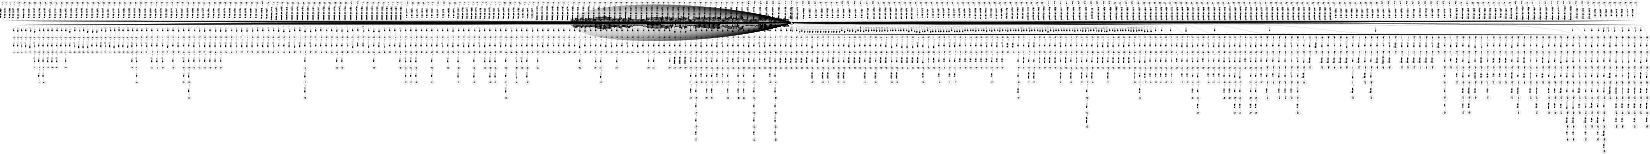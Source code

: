 digraph FST {
rankdir = LR;
size = "8.5,11";
label = "";
center = 1;
orientation = Landscape;
ranksep = "0.4";
nodesep = "0.25";
0 [label = "0", shape = circle, style = bold, fontsize = 14]
	0 -> 0 [label = "the:、/-0.56087", fontsize = 14];
	0 -> 0 [label = "the:た/-0.31363", fontsize = 14];
	0 -> 0 [label = "the:（/-0.22286", fontsize = 14];
	0 -> 0 [label = "the:その/-0.31193", fontsize = 14];
	0 -> 0 [label = "the:の/-0.46103", fontsize = 14];
	0 -> 0 [label = "the:は/-0.3999", fontsize = 14];
	0 -> 1 [label = "the:<eps>/-0.3569", fontsize = 14];
	0 -> 4 [label = "the:<eps>/-0.31222", fontsize = 14];
	0 -> 7 [label = "the:<eps>/-0.43285", fontsize = 14];
	0 -> 10 [label = "the:<eps>/-0.38489", fontsize = 14];
	0 -> 0 [label = "the:この/-0.36216", fontsize = 14];
	0 -> 0 [label = "the:前記/-0.39973", fontsize = 14];
	0 -> 0 [label = "the:する/-0.24789", fontsize = 14];
	0 -> 0 [label = "the:ア/-0.21137", fontsize = 14];
	0 -> 0 [label = "the:本/-0.2343", fontsize = 14];
	0 -> 0 [label = "the:各/-0.23004", fontsize = 14];
	0 -> 0 [label = "the:尚/-0.22102", fontsize = 14];
	0 -> 464 [label = "the:<eps>/0.064095", fontsize = 14];
	0 -> 468 [label = "the:<eps>/0.11397", fontsize = 14];
	0 -> 591 [label = "the:<eps>/-0.62607", fontsize = 14];
	0 -> 595 [label = "the:<eps>/-0.37609", fontsize = 14];
	0 -> 600 [label = "the:<eps>/-0.44033", fontsize = 14];
	0 -> 604 [label = "the:<eps>/-0.47439", fontsize = 14];
	0 -> 609 [label = "the:<eps>/-0.34311", fontsize = 14];
	0 -> 614 [label = "the:<eps>/-0.41764", fontsize = 14];
	0 -> 618 [label = "the:<eps>/-0.38607", fontsize = 14];
	0 -> 623 [label = "the:<eps>/-0.2954", fontsize = 14];
	0 -> 628 [label = "the:<eps>/-0.28528", fontsize = 14];
	0 -> 632 [label = "the:<eps>/-0.40675", fontsize = 14];
	0 -> 636 [label = "the:<eps>/-0.30463", fontsize = 14];
	0 -> 640 [label = "the:<eps>/-0.37921", fontsize = 14];
	0 -> 645 [label = "the:<eps>/-0.27502", fontsize = 14];
	0 -> 649 [label = "the:<eps>/-0.3698", fontsize = 14];
	0 -> 654 [label = "the:<eps>/-0.31579", fontsize = 14];
	0 -> 658 [label = "the:<eps>/-0.3907", fontsize = 14];
	0 -> 662 [label = "the:<eps>/-0.41734", fontsize = 14];
	0 -> 667 [label = "the:<eps>/-0.27271", fontsize = 14];
	0 -> 672 [label = "the:<eps>/-0.25596", fontsize = 14];
	0 -> 676 [label = "the:<eps>/-0.28055", fontsize = 14];
	0 -> 680 [label = "the:<eps>/-0.24842", fontsize = 14];
	0 -> 684 [label = "the:<eps>/-0.32394", fontsize = 14];
	0 -> 769 [label = "the:<eps>/-0.61531", fontsize = 14];
	0 -> 773 [label = "the:<eps>/-0.33672", fontsize = 14];
	0 -> 778 [label = "the:<eps>/-0.39421", fontsize = 14];
	0 -> 783 [label = "the:<eps>/-0.34026", fontsize = 14];
	0 -> 787 [label = "the:<eps>/-0.3689", fontsize = 14];
	0 -> 791 [label = "the:<eps>/-0.37722", fontsize = 14];
	0 -> 795 [label = "the:<eps>/-0.40774", fontsize = 14];
	0 -> 799 [label = "the:<eps>/-0.23614", fontsize = 14];
	0 -> 804 [label = "the:<eps>/-0.36043", fontsize = 14];
	0 -> 808 [label = "the:<eps>/-0.53065", fontsize = 14];
	0 -> 813 [label = "the:<eps>/-0.43285", fontsize = 14];
	0 -> 817 [label = "the:<eps>/-0.43449", fontsize = 14];
	0 -> 822 [label = "the:<eps>/-0.4386", fontsize = 14];
	0 -> 830 [label = "the:<eps>/-0.43002", fontsize = 14];
	0 -> 835 [label = "the:<eps>/-0.42196", fontsize = 14];
	0 -> 839 [label = "the:<eps>/-0.37196", fontsize = 14];
	0 -> 843 [label = "the:<eps>/-0.27325", fontsize = 14];
	0 -> 848 [label = "the:<eps>/-0.29302", fontsize = 14];
	0 -> 852 [label = "the:<eps>/-0.27556", fontsize = 14];
	0 -> 856 [label = "the:<eps>/-0.34895", fontsize = 14];
	0 -> 860 [label = "the:<eps>/-0.36052", fontsize = 14];
	0 -> 864 [label = "the:<eps>/-0.23614", fontsize = 14];
	0 -> 1229 [label = "the:<eps>/-0.083763", fontsize = 14];
	0 -> 460 [label = "the:<eps>/0.036404", fontsize = 14];
	0 -> 16 [label = "clutches:<eps>/-0.10118", fontsize = 14];
	0 -> 0 [label = "clutches:行/0.50202", fontsize = 14];
	0 -> 0 [label = "clutches:内部/0.42366", fontsize = 14];
	0 -> 0 [label = "clutches:ずつ/0.090727", fontsize = 14];
	0 -> 0 [label = "clutches:ウェイクラッチ/-0.16225", fontsize = 14];
	0 -> 13 [label = "clutches:<eps>/-0.082917", fontsize = 14];
	0 -> 0 [label = "clutches:クラッチ/-0.3352", fontsize = 14];
	0 -> 498 [label = "connected:<eps>/-0.24239", fontsize = 14];
	0 -> 504 [label = "connected:<eps>/-0.3125", fontsize = 14];
	0 -> 509 [label = "connected:<eps>/-0.38473", fontsize = 14];
	0 -> 514 [label = "connected:<eps>/-0.64182", fontsize = 14];
	0 -> 520 [label = "connected:<eps>/-0.14575", fontsize = 14];
	0 -> 524 [label = "connected:<eps>/-0.32812", fontsize = 14];
	0 -> 530 [label = "connected:<eps>/-0.16077", fontsize = 14];
	0 -> 536 [label = "connected:<eps>/-0.1214", fontsize = 14];
	0 -> 540 [label = "connected:<eps>/-0.44835", fontsize = 14];
	0 -> 549 [label = "connected:<eps>/-0.30515", fontsize = 14];
	0 -> 553 [label = "connected:<eps>/-0.27486", fontsize = 14];
	0 -> 557 [label = "connected:<eps>/-0.41046", fontsize = 14];
	0 -> 562 [label = "connected:<eps>/-0.44666", fontsize = 14];
	0 -> 1147 [label = "connected:<eps>/-0.23957", fontsize = 14];
	0 -> 1142 [label = "connected:<eps>/-0.074152", fontsize = 14];
	0 -> 0 [label = "connected:導通/-0.06655", fontsize = 14];
	0 -> 38 [label = "connected:<eps>/-0.73566", fontsize = 14];
	0 -> 0 [label = "connected:接続/-0.57879", fontsize = 14];
	0 -> 492 [label = "connected:<eps>/-0.36185", fontsize = 14];
	0 -> 487 [label = "connected:<eps>/-0.23478", fontsize = 14];
	0 -> 478 [label = "connected:<eps>/-0.47305", fontsize = 14];
	0 -> 472 [label = "connected:<eps>/-0.34665", fontsize = 14];
	0 -> 30 [label = "connected:<eps>/-0.45878", fontsize = 14];
	0 -> 0 [label = "connected:れ/-0.22385", fontsize = 14];
	0 -> 20 [label = "connected:<eps>/-0.29864", fontsize = 14];
	0 -> 25 [label = "connected:<eps>/-0.25504", fontsize = 14];
	0 -> 0 [label = "connected:それぞれ/0.041963", fontsize = 14];
	0 -> 0 [label = "connected:連結/-0.35307", fontsize = 14];
	0 -> 34 [label = "connected:<eps>/-0.25831", fontsize = 14];
	0 -> 0 [label = "connected:結合/-0.21514", fontsize = 14];
	0 -> 1167 [label = "to:<eps>/-0.12702", fontsize = 14];
	0 -> 587 [label = "to:<eps>/-0.35645", fontsize = 14];
	0 -> 583 [label = "to:<eps>/-0.17927", fontsize = 14];
	0 -> 579 [label = "to:<eps>/-0.087372", fontsize = 14];
	0 -> 0 [label = "to:と/-0.16568", fontsize = 14];
	0 -> 0 [label = "to:し/-0.30047", fontsize = 14];
	0 -> 0 [label = "to:する/-0.23953", fontsize = 14];
	0 -> 0 [label = "to:に/-0.55959", fontsize = 14];
	0 -> 42 [label = "to:<eps>/-0.29564", fontsize = 14];
	0 -> 45 [label = "to:<eps>/-0.31832", fontsize = 14];
	0 -> 0 [label = "to:が/-0.10491", fontsize = 14];
	0 -> 0 [label = "to:を/-0.39775", fontsize = 14];
	0 -> 0 [label = "to:へ/-0.43565", fontsize = 14];
	0 -> 0 [label = "to:れ/-0.16001", fontsize = 14];
	0 -> 0 [label = "to:項/-0.12919", fontsize = 14];
	0 -> 0 [label = "to:対/-0.19348", fontsize = 14];
	0 -> 0 [label = "to:〜/-0.48595", fontsize = 14];
	0 -> 0 [label = "to:乃至/-0.34452", fontsize = 14];
	0 -> 1161 [label = "to:<eps>/-0.2024", fontsize = 14];
	0 -> 1154 [label = "to:<eps>/-0.2453", fontsize = 14];
	0 -> 571 [label = "to:<eps>/-0.033453", fontsize = 14];
	0 -> 575 [label = "to:<eps>/-0.30148", fontsize = 14];
	0 -> 0 [label = "clutch:クラッチ/-0.74552", fontsize = 14];
	0 -> 55 [label = "clutch:<eps>/-0.38124", fontsize = 14];
	0 -> 58 [label = "clutch:<eps>/-0.44165", fontsize = 14];
	0 -> 61 [label = "clutch:<eps>/-0.37044", fontsize = 14];
	0 -> 0 [label = "clutch:ウェイクラッチ/-0.53481", fontsize = 14];
	0 -> 0 [label = "clutch:アーマチュア/0.0085108", fontsize = 14];
	0 -> 0 [label = "clutch:ラッチ/0.33904", fontsize = 14];
	0 -> 52 [label = "clutch:<eps>/0.35833", fontsize = 14];
	0 -> 0 [label = "clutch:用/0.14036", fontsize = 14];
	0 -> 49 [label = "clutch:<eps>/-0.37706", fontsize = 14];
	0 -> 0 [label = "clutch:ブレーキ/0.19991", fontsize = 14];
	0 -> 0 [label = "driver:運転/-0.3748", fontsize = 14];
	0 -> 76 [label = "driver:<eps>/-0.4035", fontsize = 14];
	0 -> 0 [label = "driver:ドライバ/-0.72501", fontsize = 14];
	0 -> 79 [label = "driver:<eps>/-0.3834", fontsize = 14];
	0 -> 70 [label = "driver:<eps>/-0.21798", fontsize = 14];
	0 -> 0 [label = "driver:者/-0.17588", fontsize = 14];
	0 -> 0 [label = "driver:ドライバー/-0.46205", fontsize = 14];
	0 -> 0 [label = "driver:ドライブ/-0.12976", fontsize = 14];
	0 -> 0 [label = "driver:デコーダ/0.20623", fontsize = 14];
	0 -> 0 [label = "driver:駆動/-0.34238", fontsize = 14];
	0 -> 67 [label = "driver:<eps>/-0.3834", fontsize = 14];
	0 -> 64 [label = "driver:<eps>/-0.37447", fontsize = 14];
	0 -> 0 [label = "driver:違和/-0.076289", fontsize = 14];
	0 -> 693 [label = "driver:<eps>/-0.21929", fontsize = 14];
	0 -> 688 [label = "driver:<eps>/-0.08417", fontsize = 14];
	0 -> 73 [label = "driver:<eps>/-0.14183", fontsize = 14];
	0 -> 697 [label = "driver:<eps>/-0.46557", fontsize = 14];
	0 -> 0 [label = "102:１００/0.15364", fontsize = 14];
	0 -> 0 [label = "102:２/-0.078519", fontsize = 14];
	0 -> 88 [label = "102:<eps>/-0.3578", fontsize = 14];
	0 -> 0 [label = "102:１０/-0.1801", fontsize = 14];
	0 -> 82 [label = "102:<eps>/-0.15779", fontsize = 14];
	0 -> 85 [label = "102:<eps>/-0.52449", fontsize = 14];
	0 -> 0 [label = "102:１０２/-0.67579", fontsize = 14];
	0 -> 100 [label = "selectively:<eps>/-0.15278", fontsize = 14];
	0 -> 0 [label = "selectively:制御/0.49992", fontsize = 14];
	0 -> 0 [label = "selectively:可能/0.31152", fontsize = 14];
	0 -> 0 [label = "selectively:選択/-0.40524", fontsize = 14];
	0 -> 95 [label = "selectively:<eps>/-0.41648", fontsize = 14];
	0 -> 103 [label = "selectively:<eps>/-0.32523", fontsize = 14];
	0 -> 106 [label = "selectively:<eps>/-0.60833", fontsize = 14];
	0 -> 110 [label = "selectively:<eps>/-0.38687", fontsize = 14];
	0 -> 114 [label = "selectively:<eps>/-0.17554", fontsize = 14];
	0 -> 91 [label = "selectively:<eps>/-0.34401", fontsize = 14];
	0 -> 0 [label = "selectively:に/0.137", fontsize = 14];
	0 -> 0 [label = "selectively:のみ/0.18711", fontsize = 14];
	0 -> 178 [label = "transmits:<eps>/-0.15865", fontsize = 14];
	0 -> 118 [label = "transmits:<eps>/0.16808", fontsize = 14];
	0 -> 172 [label = "transmits:<eps>/-0.18682", fontsize = 14];
	0 -> 0 [label = "transmits:保護/0.31903", fontsize = 14];
	0 -> 0 [label = "transmits:伝え/-0.11071", fontsize = 14];
	0 -> 175 [label = "transmits:<eps>/-0.29136", fontsize = 14];
	0 -> 0 [label = "transmits:伝達/-0.15731", fontsize = 14];
	0 -> 0 [label = "transmits:は/0.051384", fontsize = 14];
	0 -> 121 [label = "transmits:<eps>/-0.14111", fontsize = 14];
	0 -> 0 [label = "transmits:する/0.11431", fontsize = 14];
	0 -> 125 [label = "transmits:<eps>/0.039932", fontsize = 14];
	0 -> 0 [label = "transmits:を/0.12996", fontsize = 14];
	0 -> 169 [label = "transmits:<eps>/-0.35982", fontsize = 14];
	0 -> 166 [label = "transmits:<eps>/-0.24797", fontsize = 14];
	0 -> 163 [label = "transmits:<eps>/-0.010074", fontsize = 14];
	0 -> 0 [label = "transmits:送/-0.10529", fontsize = 14];
	0 -> 159 [label = "transmits:<eps>/-0.23421", fontsize = 14];
	0 -> 155 [label = "transmits:<eps>/-0.288", fontsize = 14];
	0 -> 151 [label = "transmits:<eps>/-0.28219", fontsize = 14];
	0 -> 147 [label = "transmits:<eps>/-0.11089", fontsize = 14];
	0 -> 143 [label = "transmits:<eps>/-0.17343", fontsize = 14];
	0 -> 139 [label = "transmits:<eps>/-0.22081", fontsize = 14];
	0 -> 133 [label = "transmits:<eps>/-0.34262", fontsize = 14];
	0 -> 128 [label = "transmits:<eps>/-0.16268", fontsize = 14];
	0 -> 732 [label = "rotation:<eps>/0.018991", fontsize = 14];
	0 -> 744 [label = "rotation:<eps>/-0.10054", fontsize = 14];
	0 -> 740 [label = "rotation:<eps>/-0.19623", fontsize = 14];
	0 -> 736 [label = "rotation:<eps>/-0.23973", fontsize = 14];
	0 -> 701 [label = "rotation:<eps>/-0.19965", fontsize = 14];
	0 -> 728 [label = "rotation:<eps>/-0.030591", fontsize = 14];
	0 -> 749 [label = "rotation:<eps>/-0.030591", fontsize = 14];
	0 -> 753 [label = "rotation:<eps>/-0.13896", fontsize = 14];
	0 -> 706 [label = "rotation:<eps>/-0.5171", fontsize = 14];
	0 -> 710 [label = "rotation:<eps>/-0.30872", fontsize = 14];
	0 -> 715 [label = "rotation:<eps>/-0.34445", fontsize = 14];
	0 -> 720 [label = "rotation:<eps>/-0.20038", fontsize = 14];
	0 -> 0 [label = "rotation:場合/0.49133", fontsize = 14];
	0 -> 181 [label = "rotation:<eps>/-0.23693", fontsize = 14];
	0 -> 0 [label = "rotation:回転/-0.65249", fontsize = 14];
	0 -> 184 [label = "rotation:<eps>/-0.2865", fontsize = 14];
	0 -> 187 [label = "rotation:<eps>/-0.28258", fontsize = 14];
	0 -> 190 [label = "rotation:<eps>/-0.27177", fontsize = 14];
	0 -> 0 [label = "rotation:回動/-0.30399", fontsize = 14];
	0 -> 0 [label = "rotation:力/0.198", fontsize = 14];
	0 -> 0 [label = "rotation:回り/-0.17985", fontsize = 14];
	0 -> 0 [label = "rotation:旋回/-0.29821", fontsize = 14];
	0 -> 0 [label = "rotation:自転/-0.16664", fontsize = 14];
	0 -> 0 [label = "rotation:回転用/-0.23826", fontsize = 14];
	0 -> 1348 [label = "rotation:<eps>/-0.15942", fontsize = 14];
	0 -> 1188 [label = "rotation:<eps>/-0.077428", fontsize = 14];
	0 -> 1340 [label = "rotation:<eps>/-0.21353", fontsize = 14];
	0 -> 1333 [label = "rotation:<eps>/-0.22956", fontsize = 14];
	0 -> 1325 [label = "rotation:<eps>/-0.083717", fontsize = 14];
	0 -> 1317 [label = "rotation:<eps>/-0.2535", fontsize = 14];
	0 -> 1172 [label = "rotation:<eps>/-0.074823", fontsize = 14];
	0 -> 1178 [label = "rotation:<eps>/-0.4608", fontsize = 14];
	0 -> 724 [label = "rotation:<eps>/-0.17923", fontsize = 14];
	0 -> 1183 [label = "rotation:<eps>/-0.21478", fontsize = 14];
	0 -> 1355 [label = "of:<eps>/-0.0052867", fontsize = 14];
	0 -> 1224 [label = "of:<eps>/-0.36984", fontsize = 14];
	0 -> 0 [label = "of:の/-0.61023", fontsize = 14];
	0 -> 0 [label = "of:は/-0.039741", fontsize = 14];
	0 -> 0 [label = "of:に/-0.19756", fontsize = 14];
	0 -> 193 [label = "of:<eps>/-0.19877", fontsize = 14];
	0 -> 0 [label = "of:も/0.068829", fontsize = 14];
	0 -> 757 [label = "of:<eps>/-0.53235", fontsize = 14];
	0 -> 760 [label = "of:<eps>/0.027535", fontsize = 14];
	0 -> 763 [label = "of:<eps>/-0.14201", fontsize = 14];
	0 -> 0 [label = "of:を/-0.38236", fontsize = 14];
	0 -> 1193 [label = "of:<eps>/-0.42318", fontsize = 14];
	0 -> 1199 [label = "of:<eps>/-0.25157", fontsize = 14];
	0 -> 1206 [label = "of:<eps>/-0.36984", fontsize = 14];
	0 -> 1211 [label = "of:<eps>/-0.14617", fontsize = 14];
	0 -> 1217 [label = "of:<eps>/-0.18567", fontsize = 14];
	0 -> 0 [label = "of:が/-0.23188", fontsize = 14];
	0 -> 0 [label = "motor:モータ/-0.74061", fontsize = 14];
	0 -> 1236 [label = "motor:<eps>/0.13875", fontsize = 14];
	0 -> 0 [label = "motor:電動機/-0.40517", fontsize = 14];
	0 -> 0 [label = "motor:モーター/-0.51673", fontsize = 14];
	0 -> 214 [label = "motor:<eps>/-0.39936", fontsize = 14];
	0 -> 869 [label = "motor:<eps>/-0.23922", fontsize = 14];
	0 -> 875 [label = "motor:<eps>/-0.40568", fontsize = 14];
	0 -> 196 [label = "motor:<eps>/-0.38098", fontsize = 14];
	0 -> 0 [label = "motor:機/-0.23255", fontsize = 14];
	0 -> 199 [label = "motor:<eps>/-0.38807", fontsize = 14];
	0 -> 0 [label = "motor:モータジェ/-0.32619", fontsize = 14];
	0 -> 202 [label = "motor:<eps>/-0.44361", fontsize = 14];
	0 -> 0 [label = "motor:電動/-0.28364", fontsize = 14];
	0 -> 205 [label = "motor:<eps>/-0.3976", fontsize = 14];
	0 -> 208 [label = "motor:<eps>/-0.47302", fontsize = 14];
	0 -> 0 [label = "motor:動機/-0.27523", fontsize = 14];
	0 -> 237 [label = "m1:<eps>/-0.12772", fontsize = 14];
	0 -> 233 [label = "m1:<eps>/-0.48743", fontsize = 14];
	0 -> 229 [label = "m1:<eps>/-0.321", fontsize = 14];
	0 -> 226 [label = "m1:<eps>/-0.51194", fontsize = 14];
	0 -> 223 [label = "m1:<eps>/-0.1659", fontsize = 14];
	0 -> 220 [label = "m1:<eps>/-0.13249", fontsize = 14];
	0 -> 0 [label = "m1:ｍ/-0.26696", fontsize = 14];
	0 -> 0 [label = "m1:１/-0.012201", fontsize = 14];
	0 -> 240 [label = "m1:<eps>/-0.17859", fontsize = 14];
	0 -> 217 [label = "m1:<eps>/-0.15944", fontsize = 14];
	0 -> 0 [label = "m1:m/-0.092376", fontsize = 14];
	0 -> 243 [label = "m1:<eps>/-0.29495", fontsize = 14];
	0 -> 246 [label = "m1:<eps>/-0.29901", fontsize = 14];
	0 -> 249 [label = "m1:<eps>/-0.34759", fontsize = 14];
	0 -> 0 [label = "m1:ｍ１〜ｍ/-0.41759", fontsize = 14];
	0 -> 880 [label = "m1:<eps>/-0.054306", fontsize = 14];
	0 -> 885 [label = "m1:<eps>/-0.024692", fontsize = 14];
	0 -> 890 [label = "m1:<eps>/-0.0025721", fontsize = 14];
	0 -> 895 [label = "m1:<eps>/0.05262", fontsize = 14];
	0 -> 900 [label = "m1:<eps>/-0.070074", fontsize = 14];
	0 -> 905 [label = "m1:<eps>/0.058098", fontsize = 14];
	0 -> 0 [label = "rollers:ロ/0.12907", fontsize = 14];
	0 -> 0 [label = "rollers:ローラ/-0.60994", fontsize = 14];
	0 -> 259 [label = "rollers:<eps>/-0.4068", fontsize = 14];
	0 -> 0 [label = "rollers:ラ/-0.46321", fontsize = 14];
	0 -> 262 [label = "rollers:<eps>/-0.29482", fontsize = 14];
	0 -> 0 [label = "rollers:ローラー/-0.28062", fontsize = 14];
	0 -> 0 [label = "rollers:ロール/-0.13312", fontsize = 14];
	0 -> 0 [label = "rollers:クロール/-0.13381", fontsize = 14];
	0 -> 0 [label = "rollers:シローラ/-0.24681", fontsize = 14];
	0 -> 0 [label = "rollers:コロ/-0.27479", fontsize = 14];
	0 -> 0 [label = "rollers:ころ/-0.26286", fontsize = 14];
	0 -> 256 [label = "rollers:<eps>/-0.26868", fontsize = 14];
	0 -> 0 [label = "rollers:回転/0.068235", fontsize = 14];
	0 -> 252 [label = "rollers:<eps>/-0.32058", fontsize = 14];
	0 -> 909 [label = "provided:<eps>/-0.17218", fontsize = 14];
	0 -> 988 [label = "provided:<eps>/-0.4052", fontsize = 14];
	0 -> 995 [label = "provided:<eps>/-0.15875", fontsize = 14];
	0 -> 1000 [label = "provided:<eps>/-0.060286", fontsize = 14];
	0 -> 1006 [label = "provided:<eps>/0.19138", fontsize = 14];
	0 -> 1011 [label = "provided:<eps>/-0.39593", fontsize = 14];
	0 -> 1017 [label = "provided:<eps>/-0.27171", fontsize = 14];
	0 -> 1023 [label = "provided:<eps>/-0.27565", fontsize = 14];
	0 -> 1029 [label = "provided:<eps>/-0.13052", fontsize = 14];
	0 -> 1243 [label = "provided:<eps>/-0.14093", fontsize = 14];
	0 -> 1250 [label = "provided:<eps>/-0.22923", fontsize = 14];
	0 -> 1259 [label = "provided:<eps>/-0.32", fontsize = 14];
	0 -> 1268 [label = "provided:<eps>/-0.20106", fontsize = 14];
	0 -> 1275 [label = "provided:<eps>/-0.28936", fontsize = 14];
	0 -> 981 [label = "provided:<eps>/-0.39528", fontsize = 14];
	0 -> 977 [label = "provided:<eps>/-0.050555", fontsize = 14];
	0 -> 1284 [label = "provided:<eps>/-0.20143", fontsize = 14];
	0 -> 1292 [label = "provided:<eps>/-0.25561", fontsize = 14];
	0 -> 1301 [label = "provided:<eps>/-0.16112", fontsize = 14];
	0 -> 0 [label = "provided:装備/-0.16529", fontsize = 14];
	0 -> 0 [label = "provided:置/0.030579", fontsize = 14];
	0 -> 365 [label = "provided:<eps>/-0.15541", fontsize = 14];
	0 -> 361 [label = "provided:<eps>/-0.25001", fontsize = 14];
	0 -> 356 [label = "provided:<eps>/-0.35704", fontsize = 14];
	0 -> 353 [label = "provided:<eps>/-0.27195", fontsize = 14];
	0 -> 347 [label = "provided:<eps>/-0.37903", fontsize = 14];
	0 -> 0 [label = "provided:配置/-0.18379", fontsize = 14];
	0 -> 914 [label = "provided:<eps>/-0.24592", fontsize = 14];
	0 -> 339 [label = "provided:<eps>/-0.41464", fontsize = 14];
	0 -> 334 [label = "provided:<eps>/-0.65948", fontsize = 14];
	0 -> 330 [label = "provided:<eps>/-0.51099", fontsize = 14];
	0 -> 327 [label = "provided:<eps>/-0.53839", fontsize = 14];
	0 -> 322 [label = "provided:<eps>/-0.41394", fontsize = 14];
	0 -> 319 [label = "provided:<eps>/-0.48151", fontsize = 14];
	0 -> 316 [label = "provided:<eps>/-0.38805", fontsize = 14];
	0 -> 0 [label = "provided:設け/-0.45186", fontsize = 14];
	0 -> 311 [label = "provided:<eps>/-0.41959", fontsize = 14];
	0 -> 308 [label = "provided:<eps>/-0.28342", fontsize = 14];
	0 -> 304 [label = "provided:<eps>/-0.31173", fontsize = 14];
	0 -> 301 [label = "provided:<eps>/-0.27025", fontsize = 14];
	0 -> 0 [label = "provided:備え/-0.22343", fontsize = 14];
	0 -> 0 [label = "provided:得/0.012276", fontsize = 14];
	0 -> 0 [label = "provided:有/-0.14172", fontsize = 14];
	0 -> 0 [label = "provided:形成/-0.12788", fontsize = 14];
	0 -> 298 [label = "provided:<eps>/-0.094776", fontsize = 14];
	0 -> 293 [label = "provided:<eps>/-0.26397", fontsize = 14];
	0 -> 0 [label = "provided:提供/-0.278", fontsize = 14];
	0 -> 290 [label = "provided:<eps>/-0.081406", fontsize = 14];
	0 -> 287 [label = "provided:<eps>/-0.15266", fontsize = 14];
	0 -> 0 [label = "provided:い/-0.10583", fontsize = 14];
	0 -> 0 [label = "provided:に/0.10722", fontsize = 14];
	0 -> 282 [label = "provided:<eps>/-0.24619", fontsize = 14];
	0 -> 277 [label = "provided:<eps>/-0.32812", fontsize = 14];
	0 -> 272 [label = "provided:<eps>/-0.4419", fontsize = 14];
	0 -> 268 [label = "provided:<eps>/-0.44294", fontsize = 14];
	0 -> 265 [label = "provided:<eps>/-0.15266", fontsize = 14];
	0 -> 970 [label = "provided:<eps>/-0.30987", fontsize = 14];
	0 -> 963 [label = "provided:<eps>/-0.46939", fontsize = 14];
	0 -> 957 [label = "provided:<eps>/-0.30971", fontsize = 14];
	0 -> 951 [label = "provided:<eps>/-0.42562", fontsize = 14];
	0 -> 946 [label = "provided:<eps>/-0.45302", fontsize = 14];
	0 -> 941 [label = "provided:<eps>/-0.34042", fontsize = 14];
	0 -> 936 [label = "provided:<eps>/-0.37302", fontsize = 14];
	0 -> 932 [label = "provided:<eps>/-0.2207", fontsize = 14];
	0 -> 925 [label = "provided:<eps>/-0.28636", fontsize = 14];
	0 -> 919 [label = "provided:<eps>/-0.32354", fontsize = 14];
	0 -> 344 [label = "provided:<eps>/-0.24901", fontsize = 14];
	0 -> 386 [label = "in:<eps>/-0.39326", fontsize = 14];
	0 -> 0 [label = "in:そして/-0.12282", fontsize = 14];
	0 -> 0 [label = "in:の/0.065169", fontsize = 14];
	0 -> 0 [label = "in:また/-0.18899", fontsize = 14];
	0 -> 0 [label = "in:で/-0.39898", fontsize = 14];
	0 -> 0 [label = "in:し/-0.10563", fontsize = 14];
	0 -> 0 [label = "in:に/-0.47864", fontsize = 14];
	0 -> 370 [label = "in:<eps>/-0.48289", fontsize = 14];
	0 -> 373 [label = "in:<eps>/-0.55957", fontsize = 14];
	0 -> 0 [label = "in:い/-0.20005", fontsize = 14];
	0 -> 0 [label = "in:を/0.10485", fontsize = 14];
	0 -> 377 [label = "in:<eps>/-0.25588", fontsize = 14];
	0 -> 0 [label = "in:中/-0.38081", fontsize = 14];
	0 -> 380 [label = "in:<eps>/-0.38334", fontsize = 14];
	0 -> 0 [label = "in:内/-0.34724", fontsize = 14];
	0 -> 389 [label = "in:<eps>/-0.36047", fontsize = 14];
	0 -> 0 [label = "in:さ/-0.21148", fontsize = 14];
	0 -> 0 [label = "in:方向/-0.11699", fontsize = 14];
	0 -> 392 [label = "in:<eps>/-0.24155", fontsize = 14];
	0 -> 383 [label = "in:<eps>/-0.3391", fontsize = 14];
	0 -> 1089 [label = "in:<eps>/-0.26992", fontsize = 14];
	0 -> 1083 [label = "in:<eps>/-0.42947", fontsize = 14];
	0 -> 1078 [label = "in:<eps>/-0.33979", fontsize = 14];
	0 -> 1074 [label = "in:<eps>/-0.21231", fontsize = 14];
	0 -> 1068 [label = "in:<eps>/-0.39438", fontsize = 14];
	0 -> 1064 [label = "in:<eps>/-0.15218", fontsize = 14];
	0 -> 1060 [label = "in:<eps>/0.10688", fontsize = 14];
	0 -> 1056 [label = "in:<eps>/0.090015", fontsize = 14];
	0 -> 1052 [label = "in:<eps>/0.091085", fontsize = 14];
	0 -> 1048 [label = "in:<eps>/0.085901", fontsize = 14];
	0 -> 1045 [label = "in:<eps>/0.15752", fontsize = 14];
	0 -> 1041 [label = "in:<eps>/-0.17487", fontsize = 14];
	0 -> 1036 [label = "in:<eps>/-0.074784", fontsize = 14];
	0 -> 402 [label = "each:<eps>/-0.33145", fontsize = 14];
	0 -> 0 [label = "each:、/0.0057194", fontsize = 14];
	0 -> 1311 [label = "each:<eps>/0.060867", fontsize = 14];
	0 -> 395 [label = "each:<eps>/-0.39009", fontsize = 14];
	0 -> 398 [label = "each:<eps>/-0.33345", fontsize = 14];
	0 -> 405 [label = "each:<eps>/-0.029131", fontsize = 14];
	0 -> 408 [label = "each:<eps>/-0.36561", fontsize = 14];
	0 -> 412 [label = "each:<eps>/-0.37286", fontsize = 14];
	0 -> 0 [label = "each:この/-0.031056", fontsize = 14];
	0 -> 417 [label = "each:<eps>/-0.33113", fontsize = 14];
	0 -> 420 [label = "each:<eps>/-0.3239", fontsize = 14];
	0 -> 0 [label = "each:これ/0.00053508", fontsize = 14];
	0 -> 423 [label = "each:<eps>/-0.36011", fontsize = 14];
	0 -> 0 [label = "each:各/-0.60744", fontsize = 14];
	0 -> 0 [label = "each:ごと/-0.29399", fontsize = 14];
	0 -> 0 [label = "each:一/0.022218", fontsize = 14];
	0 -> 0 [label = "each:１/0.015566", fontsize = 14];
	0 -> 0 [label = "each:つ/0.016574", fontsize = 14];
	0 -> 0 [label = "each:それぞれ/-0.41888", fontsize = 14];
	0 -> 0 [label = "each:複数/0.0091501", fontsize = 14];
	0 -> 0 [label = "each:間/0.0045647", fontsize = 14];
	0 -> 0 [label = "each:各々/-0.4354", fontsize = 14];
	0 -> 0 [label = "each:夫々/-0.1906", fontsize = 14];
	0 -> 0 [label = "each:個別/-0.10992", fontsize = 14];
	0 -> 0 [label = "each:両/-0.071089", fontsize = 14];
	0 -> 0 [label = "each:毎/-0.26392", fontsize = 14];
	0 -> 1093 [label = "each:<eps>/0.040003", fontsize = 14];
	0 -> 1108 [label = "transport:<eps>/-0.47523", fontsize = 14];
	0 -> 0 [label = "transport:搬送/-0.57195", fontsize = 14];
	0 -> 0 [label = "transport:交通/-0.14851", fontsize = 14];
	0 -> 0 [label = "transport:走行/0.067305", fontsize = 14];
	0 -> 0 [label = "transport:移送/-0.38005", fontsize = 14];
	0 -> 0 [label = "transport:移し替え/-0.36392", fontsize = 14];
	0 -> 0 [label = "transport:送り用/-0.27988", fontsize = 14];
	0 -> 0 [label = "transport:トランス/0.040071", fontsize = 14];
	0 -> 0 [label = "transport:輸送/-0.53765", fontsize = 14];
	0 -> 427 [label = "transport:<eps>/0.004689", fontsize = 14];
	0 -> 1097 [label = "transport:<eps>/0.19335", fontsize = 14];
	0 -> 1101 [label = "transport:<eps>/0.25824", fontsize = 14];
	0 -> 1104 [label = "transport:<eps>/0.21811", fontsize = 14];
	0 -> 0 [label = "transport:搬出/-0.010791", fontsize = 14];
	0 -> 1112 [label = "transport:<eps>/-0.3691", fontsize = 14];
	0 -> 1116 [label = "transport:<eps>/-0.21537", fontsize = 14];
	0 -> 1120 [label = "transport:<eps>/-0.11411", fontsize = 14];
	0 -> 1124 [label = "transport:<eps>/-0.13686", fontsize = 14];
	0 -> 1128 [label = "transport:<eps>/-0.056963", fontsize = 14];
	0 -> 0 [label = "transport:３４/0.35066", fontsize = 14];
	0 -> 0 [label = "transport:伝達/0.19468", fontsize = 14];
	0 -> 0 [label = "transport:移動/0.1875", fontsize = 14];
	0 -> 0 [label = "transport:送/0.03616", fontsize = 14];
	0 -> 0 [label = "path:径路/-0.25034", fontsize = 14];
	0 -> 0 [label = "path:パス/-0.55064", fontsize = 14];
	0 -> 0 [label = "path:経由/0.14442", fontsize = 14];
	0 -> 1138 [label = "path:<eps>/0.14565", fontsize = 14];
	0 -> 0 [label = "path:光路/-0.34489", fontsize = 14];
	0 -> 1131 [label = "path:<eps>/-0.46246", fontsize = 14];
	0 -> 0 [label = "path:波路/0.020216", fontsize = 14];
	0 -> 0 [label = "path:軌跡/-0.22917", fontsize = 14];
	0 -> 0 [label = "path:流路/-0.39619", fontsize = 14];
	0 -> 0 [label = "path:ポート/0.22781", fontsize = 14];
	0 -> 0 [label = "path:戻/0.27398", fontsize = 14];
	0 -> 430 [label = "path:<eps>/-0.30464", fontsize = 14];
	0 -> 0 [label = "path:経路/-0.57812", fontsize = 14];
	0 -> 0 [label = "path:タパス/-0.44186", fontsize = 14];
	0 -> 0 [label = "path:軌道/-0.17005", fontsize = 14];
	0 -> 0 [label = "path:部/0.31917", fontsize = 14];
	0 -> 0 [label = "path:通路/-0.39759", fontsize = 14];
	0 -> 0 [label = "path:配線/0.098481", fontsize = 14];
	0 -> 0 [label = "path:線路/-0.070867", fontsize = 14];
	0 -> 0 [label = "path:路/-0.56314", fontsize = 14];
	0 -> 446 [label = ".:<eps>/-0.40936", fontsize = 14];
	0 -> 433 [label = ".:<eps>/-0.37591", fontsize = 14];
	0 -> 436 [label = ".:<eps>/-0.56222", fontsize = 14];
	0 -> 0 [label = ".:。/-0.62093", fontsize = 14];
	0 -> 439 [label = ".:<eps>/-0.5232", fontsize = 14];
	0 -> 0 [label = ".:る/-0.36042", fontsize = 14];
	0 -> 450 [label = ".:<eps>/-0.70148", fontsize = 14];
	0 -> 453 [label = ".:<eps>/-0.38263", fontsize = 14];
	0 -> 456 [label = ".:<eps>/-0.60702", fontsize = 14];
	0 -> 442 [label = ".:<eps>/-0.67686", fontsize = 14];
1 [label = "1", shape = circle, style = solid, fontsize = 14]
2 [label = "2", shape = circle, style = solid, fontsize = 14]
	2 -> 3 [label = "<eps>:は", fontsize = 14];
3 [label = "3", shape = circle, style = solid, fontsize = 14]
	3 -> 0 [label = "<eps>:、", fontsize = 14];
4 [label = "4", shape = circle, style = solid, fontsize = 14]
5 [label = "5", shape = circle, style = solid, fontsize = 14]
	5 -> 6 [label = "<eps>:は", fontsize = 14];
6 [label = "6", shape = circle, style = solid, fontsize = 14]
	6 -> 0 [label = "<eps>:この", fontsize = 14];
7 [label = "7", shape = circle, style = solid, fontsize = 14]
8 [label = "8", shape = circle, style = solid, fontsize = 14]
	8 -> 9 [label = "<eps>:また", fontsize = 14];
9 [label = "9", shape = circle, style = solid, fontsize = 14]
	9 -> 0 [label = "<eps>:、", fontsize = 14];
10 [label = "10", shape = circle, style = solid, fontsize = 14]
11 [label = "11", shape = circle, style = solid, fontsize = 14]
	11 -> 12 [label = "<eps>:なお", fontsize = 14];
12 [label = "12", shape = circle, style = solid, fontsize = 14]
	12 -> 0 [label = "<eps>:、", fontsize = 14];
13 [label = "13", shape = circle, style = solid, fontsize = 14]
14 [label = "14", shape = circle, style = solid, fontsize = 14]
	14 -> 15 [label = "<eps>:クラッチ", fontsize = 14];
15 [label = "15", shape = circle, style = solid, fontsize = 14]
	15 -> 0 [label = "<eps>:など", fontsize = 14];
16 [label = "16", shape = circle, style = solid, fontsize = 14]
17 [label = "17", shape = circle, style = solid, fontsize = 14]
	17 -> 18 [label = "<eps>:湿式", fontsize = 14];
18 [label = "18", shape = circle, style = solid, fontsize = 14]
	18 -> 19 [label = "<eps>:多板", fontsize = 14];
19 [label = "19", shape = circle, style = solid, fontsize = 14]
	19 -> 0 [label = "<eps>:クラッチ", fontsize = 14];
20 [label = "20", shape = circle, style = solid, fontsize = 14]
21 [label = "21", shape = circle, style = solid, fontsize = 14]
	21 -> 22 [label = "<eps>:さ", fontsize = 14];
22 [label = "22", shape = circle, style = solid, fontsize = 14]
	22 -> 23 [label = "<eps>:れ", fontsize = 14];
23 [label = "23", shape = circle, style = solid, fontsize = 14]
	23 -> 24 [label = "<eps>:て", fontsize = 14];
24 [label = "24", shape = circle, style = solid, fontsize = 14]
	24 -> 0 [label = "<eps>:い", fontsize = 14];
25 [label = "25", shape = circle, style = solid, fontsize = 14]
26 [label = "26", shape = circle, style = solid, fontsize = 14]
	26 -> 27 [label = "<eps>:さ", fontsize = 14];
27 [label = "27", shape = circle, style = solid, fontsize = 14]
	27 -> 28 [label = "<eps>:せ", fontsize = 14];
28 [label = "28", shape = circle, style = solid, fontsize = 14]
	28 -> 29 [label = "<eps>:て", fontsize = 14];
29 [label = "29", shape = circle, style = solid, fontsize = 14]
	29 -> 0 [label = "<eps>:い", fontsize = 14];
30 [label = "30", shape = circle, style = solid, fontsize = 14]
31 [label = "31", shape = circle, style = solid, fontsize = 14]
	31 -> 32 [label = "<eps>:連結", fontsize = 14];
32 [label = "32", shape = circle, style = solid, fontsize = 14]
	32 -> 33 [label = "<eps>:さ", fontsize = 14];
33 [label = "33", shape = circle, style = solid, fontsize = 14]
	33 -> 0 [label = "<eps>:れ", fontsize = 14];
34 [label = "34", shape = circle, style = solid, fontsize = 14]
35 [label = "35", shape = circle, style = solid, fontsize = 14]
	35 -> 36 [label = "<eps>:結合", fontsize = 14];
36 [label = "36", shape = circle, style = solid, fontsize = 14]
	36 -> 37 [label = "<eps>:さ", fontsize = 14];
37 [label = "37", shape = circle, style = solid, fontsize = 14]
	37 -> 0 [label = "<eps>:れ", fontsize = 14];
38 [label = "38", shape = circle, style = solid, fontsize = 14]
39 [label = "39", shape = circle, style = solid, fontsize = 14]
	39 -> 40 [label = "<eps>:接続", fontsize = 14];
40 [label = "40", shape = circle, style = solid, fontsize = 14]
	40 -> 41 [label = "<eps>:さ", fontsize = 14];
41 [label = "41", shape = circle, style = solid, fontsize = 14]
	41 -> 0 [label = "<eps>:れ", fontsize = 14];
42 [label = "42", shape = circle, style = solid, fontsize = 14]
43 [label = "43", shape = circle, style = solid, fontsize = 14]
	43 -> 44 [label = "<eps>:に", fontsize = 14];
44 [label = "44", shape = circle, style = solid, fontsize = 14]
	44 -> 0 [label = "<eps>:し", fontsize = 14];
45 [label = "45", shape = circle, style = solid, fontsize = 14]
46 [label = "46", shape = circle, style = solid, fontsize = 14]
	46 -> 47 [label = "<eps>:に", fontsize = 14];
47 [label = "47", shape = circle, style = solid, fontsize = 14]
	47 -> 48 [label = "<eps>:対", fontsize = 14];
48 [label = "48", shape = circle, style = solid, fontsize = 14]
	48 -> 0 [label = "<eps>:し", fontsize = 14];
49 [label = "49", shape = circle, style = solid, fontsize = 14]
50 [label = "50", shape = circle, style = solid, fontsize = 14]
	50 -> 51 [label = "<eps>:式", fontsize = 14];
51 [label = "51", shape = circle, style = solid, fontsize = 14]
	51 -> 0 [label = "<eps>:クラッチ", fontsize = 14];
52 [label = "52", shape = circle, style = solid, fontsize = 14]
53 [label = "53", shape = circle, style = solid, fontsize = 14]
	53 -> 54 [label = "<eps>:支持", fontsize = 14];
54 [label = "54", shape = circle, style = solid, fontsize = 14]
	54 -> 0 [label = "<eps>:軸", fontsize = 14];
55 [label = "55", shape = circle, style = solid, fontsize = 14]
56 [label = "56", shape = circle, style = solid, fontsize = 14]
	56 -> 57 [label = "<eps>:クラッチ", fontsize = 14];
57 [label = "57", shape = circle, style = solid, fontsize = 14]
	57 -> 0 [label = "<eps>:１０", fontsize = 14];
58 [label = "58", shape = circle, style = solid, fontsize = 14]
59 [label = "59", shape = circle, style = solid, fontsize = 14]
	59 -> 60 [label = "<eps>:クラッチ", fontsize = 14];
60 [label = "60", shape = circle, style = solid, fontsize = 14]
	60 -> 0 [label = "<eps>:用", fontsize = 14];
61 [label = "61", shape = circle, style = solid, fontsize = 14]
62 [label = "62", shape = circle, style = solid, fontsize = 14]
	62 -> 63 [label = "<eps>:クラッチ", fontsize = 14];
63 [label = "63", shape = circle, style = solid, fontsize = 14]
	63 -> 0 [label = "<eps>:スイッチ", fontsize = 14];
64 [label = "64", shape = circle, style = solid, fontsize = 14]
65 [label = "65", shape = circle, style = solid, fontsize = 14]
	65 -> 66 [label = "<eps>:・", fontsize = 14];
66 [label = "66", shape = circle, style = solid, fontsize = 14]
	66 -> 0 [label = "<eps>:ドライバ", fontsize = 14];
67 [label = "67", shape = circle, style = solid, fontsize = 14]
68 [label = "68", shape = circle, style = solid, fontsize = 14]
	68 -> 69 [label = "<eps>:用", fontsize = 14];
69 [label = "69", shape = circle, style = solid, fontsize = 14]
	69 -> 0 [label = "<eps>:ドライバ", fontsize = 14];
70 [label = "70", shape = circle, style = solid, fontsize = 14]
71 [label = "71", shape = circle, style = solid, fontsize = 14]
	71 -> 72 [label = "<eps>:駆動", fontsize = 14];
72 [label = "72", shape = circle, style = solid, fontsize = 14]
	72 -> 0 [label = "<eps>:部", fontsize = 14];
73 [label = "73", shape = circle, style = solid, fontsize = 14]
74 [label = "74", shape = circle, style = solid, fontsize = 14]
	74 -> 75 [label = "<eps>:駆動", fontsize = 14];
75 [label = "75", shape = circle, style = solid, fontsize = 14]
	75 -> 0 [label = "<eps>:装置", fontsize = 14];
76 [label = "76", shape = circle, style = solid, fontsize = 14]
77 [label = "77", shape = circle, style = solid, fontsize = 14]
	77 -> 78 [label = "<eps>:運転", fontsize = 14];
78 [label = "78", shape = circle, style = solid, fontsize = 14]
	78 -> 0 [label = "<eps>:者", fontsize = 14];
79 [label = "79", shape = circle, style = solid, fontsize = 14]
80 [label = "80", shape = circle, style = solid, fontsize = 14]
	80 -> 81 [label = "<eps>:ドライバ", fontsize = 14];
81 [label = "81", shape = circle, style = solid, fontsize = 14]
	81 -> 0 [label = "<eps>:用", fontsize = 14];
82 [label = "82", shape = circle, style = solid, fontsize = 14]
83 [label = "83", shape = circle, style = solid, fontsize = 14]
	83 -> 84 [label = "<eps>:１０", fontsize = 14];
84 [label = "84", shape = circle, style = solid, fontsize = 14]
	84 -> 0 [label = "<eps>:2", fontsize = 14];
85 [label = "85", shape = circle, style = solid, fontsize = 14]
86 [label = "86", shape = circle, style = solid, fontsize = 14]
	86 -> 87 [label = "<eps>:１０", fontsize = 14];
87 [label = "87", shape = circle, style = solid, fontsize = 14]
	87 -> 0 [label = "<eps>:２", fontsize = 14];
88 [label = "88", shape = circle, style = solid, fontsize = 14]
89 [label = "89", shape = circle, style = solid, fontsize = 14]
	89 -> 90 [label = "<eps>:１０２", fontsize = 14];
90 [label = "90", shape = circle, style = solid, fontsize = 14]
	90 -> 0 [label = "<eps>:側", fontsize = 14];
91 [label = "91", shape = circle, style = solid, fontsize = 14]
92 [label = "92", shape = circle, style = solid, fontsize = 14]
	92 -> 93 [label = "<eps>:に", fontsize = 14];
93 [label = "93", shape = circle, style = solid, fontsize = 14]
	93 -> 94 [label = "<eps>:選択", fontsize = 14];
94 [label = "94", shape = circle, style = solid, fontsize = 14]
	94 -> 0 [label = "<eps>:的", fontsize = 14];
95 [label = "95", shape = circle, style = solid, fontsize = 14]
96 [label = "96", shape = circle, style = solid, fontsize = 14]
	96 -> 97 [label = "<eps>:に", fontsize = 14];
97 [label = "97", shape = circle, style = solid, fontsize = 14]
	97 -> 98 [label = "<eps>:選択", fontsize = 14];
98 [label = "98", shape = circle, style = solid, fontsize = 14]
	98 -> 99 [label = "<eps>:的", fontsize = 14];
99 [label = "99", shape = circle, style = solid, fontsize = 14]
	99 -> 0 [label = "<eps>:に", fontsize = 14];
100 [label = "100", shape = circle, style = solid, fontsize = 14]
101 [label = "101", shape = circle, style = solid, fontsize = 14]
	101 -> 102 [label = "<eps>:的", fontsize = 14];
102 [label = "102", shape = circle, style = solid, fontsize = 14]
	102 -> 0 [label = "<eps>:に", fontsize = 14];
103 [label = "103", shape = circle, style = solid, fontsize = 14]
104 [label = "104", shape = circle, style = solid, fontsize = 14]
	104 -> 105 [label = "<eps>:選択", fontsize = 14];
105 [label = "105", shape = circle, style = solid, fontsize = 14]
	105 -> 0 [label = "<eps>:的", fontsize = 14];
106 [label = "106", shape = circle, style = solid, fontsize = 14]
107 [label = "107", shape = circle, style = solid, fontsize = 14]
	107 -> 108 [label = "<eps>:選択", fontsize = 14];
108 [label = "108", shape = circle, style = solid, fontsize = 14]
	108 -> 109 [label = "<eps>:的", fontsize = 14];
109 [label = "109", shape = circle, style = solid, fontsize = 14]
	109 -> 0 [label = "<eps>:に", fontsize = 14];
110 [label = "110", shape = circle, style = solid, fontsize = 14]
111 [label = "111", shape = circle, style = solid, fontsize = 14]
	111 -> 112 [label = "<eps>:択一", fontsize = 14];
112 [label = "112", shape = circle, style = solid, fontsize = 14]
	112 -> 113 [label = "<eps>:的", fontsize = 14];
113 [label = "113", shape = circle, style = solid, fontsize = 14]
	113 -> 0 [label = "<eps>:に", fontsize = 14];
114 [label = "114", shape = circle, style = solid, fontsize = 14]
115 [label = "115", shape = circle, style = solid, fontsize = 14]
	115 -> 116 [label = "<eps>:選別", fontsize = 14];
116 [label = "116", shape = circle, style = solid, fontsize = 14]
	116 -> 117 [label = "<eps>:的", fontsize = 14];
117 [label = "117", shape = circle, style = solid, fontsize = 14]
	117 -> 0 [label = "<eps>:に", fontsize = 14];
118 [label = "118", shape = circle, style = solid, fontsize = 14]
119 [label = "119", shape = circle, style = solid, fontsize = 14]
	119 -> 120 [label = "<eps>:データ", fontsize = 14];
120 [label = "120", shape = circle, style = solid, fontsize = 14]
	120 -> 0 [label = "<eps>:を", fontsize = 14];
121 [label = "121", shape = circle, style = solid, fontsize = 14]
122 [label = "122", shape = circle, style = solid, fontsize = 14]
	122 -> 123 [label = "<eps>:し", fontsize = 14];
123 [label = "123", shape = circle, style = solid, fontsize = 14]
	123 -> 124 [label = "<eps>:て", fontsize = 14];
124 [label = "124", shape = circle, style = solid, fontsize = 14]
	124 -> 0 [label = "<eps>:送", fontsize = 14];
125 [label = "125", shape = circle, style = solid, fontsize = 14]
126 [label = "126", shape = circle, style = solid, fontsize = 14]
	126 -> 127 [label = "<eps>:転送", fontsize = 14];
127 [label = "127", shape = circle, style = solid, fontsize = 14]
	127 -> 0 [label = "<eps>:する", fontsize = 14];
128 [label = "128", shape = circle, style = solid, fontsize = 14]
129 [label = "129", shape = circle, style = solid, fontsize = 14]
	129 -> 130 [label = "<eps>:を", fontsize = 14];
130 [label = "130", shape = circle, style = solid, fontsize = 14]
	130 -> 131 [label = "<eps>:透過", fontsize = 14];
131 [label = "131", shape = circle, style = solid, fontsize = 14]
	131 -> 132 [label = "<eps>:さ", fontsize = 14];
132 [label = "132", shape = circle, style = solid, fontsize = 14]
	132 -> 0 [label = "<eps>:せ", fontsize = 14];
133 [label = "133", shape = circle, style = solid, fontsize = 14]
134 [label = "134", shape = circle, style = solid, fontsize = 14]
	134 -> 135 [label = "<eps>:を", fontsize = 14];
135 [label = "135", shape = circle, style = solid, fontsize = 14]
	135 -> 136 [label = "<eps>:送信", fontsize = 14];
136 [label = "136", shape = circle, style = solid, fontsize = 14]
	136 -> 137 [label = "<eps>:し", fontsize = 14];
137 [label = "137", shape = circle, style = solid, fontsize = 14]
	137 -> 138 [label = "<eps>:て", fontsize = 14];
138 [label = "138", shape = circle, style = solid, fontsize = 14]
	138 -> 0 [label = "<eps>:来", fontsize = 14];
139 [label = "139", shape = circle, style = solid, fontsize = 14]
140 [label = "140", shape = circle, style = solid, fontsize = 14]
	140 -> 141 [label = "<eps>:を", fontsize = 14];
141 [label = "141", shape = circle, style = solid, fontsize = 14]
	141 -> 142 [label = "<eps>:送出", fontsize = 14];
142 [label = "142", shape = circle, style = solid, fontsize = 14]
	142 -> 0 [label = "<eps>:し", fontsize = 14];
143 [label = "143", shape = circle, style = solid, fontsize = 14]
144 [label = "144", shape = circle, style = solid, fontsize = 14]
	144 -> 145 [label = "<eps>:を", fontsize = 14];
145 [label = "145", shape = circle, style = solid, fontsize = 14]
	145 -> 146 [label = "<eps>:伝送", fontsize = 14];
146 [label = "146", shape = circle, style = solid, fontsize = 14]
	146 -> 0 [label = "<eps>:する", fontsize = 14];
147 [label = "147", shape = circle, style = solid, fontsize = 14]
148 [label = "148", shape = circle, style = solid, fontsize = 14]
	148 -> 149 [label = "<eps>:へ", fontsize = 14];
149 [label = "149", shape = circle, style = solid, fontsize = 14]
	149 -> 150 [label = "<eps>:出力", fontsize = 14];
150 [label = "150", shape = circle, style = solid, fontsize = 14]
	150 -> 0 [label = "<eps>:する", fontsize = 14];
151 [label = "151", shape = circle, style = solid, fontsize = 14]
152 [label = "152", shape = circle, style = solid, fontsize = 14]
	152 -> 153 [label = "<eps>:へ", fontsize = 14];
153 [label = "153", shape = circle, style = solid, fontsize = 14]
	153 -> 154 [label = "<eps>:送信", fontsize = 14];
154 [label = "154", shape = circle, style = solid, fontsize = 14]
	154 -> 0 [label = "<eps>:し", fontsize = 14];
155 [label = "155", shape = circle, style = solid, fontsize = 14]
156 [label = "156", shape = circle, style = solid, fontsize = 14]
	156 -> 157 [label = "<eps>:へ", fontsize = 14];
157 [label = "157", shape = circle, style = solid, fontsize = 14]
	157 -> 158 [label = "<eps>:送信", fontsize = 14];
158 [label = "158", shape = circle, style = solid, fontsize = 14]
	158 -> 0 [label = "<eps>:する", fontsize = 14];
159 [label = "159", shape = circle, style = solid, fontsize = 14]
160 [label = "160", shape = circle, style = solid, fontsize = 14]
	160 -> 161 [label = "<eps>:へ", fontsize = 14];
161 [label = "161", shape = circle, style = solid, fontsize = 14]
	161 -> 162 [label = "<eps>:伝達", fontsize = 14];
162 [label = "162", shape = circle, style = solid, fontsize = 14]
	162 -> 0 [label = "<eps>:する", fontsize = 14];
163 [label = "163", shape = circle, style = solid, fontsize = 14]
164 [label = "164", shape = circle, style = solid, fontsize = 14]
	164 -> 165 [label = "<eps>:通知", fontsize = 14];
165 [label = "165", shape = circle, style = solid, fontsize = 14]
	165 -> 0 [label = "<eps>:する", fontsize = 14];
166 [label = "166", shape = circle, style = solid, fontsize = 14]
167 [label = "167", shape = circle, style = solid, fontsize = 14]
	167 -> 168 [label = "<eps>:送信", fontsize = 14];
168 [label = "168", shape = circle, style = solid, fontsize = 14]
	168 -> 0 [label = "<eps>:し", fontsize = 14];
169 [label = "169", shape = circle, style = solid, fontsize = 14]
170 [label = "170", shape = circle, style = solid, fontsize = 14]
	170 -> 171 [label = "<eps>:送信", fontsize = 14];
171 [label = "171", shape = circle, style = solid, fontsize = 14]
	171 -> 0 [label = "<eps>:する", fontsize = 14];
172 [label = "172", shape = circle, style = solid, fontsize = 14]
173 [label = "173", shape = circle, style = solid, fontsize = 14]
	173 -> 174 [label = "<eps>:送出", fontsize = 14];
174 [label = "174", shape = circle, style = solid, fontsize = 14]
	174 -> 0 [label = "<eps>:する", fontsize = 14];
175 [label = "175", shape = circle, style = solid, fontsize = 14]
176 [label = "176", shape = circle, style = solid, fontsize = 14]
	176 -> 177 [label = "<eps>:伝達", fontsize = 14];
177 [label = "177", shape = circle, style = solid, fontsize = 14]
	177 -> 0 [label = "<eps>:する", fontsize = 14];
178 [label = "178", shape = circle, style = solid, fontsize = 14]
179 [label = "179", shape = circle, style = solid, fontsize = 14]
	179 -> 180 [label = "<eps>:伝送", fontsize = 14];
180 [label = "180", shape = circle, style = solid, fontsize = 14]
	180 -> 0 [label = "<eps>:する", fontsize = 14];
181 [label = "181", shape = circle, style = solid, fontsize = 14]
182 [label = "182", shape = circle, style = solid, fontsize = 14]
	182 -> 183 [label = "<eps>:回", fontsize = 14];
183 [label = "183", shape = circle, style = solid, fontsize = 14]
	183 -> 0 [label = "<eps>:動", fontsize = 14];
184 [label = "184", shape = circle, style = solid, fontsize = 14]
185 [label = "185", shape = circle, style = solid, fontsize = 14]
	185 -> 186 [label = "<eps>:回転", fontsize = 14];
186 [label = "186", shape = circle, style = solid, fontsize = 14]
	186 -> 0 [label = "<eps>:時", fontsize = 14];
187 [label = "187", shape = circle, style = solid, fontsize = 14]
188 [label = "188", shape = circle, style = solid, fontsize = 14]
	188 -> 189 [label = "<eps>:回転", fontsize = 14];
189 [label = "189", shape = circle, style = solid, fontsize = 14]
	189 -> 0 [label = "<eps>:軸", fontsize = 14];
190 [label = "190", shape = circle, style = solid, fontsize = 14]
191 [label = "191", shape = circle, style = solid, fontsize = 14]
	191 -> 192 [label = "<eps>:回転", fontsize = 14];
192 [label = "192", shape = circle, style = solid, fontsize = 14]
	192 -> 0 [label = "<eps>:角", fontsize = 14];
193 [label = "193", shape = circle, style = solid, fontsize = 14]
194 [label = "194", shape = circle, style = solid, fontsize = 14]
	194 -> 195 [label = "<eps>:に", fontsize = 14];
195 [label = "195", shape = circle, style = solid, fontsize = 14]
	195 -> 0 [label = "<eps>:おけ", fontsize = 14];
196 [label = "196", shape = circle, style = solid, fontsize = 14]
197 [label = "197", shape = circle, style = solid, fontsize = 14]
	197 -> 198 [label = "<eps>:・", fontsize = 14];
198 [label = "198", shape = circle, style = solid, fontsize = 14]
	198 -> 0 [label = "<eps>:モータ", fontsize = 14];
199 [label = "199", shape = circle, style = solid, fontsize = 14]
200 [label = "200", shape = circle, style = solid, fontsize = 14]
	200 -> 201 [label = "<eps>:駆動", fontsize = 14];
201 [label = "201", shape = circle, style = solid, fontsize = 14]
	201 -> 0 [label = "<eps>:モータ", fontsize = 14];
202 [label = "202", shape = circle, style = solid, fontsize = 14]
203 [label = "203", shape = circle, style = solid, fontsize = 14]
	203 -> 204 [label = "<eps>:モータ", fontsize = 14];
204 [label = "204", shape = circle, style = solid, fontsize = 14]
	204 -> 0 [label = "<eps>:用", fontsize = 14];
205 [label = "205", shape = circle, style = solid, fontsize = 14]
206 [label = "206", shape = circle, style = solid, fontsize = 14]
	206 -> 207 [label = "<eps>:電動", fontsize = 14];
207 [label = "207", shape = circle, style = solid, fontsize = 14]
	207 -> 0 [label = "<eps>:機", fontsize = 14];
208 [label = "208", shape = circle, style = solid, fontsize = 14]
209 [label = "209", shape = circle, style = solid, fontsize = 14]
	209 -> 210 [label = "<eps>:電動", fontsize = 14];
210 [label = "210", shape = circle, style = solid, fontsize = 14]
	210 -> 211 [label = "<eps>:圧縮", fontsize = 14];
211 [label = "211", shape = circle, style = solid, fontsize = 14]
	211 -> 212 [label = "<eps>:機", fontsize = 14];
212 [label = "212", shape = circle, style = solid, fontsize = 14]
	212 -> 213 [label = "<eps>:の", fontsize = 14];
213 [label = "213", shape = circle, style = solid, fontsize = 14]
	213 -> 0 [label = "<eps>:モータ", fontsize = 14];
214 [label = "214", shape = circle, style = solid, fontsize = 14]
215 [label = "215", shape = circle, style = solid, fontsize = 14]
	215 -> 216 [label = "<eps>:電動", fontsize = 14];
216 [label = "216", shape = circle, style = solid, fontsize = 14]
	216 -> 0 [label = "<eps>:モータ", fontsize = 14];
217 [label = "217", shape = circle, style = solid, fontsize = 14]
218 [label = "218", shape = circle, style = solid, fontsize = 14]
	218 -> 219 [label = "<eps>:１", fontsize = 14];
219 [label = "219", shape = circle, style = solid, fontsize = 14]
	219 -> 0 [label = "<eps>:,ｍ", fontsize = 14];
220 [label = "220", shape = circle, style = solid, fontsize = 14]
221 [label = "221", shape = circle, style = solid, fontsize = 14]
	221 -> 222 [label = "<eps>:ｍ", fontsize = 14];
222 [label = "222", shape = circle, style = solid, fontsize = 14]
	222 -> 0 [label = "<eps>:1", fontsize = 14];
223 [label = "223", shape = circle, style = solid, fontsize = 14]
224 [label = "224", shape = circle, style = solid, fontsize = 14]
	224 -> 225 [label = "<eps>:ｍ", fontsize = 14];
225 [label = "225", shape = circle, style = solid, fontsize = 14]
	225 -> 0 [label = "<eps>:２", fontsize = 14];
226 [label = "226", shape = circle, style = solid, fontsize = 14]
227 [label = "227", shape = circle, style = solid, fontsize = 14]
	227 -> 228 [label = "<eps>:ｍ", fontsize = 14];
228 [label = "228", shape = circle, style = solid, fontsize = 14]
	228 -> 0 [label = "<eps>:１", fontsize = 14];
229 [label = "229", shape = circle, style = solid, fontsize = 14]
230 [label = "230", shape = circle, style = solid, fontsize = 14]
	230 -> 231 [label = "<eps>:ｍ", fontsize = 14];
231 [label = "231", shape = circle, style = solid, fontsize = 14]
	231 -> 232 [label = "<eps>:１", fontsize = 14];
232 [label = "232", shape = circle, style = solid, fontsize = 14]
	232 -> 0 [label = "<eps>:，ｍ", fontsize = 14];
233 [label = "233", shape = circle, style = solid, fontsize = 14]
234 [label = "234", shape = circle, style = solid, fontsize = 14]
	234 -> 235 [label = "<eps>:ｍ", fontsize = 14];
235 [label = "235", shape = circle, style = solid, fontsize = 14]
	235 -> 236 [label = "<eps>:１", fontsize = 14];
236 [label = "236", shape = circle, style = solid, fontsize = 14]
	236 -> 0 [label = "<eps>:、ｍ", fontsize = 14];
237 [label = "237", shape = circle, style = solid, fontsize = 14]
238 [label = "238", shape = circle, style = solid, fontsize = 14]
	238 -> 239 [label = "<eps>:ｍ", fontsize = 14];
239 [label = "239", shape = circle, style = solid, fontsize = 14]
	239 -> 0 [label = "<eps>:１〜ｍ", fontsize = 14];
240 [label = "240", shape = circle, style = solid, fontsize = 14]
241 [label = "241", shape = circle, style = solid, fontsize = 14]
	241 -> 242 [label = "<eps>:ｍｏｓｍ", fontsize = 14];
242 [label = "242", shape = circle, style = solid, fontsize = 14]
	242 -> 0 [label = "<eps>:１", fontsize = 14];
243 [label = "243", shape = circle, style = solid, fontsize = 14]
244 [label = "244", shape = circle, style = solid, fontsize = 14]
	244 -> 245 [label = "<eps>:m", fontsize = 14];
245 [label = "245", shape = circle, style = solid, fontsize = 14]
	245 -> 0 [label = "<eps>:1", fontsize = 14];
246 [label = "246", shape = circle, style = solid, fontsize = 14]
247 [label = "247", shape = circle, style = solid, fontsize = 14]
	247 -> 248 [label = "<eps>:m", fontsize = 14];
248 [label = "248", shape = circle, style = solid, fontsize = 14]
	248 -> 0 [label = "<eps>:1、m", fontsize = 14];
249 [label = "249", shape = circle, style = solid, fontsize = 14]
250 [label = "250", shape = circle, style = solid, fontsize = 14]
	250 -> 251 [label = "<eps>:ｅｔｍ", fontsize = 14];
251 [label = "251", shape = circle, style = solid, fontsize = 14]
	251 -> 0 [label = "<eps>:１", fontsize = 14];
252 [label = "252", shape = circle, style = solid, fontsize = 14]
253 [label = "253", shape = circle, style = solid, fontsize = 14]
	253 -> 254 [label = "<eps>:対", fontsize = 14];
254 [label = "254", shape = circle, style = solid, fontsize = 14]
	254 -> 255 [label = "<eps>:の", fontsize = 14];
255 [label = "255", shape = circle, style = solid, fontsize = 14]
	255 -> 0 [label = "<eps>:ローラ", fontsize = 14];
256 [label = "256", shape = circle, style = solid, fontsize = 14]
257 [label = "257", shape = circle, style = solid, fontsize = 14]
	257 -> 258 [label = "<eps>:回転", fontsize = 14];
258 [label = "258", shape = circle, style = solid, fontsize = 14]
	258 -> 0 [label = "<eps>:ローラ", fontsize = 14];
259 [label = "259", shape = circle, style = solid, fontsize = 14]
260 [label = "260", shape = circle, style = solid, fontsize = 14]
	260 -> 261 [label = "<eps>:ローラ", fontsize = 14];
261 [label = "261", shape = circle, style = solid, fontsize = 14]
	261 -> 0 [label = "<eps>:対", fontsize = 14];
262 [label = "262", shape = circle, style = solid, fontsize = 14]
263 [label = "263", shape = circle, style = solid, fontsize = 14]
	263 -> 264 [label = "<eps>:ラ", fontsize = 14];
264 [label = "264", shape = circle, style = solid, fontsize = 14]
	264 -> 0 [label = "<eps>:対", fontsize = 14];
265 [label = "265", shape = circle, style = solid, fontsize = 14]
266 [label = "266", shape = circle, style = solid, fontsize = 14]
	266 -> 267 [label = "<eps>:て", fontsize = 14];
267 [label = "267", shape = circle, style = solid, fontsize = 14]
	267 -> 0 [label = "<eps>:い", fontsize = 14];
268 [label = "268", shape = circle, style = solid, fontsize = 14]
269 [label = "269", shape = circle, style = solid, fontsize = 14]
	269 -> 270 [label = "<eps>:て", fontsize = 14];
270 [label = "270", shape = circle, style = solid, fontsize = 14]
	270 -> 271 [label = "<eps>:設け", fontsize = 14];
271 [label = "271", shape = circle, style = solid, fontsize = 14]
	271 -> 0 [label = "<eps>:られ", fontsize = 14];
272 [label = "272", shape = circle, style = solid, fontsize = 14]
273 [label = "273", shape = circle, style = solid, fontsize = 14]
	273 -> 274 [label = "<eps>:て", fontsize = 14];
274 [label = "274", shape = circle, style = solid, fontsize = 14]
	274 -> 275 [label = "<eps>:設け", fontsize = 14];
275 [label = "275", shape = circle, style = solid, fontsize = 14]
	275 -> 276 [label = "<eps>:られ", fontsize = 14];
276 [label = "276", shape = circle, style = solid, fontsize = 14]
	276 -> 0 [label = "<eps>:て", fontsize = 14];
277 [label = "277", shape = circle, style = solid, fontsize = 14]
278 [label = "278", shape = circle, style = solid, fontsize = 14]
	278 -> 279 [label = "<eps>:て", fontsize = 14];
279 [label = "279", shape = circle, style = solid, fontsize = 14]
	279 -> 280 [label = "<eps>:配設", fontsize = 14];
280 [label = "280", shape = circle, style = solid, fontsize = 14]
	280 -> 281 [label = "<eps>:さ", fontsize = 14];
281 [label = "281", shape = circle, style = solid, fontsize = 14]
	281 -> 0 [label = "<eps>:れ", fontsize = 14];
282 [label = "282", shape = circle, style = solid, fontsize = 14]
283 [label = "283", shape = circle, style = solid, fontsize = 14]
	283 -> 284 [label = "<eps>:て", fontsize = 14];
284 [label = "284", shape = circle, style = solid, fontsize = 14]
	284 -> 285 [label = "<eps>:配置", fontsize = 14];
285 [label = "285", shape = circle, style = solid, fontsize = 14]
	285 -> 286 [label = "<eps>:さ", fontsize = 14];
286 [label = "286", shape = circle, style = solid, fontsize = 14]
	286 -> 0 [label = "<eps>:れ", fontsize = 14];
287 [label = "287", shape = circle, style = solid, fontsize = 14]
288 [label = "288", shape = circle, style = solid, fontsize = 14]
	288 -> 289 [label = "<eps>:い", fontsize = 14];
289 [label = "289", shape = circle, style = solid, fontsize = 14]
	289 -> 0 [label = "<eps>:て", fontsize = 14];
290 [label = "290", shape = circle, style = solid, fontsize = 14]
291 [label = "291", shape = circle, style = solid, fontsize = 14]
	291 -> 292 [label = "<eps>:れ", fontsize = 14];
292 [label = "292", shape = circle, style = solid, fontsize = 14]
	292 -> 0 [label = "<eps>:た", fontsize = 14];
293 [label = "293", shape = circle, style = solid, fontsize = 14]
294 [label = "294", shape = circle, style = solid, fontsize = 14]
	294 -> 295 [label = "<eps>:さ", fontsize = 14];
295 [label = "295", shape = circle, style = solid, fontsize = 14]
	295 -> 296 [label = "<eps>:れ", fontsize = 14];
296 [label = "296", shape = circle, style = solid, fontsize = 14]
	296 -> 297 [label = "<eps>:て", fontsize = 14];
297 [label = "297", shape = circle, style = solid, fontsize = 14]
	297 -> 0 [label = "<eps>:い", fontsize = 14];
298 [label = "298", shape = circle, style = solid, fontsize = 14]
299 [label = "299", shape = circle, style = solid, fontsize = 14]
	299 -> 300 [label = "<eps>:持", fontsize = 14];
300 [label = "300", shape = circle, style = solid, fontsize = 14]
	300 -> 0 [label = "<eps>:た", fontsize = 14];
301 [label = "301", shape = circle, style = solid, fontsize = 14]
302 [label = "302", shape = circle, style = solid, fontsize = 14]
	302 -> 303 [label = "<eps>:備え", fontsize = 14];
303 [label = "303", shape = circle, style = solid, fontsize = 14]
	303 -> 0 [label = "<eps>:て", fontsize = 14];
304 [label = "304", shape = circle, style = solid, fontsize = 14]
305 [label = "305", shape = circle, style = solid, fontsize = 14]
	305 -> 306 [label = "<eps>:備え", fontsize = 14];
306 [label = "306", shape = circle, style = solid, fontsize = 14]
	306 -> 307 [label = "<eps>:て", fontsize = 14];
307 [label = "307", shape = circle, style = solid, fontsize = 14]
	307 -> 0 [label = "<eps>:い", fontsize = 14];
308 [label = "308", shape = circle, style = solid, fontsize = 14]
309 [label = "309", shape = circle, style = solid, fontsize = 14]
	309 -> 310 [label = "<eps>:備え", fontsize = 14];
310 [label = "310", shape = circle, style = solid, fontsize = 14]
	310 -> 0 [label = "<eps>:られ", fontsize = 14];
311 [label = "311", shape = circle, style = solid, fontsize = 14]
312 [label = "312", shape = circle, style = solid, fontsize = 14]
	312 -> 313 [label = "<eps>:備え", fontsize = 14];
313 [label = "313", shape = circle, style = solid, fontsize = 14]
	313 -> 314 [label = "<eps>:られ", fontsize = 14];
314 [label = "314", shape = circle, style = solid, fontsize = 14]
	314 -> 315 [label = "<eps>:て", fontsize = 14];
315 [label = "315", shape = circle, style = solid, fontsize = 14]
	315 -> 0 [label = "<eps>:い", fontsize = 14];
316 [label = "316", shape = circle, style = solid, fontsize = 14]
317 [label = "317", shape = circle, style = solid, fontsize = 14]
	317 -> 318 [label = "<eps>:設け", fontsize = 14];
318 [label = "318", shape = circle, style = solid, fontsize = 14]
	318 -> 0 [label = "<eps>:た", fontsize = 14];
319 [label = "319", shape = circle, style = solid, fontsize = 14]
320 [label = "320", shape = circle, style = solid, fontsize = 14]
	320 -> 321 [label = "<eps>:設け", fontsize = 14];
321 [label = "321", shape = circle, style = solid, fontsize = 14]
	321 -> 0 [label = "<eps>:て", fontsize = 14];
322 [label = "322", shape = circle, style = solid, fontsize = 14]
323 [label = "323", shape = circle, style = solid, fontsize = 14]
	323 -> 324 [label = "<eps>:設け", fontsize = 14];
324 [label = "324", shape = circle, style = solid, fontsize = 14]
	324 -> 325 [label = "<eps>:て", fontsize = 14];
325 [label = "325", shape = circle, style = solid, fontsize = 14]
	325 -> 326 [label = "<eps>:お", fontsize = 14];
326 [label = "326", shape = circle, style = solid, fontsize = 14]
	326 -> 0 [label = "<eps>:い", fontsize = 14];
327 [label = "327", shape = circle, style = solid, fontsize = 14]
328 [label = "328", shape = circle, style = solid, fontsize = 14]
	328 -> 329 [label = "<eps>:設け", fontsize = 14];
329 [label = "329", shape = circle, style = solid, fontsize = 14]
	329 -> 0 [label = "<eps>:られ", fontsize = 14];
330 [label = "330", shape = circle, style = solid, fontsize = 14]
331 [label = "331", shape = circle, style = solid, fontsize = 14]
	331 -> 332 [label = "<eps>:設け", fontsize = 14];
332 [label = "332", shape = circle, style = solid, fontsize = 14]
	332 -> 333 [label = "<eps>:られ", fontsize = 14];
333 [label = "333", shape = circle, style = solid, fontsize = 14]
	333 -> 0 [label = "<eps>:た", fontsize = 14];
334 [label = "334", shape = circle, style = solid, fontsize = 14]
335 [label = "335", shape = circle, style = solid, fontsize = 14]
	335 -> 336 [label = "<eps>:設け", fontsize = 14];
336 [label = "336", shape = circle, style = solid, fontsize = 14]
	336 -> 337 [label = "<eps>:られ", fontsize = 14];
337 [label = "337", shape = circle, style = solid, fontsize = 14]
	337 -> 338 [label = "<eps>:て", fontsize = 14];
338 [label = "338", shape = circle, style = solid, fontsize = 14]
	338 -> 0 [label = "<eps>:い", fontsize = 14];
339 [label = "339", shape = circle, style = solid, fontsize = 14]
340 [label = "340", shape = circle, style = solid, fontsize = 14]
	340 -> 341 [label = "<eps>:設け", fontsize = 14];
341 [label = "341", shape = circle, style = solid, fontsize = 14]
	341 -> 342 [label = "<eps>:られ", fontsize = 14];
342 [label = "342", shape = circle, style = solid, fontsize = 14]
	342 -> 343 [label = "<eps>:て", fontsize = 14];
343 [label = "343", shape = circle, style = solid, fontsize = 14]
	343 -> 0 [label = "<eps>:お", fontsize = 14];
344 [label = "344", shape = circle, style = solid, fontsize = 14]
345 [label = "345", shape = circle, style = solid, fontsize = 14]
	345 -> 346 [label = "<eps>:配設", fontsize = 14];
346 [label = "346", shape = circle, style = solid, fontsize = 14]
	346 -> 0 [label = "<eps>:さ", fontsize = 14];
347 [label = "347", shape = circle, style = solid, fontsize = 14]
348 [label = "348", shape = circle, style = solid, fontsize = 14]
	348 -> 349 [label = "<eps>:配置", fontsize = 14];
349 [label = "349", shape = circle, style = solid, fontsize = 14]
	349 -> 350 [label = "<eps>:さ", fontsize = 14];
350 [label = "350", shape = circle, style = solid, fontsize = 14]
	350 -> 351 [label = "<eps>:れ", fontsize = 14];
351 [label = "351", shape = circle, style = solid, fontsize = 14]
	351 -> 352 [label = "<eps>:て", fontsize = 14];
352 [label = "352", shape = circle, style = solid, fontsize = 14]
	352 -> 0 [label = "<eps>:い", fontsize = 14];
353 [label = "353", shape = circle, style = solid, fontsize = 14]
354 [label = "354", shape = circle, style = solid, fontsize = 14]
	354 -> 355 [label = "<eps>:与え", fontsize = 14];
355 [label = "355", shape = circle, style = solid, fontsize = 14]
	355 -> 0 [label = "<eps>:られ", fontsize = 14];
356 [label = "356", shape = circle, style = solid, fontsize = 14]
357 [label = "357", shape = circle, style = solid, fontsize = 14]
	357 -> 358 [label = "<eps>:取り付け", fontsize = 14];
358 [label = "358", shape = circle, style = solid, fontsize = 14]
	358 -> 359 [label = "<eps>:られ", fontsize = 14];
359 [label = "359", shape = circle, style = solid, fontsize = 14]
	359 -> 360 [label = "<eps>:て", fontsize = 14];
360 [label = "360", shape = circle, style = solid, fontsize = 14]
	360 -> 0 [label = "<eps>:い", fontsize = 14];
361 [label = "361", shape = circle, style = solid, fontsize = 14]
362 [label = "362", shape = circle, style = solid, fontsize = 14]
	362 -> 363 [label = "<eps>:設置", fontsize = 14];
363 [label = "363", shape = circle, style = solid, fontsize = 14]
	363 -> 364 [label = "<eps>:さ", fontsize = 14];
364 [label = "364", shape = circle, style = solid, fontsize = 14]
	364 -> 0 [label = "<eps>:れ", fontsize = 14];
365 [label = "365", shape = circle, style = solid, fontsize = 14]
366 [label = "366", shape = circle, style = solid, fontsize = 14]
	366 -> 367 [label = "<eps>:搭載", fontsize = 14];
367 [label = "367", shape = circle, style = solid, fontsize = 14]
	367 -> 368 [label = "<eps>:さ", fontsize = 14];
368 [label = "368", shape = circle, style = solid, fontsize = 14]
	368 -> 369 [label = "<eps>:れ", fontsize = 14];
369 [label = "369", shape = circle, style = solid, fontsize = 14]
	369 -> 0 [label = "<eps>:た", fontsize = 14];
370 [label = "370", shape = circle, style = solid, fontsize = 14]
371 [label = "371", shape = circle, style = solid, fontsize = 14]
	371 -> 372 [label = "<eps>:に", fontsize = 14];
372 [label = "372", shape = circle, style = solid, fontsize = 14]
	372 -> 0 [label = "<eps>:おけ", fontsize = 14];
373 [label = "373", shape = circle, style = solid, fontsize = 14]
374 [label = "374", shape = circle, style = solid, fontsize = 14]
	374 -> 375 [label = "<eps>:に", fontsize = 14];
375 [label = "375", shape = circle, style = solid, fontsize = 14]
	375 -> 376 [label = "<eps>:お", fontsize = 14];
376 [label = "376", shape = circle, style = solid, fontsize = 14]
	376 -> 0 [label = "<eps>:い", fontsize = 14];
377 [label = "377", shape = circle, style = solid, fontsize = 14]
378 [label = "378", shape = circle, style = solid, fontsize = 14]
	378 -> 379 [label = "<eps>:場合", fontsize = 14];
379 [label = "379", shape = circle, style = solid, fontsize = 14]
	379 -> 0 [label = "<eps>:に", fontsize = 14];
380 [label = "380", shape = circle, style = solid, fontsize = 14]
381 [label = "381", shape = circle, style = solid, fontsize = 14]
	381 -> 382 [label = "<eps>:中", fontsize = 14];
382 [label = "382", shape = circle, style = solid, fontsize = 14]
	382 -> 0 [label = "<eps>:に", fontsize = 14];
383 [label = "383", shape = circle, style = solid, fontsize = 14]
384 [label = "384", shape = circle, style = solid, fontsize = 14]
	384 -> 385 [label = "<eps>:内", fontsize = 14];
385 [label = "385", shape = circle, style = solid, fontsize = 14]
	385 -> 0 [label = "<eps>:で", fontsize = 14];
386 [label = "386", shape = circle, style = solid, fontsize = 14]
387 [label = "387", shape = circle, style = solid, fontsize = 14]
	387 -> 388 [label = "<eps>:内", fontsize = 14];
388 [label = "388", shape = circle, style = solid, fontsize = 14]
	388 -> 0 [label = "<eps>:に", fontsize = 14];
389 [label = "389", shape = circle, style = solid, fontsize = 14]
390 [label = "390", shape = circle, style = solid, fontsize = 14]
	390 -> 391 [label = "<eps>:お", fontsize = 14];
391 [label = "391", shape = circle, style = solid, fontsize = 14]
	391 -> 0 [label = "<eps>:い", fontsize = 14];
392 [label = "392", shape = circle, style = solid, fontsize = 14]
393 [label = "393", shape = circle, style = solid, fontsize = 14]
	393 -> 394 [label = "<eps>:際", fontsize = 14];
394 [label = "394", shape = circle, style = solid, fontsize = 14]
	394 -> 0 [label = "<eps>:に", fontsize = 14];
395 [label = "395", shape = circle, style = solid, fontsize = 14]
396 [label = "396", shape = circle, style = solid, fontsize = 14]
	396 -> 397 [label = "<eps>:、", fontsize = 14];
397 [label = "397", shape = circle, style = solid, fontsize = 14]
	397 -> 0 [label = "<eps>:各", fontsize = 14];
398 [label = "398", shape = circle, style = solid, fontsize = 14]
399 [label = "399", shape = circle, style = solid, fontsize = 14]
	399 -> 400 [label = "<eps>:、", fontsize = 14];
400 [label = "400", shape = circle, style = solid, fontsize = 14]
	400 -> 401 [label = "<eps>:それぞれ", fontsize = 14];
401 [label = "401", shape = circle, style = solid, fontsize = 14]
	401 -> 0 [label = "<eps>:互い", fontsize = 14];
402 [label = "402", shape = circle, style = solid, fontsize = 14]
403 [label = "403", shape = circle, style = solid, fontsize = 14]
	403 -> 404 [label = "<eps>:、", fontsize = 14];
404 [label = "404", shape = circle, style = solid, fontsize = 14]
	404 -> 0 [label = "<eps>:各々", fontsize = 14];
405 [label = "405", shape = circle, style = solid, fontsize = 14]
406 [label = "406", shape = circle, style = solid, fontsize = 14]
	406 -> 407 [label = "<eps>:は", fontsize = 14];
407 [label = "407", shape = circle, style = solid, fontsize = 14]
	407 -> 0 [label = "<eps>:、", fontsize = 14];
408 [label = "408", shape = circle, style = solid, fontsize = 14]
409 [label = "409", shape = circle, style = solid, fontsize = 14]
	409 -> 410 [label = "<eps>:また", fontsize = 14];
410 [label = "410", shape = circle, style = solid, fontsize = 14]
	410 -> 411 [label = "<eps>:、", fontsize = 14];
411 [label = "411", shape = circle, style = solid, fontsize = 14]
	411 -> 0 [label = "<eps>:各", fontsize = 14];
412 [label = "412", shape = circle, style = solid, fontsize = 14]
413 [label = "413", shape = circle, style = solid, fontsize = 14]
	413 -> 414 [label = "<eps>:さらに", fontsize = 14];
414 [label = "414", shape = circle, style = solid, fontsize = 14]
	414 -> 415 [label = "<eps>:また", fontsize = 14];
415 [label = "415", shape = circle, style = solid, fontsize = 14]
	415 -> 416 [label = "<eps>:、", fontsize = 14];
416 [label = "416", shape = circle, style = solid, fontsize = 14]
	416 -> 0 [label = "<eps>:各", fontsize = 14];
417 [label = "417", shape = circle, style = solid, fontsize = 14]
418 [label = "418", shape = circle, style = solid, fontsize = 14]
	418 -> 419 [label = "<eps>:この", fontsize = 14];
419 [label = "419", shape = circle, style = solid, fontsize = 14]
	419 -> 0 [label = "<eps>:各", fontsize = 14];
420 [label = "420", shape = circle, style = solid, fontsize = 14]
421 [label = "421", shape = circle, style = solid, fontsize = 14]
	421 -> 422 [label = "<eps>:前記", fontsize = 14];
422 [label = "422", shape = circle, style = solid, fontsize = 14]
	422 -> 0 [label = "<eps>:各", fontsize = 14];
423 [label = "423", shape = circle, style = solid, fontsize = 14]
424 [label = "424", shape = circle, style = solid, fontsize = 14]
	424 -> 425 [label = "<eps>:これ", fontsize = 14];
425 [label = "425", shape = circle, style = solid, fontsize = 14]
	425 -> 426 [label = "<eps>:ら", fontsize = 14];
426 [label = "426", shape = circle, style = solid, fontsize = 14]
	426 -> 0 [label = "<eps>:各", fontsize = 14];
427 [label = "427", shape = circle, style = solid, fontsize = 14]
428 [label = "428", shape = circle, style = solid, fontsize = 14]
	428 -> 429 [label = "<eps>:給", fontsize = 14];
429 [label = "429", shape = circle, style = solid, fontsize = 14]
	429 -> 0 [label = "<eps>:送", fontsize = 14];
430 [label = "430", shape = circle, style = solid, fontsize = 14]
431 [label = "431", shape = circle, style = solid, fontsize = 14]
	431 -> 432 [label = "<eps>:経路", fontsize = 14];
432 [label = "432", shape = circle, style = solid, fontsize = 14]
	432 -> 0 [label = "<eps>:内", fontsize = 14];
433 [label = "433", shape = circle, style = solid, fontsize = 14]
434 [label = "434", shape = circle, style = solid, fontsize = 14]
	434 -> 435 [label = "<eps>:た", fontsize = 14];
435 [label = "435", shape = circle, style = solid, fontsize = 14]
	435 -> 0 [label = "<eps>:。", fontsize = 14];
436 [label = "436", shape = circle, style = solid, fontsize = 14]
437 [label = "437", shape = circle, style = solid, fontsize = 14]
	437 -> 438 [label = "<eps>:する", fontsize = 14];
438 [label = "438", shape = circle, style = solid, fontsize = 14]
	438 -> 0 [label = "<eps>:。", fontsize = 14];
439 [label = "439", shape = circle, style = solid, fontsize = 14]
440 [label = "440", shape = circle, style = solid, fontsize = 14]
	440 -> 441 [label = "<eps>:い", fontsize = 14];
441 [label = "441", shape = circle, style = solid, fontsize = 14]
	441 -> 0 [label = "<eps>:。", fontsize = 14];
442 [label = "442", shape = circle, style = solid, fontsize = 14]
443 [label = "443", shape = circle, style = solid, fontsize = 14]
	443 -> 444 [label = "<eps>:い", fontsize = 14];
444 [label = "444", shape = circle, style = solid, fontsize = 14]
	444 -> 445 [label = "<eps>:る", fontsize = 14];
445 [label = "445", shape = circle, style = solid, fontsize = 14]
	445 -> 0 [label = "<eps>:。", fontsize = 14];
446 [label = "446", shape = circle, style = solid, fontsize = 14]
447 [label = "447", shape = circle, style = solid, fontsize = 14]
	447 -> 448 [label = "<eps>:い", fontsize = 14];
448 [label = "448", shape = circle, style = solid, fontsize = 14]
	448 -> 449 [label = "<eps>:く", fontsize = 14];
449 [label = "449", shape = circle, style = solid, fontsize = 14]
	449 -> 0 [label = "<eps>:。", fontsize = 14];
450 [label = "450", shape = circle, style = solid, fontsize = 14]
451 [label = "451", shape = circle, style = solid, fontsize = 14]
	451 -> 452 [label = "<eps>:る", fontsize = 14];
452 [label = "452", shape = circle, style = solid, fontsize = 14]
	452 -> 0 [label = "<eps>:。", fontsize = 14];
453 [label = "453", shape = circle, style = solid, fontsize = 14]
454 [label = "454", shape = circle, style = solid, fontsize = 14]
	454 -> 455 [label = "<eps>:う", fontsize = 14];
455 [label = "455", shape = circle, style = solid, fontsize = 14]
	455 -> 0 [label = "<eps>:。", fontsize = 14];
456 [label = "456", shape = circle, style = solid, fontsize = 14]
457 [label = "457", shape = circle, style = solid, fontsize = 14]
	457 -> 458 [label = "<eps>:あ", fontsize = 14];
458 [label = "458", shape = circle, style = solid, fontsize = 14]
	458 -> 459 [label = "<eps>:る", fontsize = 14];
459 [label = "459", shape = circle, style = solid, fontsize = 14]
	459 -> 0 [label = "<eps>:。", fontsize = 14];
460 [label = "460", shape = circle, style = solid, fontsize = 14]
461 [label = "461", shape = circle, style = solid, fontsize = 14]
	461 -> 462 [label = "clutches:<eps>", fontsize = 14];
462 [label = "462", shape = circle, style = solid, fontsize = 14]
	462 -> 463 [label = "<eps>:、", fontsize = 14];
463 [label = "463", shape = circle, style = solid, fontsize = 14]
	463 -> 0 [label = "<eps>:クラッチ", fontsize = 14];
464 [label = "464", shape = circle, style = solid, fontsize = 14]
465 [label = "465", shape = circle, style = solid, fontsize = 14]
	465 -> 466 [label = "clutches:<eps>", fontsize = 14];
466 [label = "466", shape = circle, style = solid, fontsize = 14]
	466 -> 467 [label = "<eps>:の", fontsize = 14];
467 [label = "467", shape = circle, style = solid, fontsize = 14]
	467 -> 0 [label = "<eps>:クラッチ", fontsize = 14];
468 [label = "468", shape = circle, style = solid, fontsize = 14]
469 [label = "469", shape = circle, style = solid, fontsize = 14]
	469 -> 470 [label = "clutches:<eps>", fontsize = 14];
470 [label = "470", shape = circle, style = solid, fontsize = 14]
	470 -> 471 [label = "<eps>:各", fontsize = 14];
471 [label = "471", shape = circle, style = solid, fontsize = 14]
	471 -> 0 [label = "<eps>:クラッチ", fontsize = 14];
472 [label = "472", shape = circle, style = solid, fontsize = 14]
473 [label = "473", shape = circle, style = solid, fontsize = 14]
	473 -> 474 [label = "to:<eps>", fontsize = 14];
474 [label = "474", shape = circle, style = solid, fontsize = 14]
	474 -> 475 [label = "<eps>:と", fontsize = 14];
475 [label = "475", shape = circle, style = solid, fontsize = 14]
	475 -> 476 [label = "<eps>:接続", fontsize = 14];
476 [label = "476", shape = circle, style = solid, fontsize = 14]
	476 -> 477 [label = "<eps>:さ", fontsize = 14];
477 [label = "477", shape = circle, style = solid, fontsize = 14]
	477 -> 0 [label = "<eps>:れ", fontsize = 14];
478 [label = "478", shape = circle, style = solid, fontsize = 14]
479 [label = "479", shape = circle, style = solid, fontsize = 14]
	479 -> 480 [label = "to:<eps>", fontsize = 14];
480 [label = "480", shape = circle, style = solid, fontsize = 14]
	480 -> 481 [label = "<eps>:に", fontsize = 14];
481 [label = "481", shape = circle, style = solid, fontsize = 14]
	481 -> 482 [label = "<eps>:対", fontsize = 14];
482 [label = "482", shape = circle, style = solid, fontsize = 14]
	482 -> 483 [label = "<eps>:し", fontsize = 14];
483 [label = "483", shape = circle, style = solid, fontsize = 14]
	483 -> 484 [label = "<eps>:て", fontsize = 14];
484 [label = "484", shape = circle, style = solid, fontsize = 14]
	484 -> 485 [label = "<eps>:接続", fontsize = 14];
485 [label = "485", shape = circle, style = solid, fontsize = 14]
	485 -> 486 [label = "<eps>:さ", fontsize = 14];
486 [label = "486", shape = circle, style = solid, fontsize = 14]
	486 -> 0 [label = "<eps>:れ", fontsize = 14];
487 [label = "487", shape = circle, style = solid, fontsize = 14]
488 [label = "488", shape = circle, style = solid, fontsize = 14]
	488 -> 489 [label = "to:<eps>", fontsize = 14];
489 [label = "489", shape = circle, style = solid, fontsize = 14]
	489 -> 490 [label = "<eps>:に", fontsize = 14];
490 [label = "490", shape = circle, style = solid, fontsize = 14]
	490 -> 491 [label = "<eps>:連結", fontsize = 14];
491 [label = "491", shape = circle, style = solid, fontsize = 14]
	491 -> 0 [label = "<eps>:し", fontsize = 14];
492 [label = "492", shape = circle, style = solid, fontsize = 14]
493 [label = "493", shape = circle, style = solid, fontsize = 14]
	493 -> 494 [label = "to:<eps>", fontsize = 14];
494 [label = "494", shape = circle, style = solid, fontsize = 14]
	494 -> 495 [label = "<eps>:に", fontsize = 14];
495 [label = "495", shape = circle, style = solid, fontsize = 14]
	495 -> 496 [label = "<eps>:連結", fontsize = 14];
496 [label = "496", shape = circle, style = solid, fontsize = 14]
	496 -> 497 [label = "<eps>:さ", fontsize = 14];
497 [label = "497", shape = circle, style = solid, fontsize = 14]
	497 -> 0 [label = "<eps>:れ", fontsize = 14];
498 [label = "498", shape = circle, style = solid, fontsize = 14]
499 [label = "499", shape = circle, style = solid, fontsize = 14]
	499 -> 500 [label = "to:<eps>", fontsize = 14];
500 [label = "500", shape = circle, style = solid, fontsize = 14]
	500 -> 501 [label = "<eps>:に", fontsize = 14];
501 [label = "501", shape = circle, style = solid, fontsize = 14]
	501 -> 502 [label = "<eps>:結合", fontsize = 14];
502 [label = "502", shape = circle, style = solid, fontsize = 14]
	502 -> 503 [label = "<eps>:さ", fontsize = 14];
503 [label = "503", shape = circle, style = solid, fontsize = 14]
	503 -> 0 [label = "<eps>:れ", fontsize = 14];
504 [label = "504", shape = circle, style = solid, fontsize = 14]
505 [label = "505", shape = circle, style = solid, fontsize = 14]
	505 -> 506 [label = "to:<eps>", fontsize = 14];
506 [label = "506", shape = circle, style = solid, fontsize = 14]
	506 -> 507 [label = "<eps>:に", fontsize = 14];
507 [label = "507", shape = circle, style = solid, fontsize = 14]
	507 -> 508 [label = "<eps>:接続", fontsize = 14];
508 [label = "508", shape = circle, style = solid, fontsize = 14]
	508 -> 0 [label = "<eps>:し", fontsize = 14];
509 [label = "509", shape = circle, style = solid, fontsize = 14]
510 [label = "510", shape = circle, style = solid, fontsize = 14]
	510 -> 511 [label = "to:<eps>", fontsize = 14];
511 [label = "511", shape = circle, style = solid, fontsize = 14]
	511 -> 512 [label = "<eps>:に", fontsize = 14];
512 [label = "512", shape = circle, style = solid, fontsize = 14]
	512 -> 513 [label = "<eps>:接続", fontsize = 14];
513 [label = "513", shape = circle, style = solid, fontsize = 14]
	513 -> 0 [label = "<eps>:する", fontsize = 14];
514 [label = "514", shape = circle, style = solid, fontsize = 14]
515 [label = "515", shape = circle, style = solid, fontsize = 14]
	515 -> 516 [label = "to:<eps>", fontsize = 14];
516 [label = "516", shape = circle, style = solid, fontsize = 14]
	516 -> 517 [label = "<eps>:に", fontsize = 14];
517 [label = "517", shape = circle, style = solid, fontsize = 14]
	517 -> 518 [label = "<eps>:接続", fontsize = 14];
518 [label = "518", shape = circle, style = solid, fontsize = 14]
	518 -> 519 [label = "<eps>:さ", fontsize = 14];
519 [label = "519", shape = circle, style = solid, fontsize = 14]
	519 -> 0 [label = "<eps>:れ", fontsize = 14];
520 [label = "520", shape = circle, style = solid, fontsize = 14]
521 [label = "521", shape = circle, style = solid, fontsize = 14]
	521 -> 522 [label = "to:<eps>", fontsize = 14];
522 [label = "522", shape = circle, style = solid, fontsize = 14]
	522 -> 523 [label = "<eps>:に", fontsize = 14];
523 [label = "523", shape = circle, style = solid, fontsize = 14]
	523 -> 0 [label = "<eps>:つなが", fontsize = 14];
524 [label = "524", shape = circle, style = solid, fontsize = 14]
525 [label = "525", shape = circle, style = solid, fontsize = 14]
	525 -> 526 [label = "to:<eps>", fontsize = 14];
526 [label = "526", shape = circle, style = solid, fontsize = 14]
	526 -> 527 [label = "<eps>:へ", fontsize = 14];
527 [label = "527", shape = circle, style = solid, fontsize = 14]
	527 -> 528 [label = "<eps>:連結", fontsize = 14];
528 [label = "528", shape = circle, style = solid, fontsize = 14]
	528 -> 529 [label = "<eps>:さ", fontsize = 14];
529 [label = "529", shape = circle, style = solid, fontsize = 14]
	529 -> 0 [label = "<eps>:れ", fontsize = 14];
530 [label = "530", shape = circle, style = solid, fontsize = 14]
531 [label = "531", shape = circle, style = solid, fontsize = 14]
	531 -> 532 [label = "to:<eps>", fontsize = 14];
532 [label = "532", shape = circle, style = solid, fontsize = 14]
	532 -> 533 [label = "<eps>:さ", fontsize = 14];
533 [label = "533", shape = circle, style = solid, fontsize = 14]
	533 -> 534 [label = "<eps>:れ", fontsize = 14];
534 [label = "534", shape = circle, style = solid, fontsize = 14]
	534 -> 535 [label = "<eps>:て", fontsize = 14];
535 [label = "535", shape = circle, style = solid, fontsize = 14]
	535 -> 0 [label = "<eps>:い", fontsize = 14];
536 [label = "536", shape = circle, style = solid, fontsize = 14]
537 [label = "537", shape = circle, style = solid, fontsize = 14]
	537 -> 538 [label = "to:<eps>", fontsize = 14];
538 [label = "538", shape = circle, style = solid, fontsize = 14]
	538 -> 539 [label = "<eps>:連結", fontsize = 14];
539 [label = "539", shape = circle, style = solid, fontsize = 14]
	539 -> 0 [label = "<eps>:し", fontsize = 14];
540 [label = "540", shape = circle, style = solid, fontsize = 14]
541 [label = "541", shape = circle, style = solid, fontsize = 14]
	541 -> 542 [label = "to:<eps>", fontsize = 14];
542 [label = "542", shape = circle, style = solid, fontsize = 14]
	542 -> 543 [label = "<eps>:側", fontsize = 14];
543 [label = "543", shape = circle, style = solid, fontsize = 14]
	543 -> 544 [label = "<eps>:に", fontsize = 14];
544 [label = "544", shape = circle, style = solid, fontsize = 14]
	544 -> 545 [label = "<eps>:接続", fontsize = 14];
545 [label = "545", shape = circle, style = solid, fontsize = 14]
	545 -> 546 [label = "<eps>:さ", fontsize = 14];
546 [label = "546", shape = circle, style = solid, fontsize = 14]
	546 -> 547 [label = "<eps>:れ", fontsize = 14];
547 [label = "547", shape = circle, style = solid, fontsize = 14]
	547 -> 548 [label = "<eps>:て", fontsize = 14];
548 [label = "548", shape = circle, style = solid, fontsize = 14]
	548 -> 0 [label = "<eps>:い", fontsize = 14];
549 [label = "549", shape = circle, style = solid, fontsize = 14]
550 [label = "550", shape = circle, style = solid, fontsize = 14]
	550 -> 551 [label = "to:<eps>", fontsize = 14];
551 [label = "551", shape = circle, style = solid, fontsize = 14]
	551 -> 552 [label = "<eps>:接続", fontsize = 14];
552 [label = "552", shape = circle, style = solid, fontsize = 14]
	552 -> 0 [label = "<eps>:し", fontsize = 14];
553 [label = "553", shape = circle, style = solid, fontsize = 14]
554 [label = "554", shape = circle, style = solid, fontsize = 14]
	554 -> 555 [label = "to:<eps>", fontsize = 14];
555 [label = "555", shape = circle, style = solid, fontsize = 14]
	555 -> 556 [label = "<eps>:接続", fontsize = 14];
556 [label = "556", shape = circle, style = solid, fontsize = 14]
	556 -> 0 [label = "<eps>:する", fontsize = 14];
557 [label = "557", shape = circle, style = solid, fontsize = 14]
558 [label = "558", shape = circle, style = solid, fontsize = 14]
	558 -> 559 [label = "to:<eps>", fontsize = 14];
559 [label = "559", shape = circle, style = solid, fontsize = 14]
	559 -> 560 [label = "<eps>:接続", fontsize = 14];
560 [label = "560", shape = circle, style = solid, fontsize = 14]
	560 -> 561 [label = "<eps>:さ", fontsize = 14];
561 [label = "561", shape = circle, style = solid, fontsize = 14]
	561 -> 0 [label = "<eps>:れ", fontsize = 14];
562 [label = "562", shape = circle, style = solid, fontsize = 14]
563 [label = "563", shape = circle, style = solid, fontsize = 14]
	563 -> 564 [label = "to:<eps>", fontsize = 14];
564 [label = "564", shape = circle, style = solid, fontsize = 14]
	564 -> 565 [label = "<eps>:共通", fontsize = 14];
565 [label = "565", shape = circle, style = solid, fontsize = 14]
	565 -> 566 [label = "<eps>:に", fontsize = 14];
566 [label = "566", shape = circle, style = solid, fontsize = 14]
	566 -> 567 [label = "<eps>:接続", fontsize = 14];
567 [label = "567", shape = circle, style = solid, fontsize = 14]
	567 -> 568 [label = "<eps>:さ", fontsize = 14];
568 [label = "568", shape = circle, style = solid, fontsize = 14]
	568 -> 569 [label = "<eps>:れ", fontsize = 14];
569 [label = "569", shape = circle, style = solid, fontsize = 14]
	569 -> 570 [label = "<eps>:て", fontsize = 14];
570 [label = "570", shape = circle, style = solid, fontsize = 14]
	570 -> 0 [label = "<eps>:い", fontsize = 14];
571 [label = "571", shape = circle, style = solid, fontsize = 14]
572 [label = "572", shape = circle, style = solid, fontsize = 14]
	572 -> 573 [label = "the:<eps>", fontsize = 14];
573 [label = "573", shape = circle, style = solid, fontsize = 14]
	573 -> 574 [label = "<eps>:と", fontsize = 14];
574 [label = "574", shape = circle, style = solid, fontsize = 14]
	574 -> 0 [label = "<eps>:は", fontsize = 14];
575 [label = "575", shape = circle, style = solid, fontsize = 14]
576 [label = "576", shape = circle, style = solid, fontsize = 14]
	576 -> 577 [label = "the:<eps>", fontsize = 14];
577 [label = "577", shape = circle, style = solid, fontsize = 14]
	577 -> 578 [label = "<eps>:に", fontsize = 14];
578 [label = "578", shape = circle, style = solid, fontsize = 14]
	578 -> 0 [label = "<eps>:、", fontsize = 14];
579 [label = "579", shape = circle, style = solid, fontsize = 14]
580 [label = "580", shape = circle, style = solid, fontsize = 14]
	580 -> 581 [label = "the:<eps>", fontsize = 14];
581 [label = "581", shape = circle, style = solid, fontsize = 14]
	581 -> 582 [label = "<eps>:から", fontsize = 14];
582 [label = "582", shape = circle, style = solid, fontsize = 14]
	582 -> 0 [label = "<eps>:の", fontsize = 14];
583 [label = "583", shape = circle, style = solid, fontsize = 14]
584 [label = "584", shape = circle, style = solid, fontsize = 14]
	584 -> 585 [label = "the:<eps>", fontsize = 14];
585 [label = "585", shape = circle, style = solid, fontsize = 14]
	585 -> 586 [label = "<eps>:を", fontsize = 14];
586 [label = "586", shape = circle, style = solid, fontsize = 14]
	586 -> 0 [label = "<eps>:上記", fontsize = 14];
587 [label = "587", shape = circle, style = solid, fontsize = 14]
588 [label = "588", shape = circle, style = solid, fontsize = 14]
	588 -> 589 [label = "the:<eps>", fontsize = 14];
589 [label = "589", shape = circle, style = solid, fontsize = 14]
	589 -> 590 [label = "<eps>:へ", fontsize = 14];
590 [label = "590", shape = circle, style = solid, fontsize = 14]
	590 -> 0 [label = "<eps>:の", fontsize = 14];
591 [label = "591", shape = circle, style = solid, fontsize = 14]
592 [label = "592", shape = circle, style = solid, fontsize = 14]
	592 -> 593 [label = "clutch:<eps>", fontsize = 14];
593 [label = "593", shape = circle, style = solid, fontsize = 14]
	593 -> 594 [label = "<eps>:、", fontsize = 14];
594 [label = "594", shape = circle, style = solid, fontsize = 14]
	594 -> 0 [label = "<eps>:クラッチ", fontsize = 14];
595 [label = "595", shape = circle, style = solid, fontsize = 14]
596 [label = "596", shape = circle, style = solid, fontsize = 14]
	596 -> 597 [label = "clutch:<eps>", fontsize = 14];
597 [label = "597", shape = circle, style = solid, fontsize = 14]
	597 -> 598 [label = "<eps>:、", fontsize = 14];
598 [label = "598", shape = circle, style = solid, fontsize = 14]
	598 -> 599 [label = "<eps>:クラッチ", fontsize = 14];
599 [label = "599", shape = circle, style = solid, fontsize = 14]
	599 -> 0 [label = "<eps>:１０", fontsize = 14];
600 [label = "600", shape = circle, style = solid, fontsize = 14]
601 [label = "601", shape = circle, style = solid, fontsize = 14]
	601 -> 602 [label = "clutch:<eps>", fontsize = 14];
602 [label = "602", shape = circle, style = solid, fontsize = 14]
	602 -> 603 [label = "<eps>:の", fontsize = 14];
603 [label = "603", shape = circle, style = solid, fontsize = 14]
	603 -> 0 [label = "<eps>:クラッチ", fontsize = 14];
604 [label = "604", shape = circle, style = solid, fontsize = 14]
605 [label = "605", shape = circle, style = solid, fontsize = 14]
	605 -> 606 [label = "clutch:<eps>", fontsize = 14];
606 [label = "606", shape = circle, style = solid, fontsize = 14]
	606 -> 607 [label = "<eps>:は", fontsize = 14];
607 [label = "607", shape = circle, style = solid, fontsize = 14]
	607 -> 608 [label = "<eps>:、", fontsize = 14];
608 [label = "608", shape = circle, style = solid, fontsize = 14]
	608 -> 0 [label = "<eps>:クラッチ", fontsize = 14];
609 [label = "609", shape = circle, style = solid, fontsize = 14]
610 [label = "610", shape = circle, style = solid, fontsize = 14]
	610 -> 611 [label = "clutch:<eps>", fontsize = 14];
611 [label = "611", shape = circle, style = solid, fontsize = 14]
	611 -> 612 [label = "<eps>:は", fontsize = 14];
612 [label = "612", shape = circle, style = solid, fontsize = 14]
	612 -> 613 [label = "<eps>:各", fontsize = 14];
613 [label = "613", shape = circle, style = solid, fontsize = 14]
	613 -> 0 [label = "<eps>:クラッチ", fontsize = 14];
614 [label = "614", shape = circle, style = solid, fontsize = 14]
615 [label = "615", shape = circle, style = solid, fontsize = 14]
	615 -> 616 [label = "clutch:<eps>", fontsize = 14];
616 [label = "616", shape = circle, style = solid, fontsize = 14]
	616 -> 617 [label = "<eps>:は", fontsize = 14];
617 [label = "617", shape = circle, style = solid, fontsize = 14]
	617 -> 0 [label = "<eps>:クラッチ", fontsize = 14];
618 [label = "618", shape = circle, style = solid, fontsize = 14]
619 [label = "619", shape = circle, style = solid, fontsize = 14]
	619 -> 620 [label = "clutch:<eps>", fontsize = 14];
620 [label = "620", shape = circle, style = solid, fontsize = 14]
	620 -> 621 [label = "<eps>:また", fontsize = 14];
621 [label = "621", shape = circle, style = solid, fontsize = 14]
	621 -> 622 [label = "<eps>:、", fontsize = 14];
622 [label = "622", shape = circle, style = solid, fontsize = 14]
	622 -> 0 [label = "<eps>:クラッチ", fontsize = 14];
623 [label = "623", shape = circle, style = solid, fontsize = 14]
624 [label = "624", shape = circle, style = solid, fontsize = 14]
	624 -> 625 [label = "clutch:<eps>", fontsize = 14];
625 [label = "625", shape = circle, style = solid, fontsize = 14]
	625 -> 626 [label = "<eps>:また", fontsize = 14];
626 [label = "626", shape = circle, style = solid, fontsize = 14]
	626 -> 627 [label = "<eps>:，", fontsize = 14];
627 [label = "627", shape = circle, style = solid, fontsize = 14]
	627 -> 0 [label = "<eps>:クラッチ", fontsize = 14];
628 [label = "628", shape = circle, style = solid, fontsize = 14]
629 [label = "629", shape = circle, style = solid, fontsize = 14]
	629 -> 630 [label = "clutch:<eps>", fontsize = 14];
630 [label = "630", shape = circle, style = solid, fontsize = 14]
	630 -> 631 [label = "<eps>:また", fontsize = 14];
631 [label = "631", shape = circle, style = solid, fontsize = 14]
	631 -> 0 [label = "<eps>:クラッチ", fontsize = 14];
632 [label = "632", shape = circle, style = solid, fontsize = 14]
633 [label = "633", shape = circle, style = solid, fontsize = 14]
	633 -> 634 [label = "clutch:<eps>", fontsize = 14];
634 [label = "634", shape = circle, style = solid, fontsize = 14]
	634 -> 635 [label = "<eps>:この", fontsize = 14];
635 [label = "635", shape = circle, style = solid, fontsize = 14]
	635 -> 0 [label = "<eps>:クラッチ", fontsize = 14];
636 [label = "636", shape = circle, style = solid, fontsize = 14]
637 [label = "637", shape = circle, style = solid, fontsize = 14]
	637 -> 638 [label = "clutch:<eps>", fontsize = 14];
638 [label = "638", shape = circle, style = solid, fontsize = 14]
	638 -> 639 [label = "<eps>:て", fontsize = 14];
639 [label = "639", shape = circle, style = solid, fontsize = 14]
	639 -> 0 [label = "<eps>:クラッチ", fontsize = 14];
640 [label = "640", shape = circle, style = solid, fontsize = 14]
641 [label = "641", shape = circle, style = solid, fontsize = 14]
	641 -> 642 [label = "clutch:<eps>", fontsize = 14];
642 [label = "642", shape = circle, style = solid, fontsize = 14]
	642 -> 643 [label = "<eps>:り", fontsize = 14];
643 [label = "643", shape = circle, style = solid, fontsize = 14]
	643 -> 644 [label = "<eps>:、", fontsize = 14];
644 [label = "644", shape = circle, style = solid, fontsize = 14]
	644 -> 0 [label = "<eps>:クラッチ", fontsize = 14];
645 [label = "645", shape = circle, style = solid, fontsize = 14]
646 [label = "646", shape = circle, style = solid, fontsize = 14]
	646 -> 647 [label = "clutch:<eps>", fontsize = 14];
647 [label = "647", shape = circle, style = solid, fontsize = 14]
	647 -> 648 [label = "<eps>:り", fontsize = 14];
648 [label = "648", shape = circle, style = solid, fontsize = 14]
	648 -> 0 [label = "<eps>:クラッチ", fontsize = 14];
649 [label = "649", shape = circle, style = solid, fontsize = 14]
650 [label = "650", shape = circle, style = solid, fontsize = 14]
	650 -> 651 [label = "clutch:<eps>", fontsize = 14];
651 [label = "651", shape = circle, style = solid, fontsize = 14]
	651 -> 652 [label = "<eps>:尚", fontsize = 14];
652 [label = "652", shape = circle, style = solid, fontsize = 14]
	652 -> 653 [label = "<eps>:、", fontsize = 14];
653 [label = "653", shape = circle, style = solid, fontsize = 14]
	653 -> 0 [label = "<eps>:クラッチ", fontsize = 14];
654 [label = "654", shape = circle, style = solid, fontsize = 14]
655 [label = "655", shape = circle, style = solid, fontsize = 14]
	655 -> 656 [label = "clutch:<eps>", fontsize = 14];
656 [label = "656", shape = circle, style = solid, fontsize = 14]
	656 -> 657 [label = "<eps>:，", fontsize = 14];
657 [label = "657", shape = circle, style = solid, fontsize = 14]
	657 -> 0 [label = "<eps>:クラッチ", fontsize = 14];
658 [label = "658", shape = circle, style = solid, fontsize = 14]
659 [label = "659", shape = circle, style = solid, fontsize = 14]
	659 -> 660 [label = "clutch:<eps>", fontsize = 14];
660 [label = "660", shape = circle, style = solid, fontsize = 14]
	660 -> 661 [label = "<eps>:上記", fontsize = 14];
661 [label = "661", shape = circle, style = solid, fontsize = 14]
	661 -> 0 [label = "<eps>:クラッチ", fontsize = 14];
662 [label = "662", shape = circle, style = solid, fontsize = 14]
663 [label = "663", shape = circle, style = solid, fontsize = 14]
	663 -> 664 [label = "clutch:<eps>", fontsize = 14];
664 [label = "664", shape = circle, style = solid, fontsize = 14]
	664 -> 665 [label = "<eps>:上記", fontsize = 14];
665 [label = "665", shape = circle, style = solid, fontsize = 14]
	665 -> 666 [label = "<eps>:クラッチ", fontsize = 14];
666 [label = "666", shape = circle, style = solid, fontsize = 14]
	666 -> 0 [label = "<eps>:用", fontsize = 14];
667 [label = "667", shape = circle, style = solid, fontsize = 14]
668 [label = "668", shape = circle, style = solid, fontsize = 14]
	668 -> 669 [label = "clutch:<eps>", fontsize = 14];
669 [label = "669", shape = circle, style = solid, fontsize = 14]
	669 -> 670 [label = "<eps>:かか", fontsize = 14];
670 [label = "670", shape = circle, style = solid, fontsize = 14]
	670 -> 671 [label = "<eps>:る", fontsize = 14];
671 [label = "671", shape = circle, style = solid, fontsize = 14]
	671 -> 0 [label = "<eps>:クラッチ", fontsize = 14];
672 [label = "672", shape = circle, style = solid, fontsize = 14]
673 [label = "673", shape = circle, style = solid, fontsize = 14]
	673 -> 674 [label = "clutch:<eps>", fontsize = 14];
674 [label = "674", shape = circle, style = solid, fontsize = 14]
	674 -> 675 [label = "<eps>:クラッチ", fontsize = 14];
675 [label = "675", shape = circle, style = solid, fontsize = 14]
	675 -> 0 [label = "<eps>:ア", fontsize = 14];
676 [label = "676", shape = circle, style = solid, fontsize = 14]
677 [label = "677", shape = circle, style = solid, fontsize = 14]
	677 -> 678 [label = "clutch:<eps>", fontsize = 14];
678 [label = "678", shape = circle, style = solid, fontsize = 14]
	678 -> 679 [label = "<eps>:クラッチ", fontsize = 14];
679 [label = "679", shape = circle, style = solid, fontsize = 14]
	679 -> 0 [label = "<eps>:イン", fontsize = 14];
680 [label = "680", shape = circle, style = solid, fontsize = 14]
681 [label = "681", shape = circle, style = solid, fontsize = 14]
	681 -> 682 [label = "clutch:<eps>", fontsize = 14];
682 [label = "682", shape = circle, style = solid, fontsize = 14]
	682 -> 683 [label = "<eps>:クラッチ", fontsize = 14];
683 [label = "683", shape = circle, style = solid, fontsize = 14]
	683 -> 0 [label = "<eps>:ワッ", fontsize = 14];
684 [label = "684", shape = circle, style = solid, fontsize = 14]
685 [label = "685", shape = circle, style = solid, fontsize = 14]
	685 -> 686 [label = "clutch:<eps>", fontsize = 14];
686 [label = "686", shape = circle, style = solid, fontsize = 14]
	686 -> 687 [label = "<eps>:電磁", fontsize = 14];
687 [label = "687", shape = circle, style = solid, fontsize = 14]
	687 -> 0 [label = "<eps>:クラッチ", fontsize = 14];
688 [label = "688", shape = circle, style = solid, fontsize = 14]
689 [label = "689", shape = circle, style = solid, fontsize = 14]
	689 -> 690 [label = "102:<eps>", fontsize = 14];
690 [label = "690", shape = circle, style = solid, fontsize = 14]
	690 -> 691 [label = "<eps>:ドライバ", fontsize = 14];
691 [label = "691", shape = circle, style = solid, fontsize = 14]
	691 -> 692 [label = "<eps>:１０", fontsize = 14];
692 [label = "692", shape = circle, style = solid, fontsize = 14]
	692 -> 0 [label = "<eps>:２", fontsize = 14];
693 [label = "693", shape = circle, style = solid, fontsize = 14]
694 [label = "694", shape = circle, style = solid, fontsize = 14]
	694 -> 695 [label = "102:<eps>", fontsize = 14];
695 [label = "695", shape = circle, style = solid, fontsize = 14]
	695 -> 696 [label = "<eps>:ドライバ", fontsize = 14];
696 [label = "696", shape = circle, style = solid, fontsize = 14]
	696 -> 0 [label = "<eps>:102", fontsize = 14];
697 [label = "697", shape = circle, style = solid, fontsize = 14]
698 [label = "698", shape = circle, style = solid, fontsize = 14]
	698 -> 699 [label = "102:<eps>", fontsize = 14];
699 [label = "699", shape = circle, style = solid, fontsize = 14]
	699 -> 700 [label = "<eps>:ドライバ", fontsize = 14];
700 [label = "700", shape = circle, style = solid, fontsize = 14]
	700 -> 0 [label = "<eps>:１０２", fontsize = 14];
701 [label = "701", shape = circle, style = solid, fontsize = 14]
702 [label = "702", shape = circle, style = solid, fontsize = 14]
	702 -> 703 [label = "of:<eps>", fontsize = 14];
703 [label = "703", shape = circle, style = solid, fontsize = 14]
	703 -> 704 [label = "<eps>:の", fontsize = 14];
704 [label = "704", shape = circle, style = solid, fontsize = 14]
	704 -> 705 [label = "<eps>:回", fontsize = 14];
705 [label = "705", shape = circle, style = solid, fontsize = 14]
	705 -> 0 [label = "<eps>:動", fontsize = 14];
706 [label = "706", shape = circle, style = solid, fontsize = 14]
707 [label = "707", shape = circle, style = solid, fontsize = 14]
	707 -> 708 [label = "of:<eps>", fontsize = 14];
708 [label = "708", shape = circle, style = solid, fontsize = 14]
	708 -> 709 [label = "<eps>:の", fontsize = 14];
709 [label = "709", shape = circle, style = solid, fontsize = 14]
	709 -> 0 [label = "<eps>:回転", fontsize = 14];
710 [label = "710", shape = circle, style = solid, fontsize = 14]
711 [label = "711", shape = circle, style = solid, fontsize = 14]
	711 -> 712 [label = "of:<eps>", fontsize = 14];
712 [label = "712", shape = circle, style = solid, fontsize = 14]
	712 -> 713 [label = "<eps>:の", fontsize = 14];
713 [label = "713", shape = circle, style = solid, fontsize = 14]
	713 -> 714 [label = "<eps>:回転", fontsize = 14];
714 [label = "714", shape = circle, style = solid, fontsize = 14]
	714 -> 0 [label = "<eps>:の", fontsize = 14];
715 [label = "715", shape = circle, style = solid, fontsize = 14]
716 [label = "716", shape = circle, style = solid, fontsize = 14]
	716 -> 717 [label = "of:<eps>", fontsize = 14];
717 [label = "717", shape = circle, style = solid, fontsize = 14]
	717 -> 718 [label = "<eps>:の", fontsize = 14];
718 [label = "718", shape = circle, style = solid, fontsize = 14]
	718 -> 719 [label = "<eps>:回転", fontsize = 14];
719 [label = "719", shape = circle, style = solid, fontsize = 14]
	719 -> 0 [label = "<eps>:を", fontsize = 14];
720 [label = "720", shape = circle, style = solid, fontsize = 14]
721 [label = "721", shape = circle, style = solid, fontsize = 14]
	721 -> 722 [label = "of:<eps>", fontsize = 14];
722 [label = "722", shape = circle, style = solid, fontsize = 14]
	722 -> 723 [label = "<eps>:の", fontsize = 14];
723 [label = "723", shape = circle, style = solid, fontsize = 14]
	723 -> 0 [label = "<eps>:回動", fontsize = 14];
724 [label = "724", shape = circle, style = solid, fontsize = 14]
725 [label = "725", shape = circle, style = solid, fontsize = 14]
	725 -> 726 [label = "of:<eps>", fontsize = 14];
726 [label = "726", shape = circle, style = solid, fontsize = 14]
	726 -> 727 [label = "<eps>:が", fontsize = 14];
727 [label = "727", shape = circle, style = solid, fontsize = 14]
	727 -> 0 [label = "<eps>:回転", fontsize = 14];
728 [label = "728", shape = circle, style = solid, fontsize = 14]
729 [label = "729", shape = circle, style = solid, fontsize = 14]
	729 -> 730 [label = "of:<eps>", fontsize = 14];
730 [label = "730", shape = circle, style = solid, fontsize = 14]
	730 -> 731 [label = "<eps>:が", fontsize = 14];
731 [label = "731", shape = circle, style = solid, fontsize = 14]
	731 -> 0 [label = "<eps>:回動", fontsize = 14];
732 [label = "732", shape = circle, style = solid, fontsize = 14]
733 [label = "733", shape = circle, style = solid, fontsize = 14]
	733 -> 734 [label = "of:<eps>", fontsize = 14];
734 [label = "734", shape = circle, style = solid, fontsize = 14]
	734 -> 735 [label = "<eps>:を", fontsize = 14];
735 [label = "735", shape = circle, style = solid, fontsize = 14]
	735 -> 0 [label = "<eps>:回", fontsize = 14];
736 [label = "736", shape = circle, style = solid, fontsize = 14]
737 [label = "737", shape = circle, style = solid, fontsize = 14]
	737 -> 738 [label = "of:<eps>", fontsize = 14];
738 [label = "738", shape = circle, style = solid, fontsize = 14]
	738 -> 739 [label = "<eps>:を", fontsize = 14];
739 [label = "739", shape = circle, style = solid, fontsize = 14]
	739 -> 0 [label = "<eps>:回転", fontsize = 14];
740 [label = "740", shape = circle, style = solid, fontsize = 14]
741 [label = "741", shape = circle, style = solid, fontsize = 14]
	741 -> 742 [label = "of:<eps>", fontsize = 14];
742 [label = "742", shape = circle, style = solid, fontsize = 14]
	742 -> 743 [label = "<eps>:回転", fontsize = 14];
743 [label = "743", shape = circle, style = solid, fontsize = 14]
	743 -> 0 [label = "<eps>:を", fontsize = 14];
744 [label = "744", shape = circle, style = solid, fontsize = 14]
745 [label = "745", shape = circle, style = solid, fontsize = 14]
	745 -> 746 [label = "of:<eps>", fontsize = 14];
746 [label = "746", shape = circle, style = solid, fontsize = 14]
	746 -> 747 [label = "<eps>:回転", fontsize = 14];
747 [label = "747", shape = circle, style = solid, fontsize = 14]
	747 -> 748 [label = "<eps>:軸", fontsize = 14];
748 [label = "748", shape = circle, style = solid, fontsize = 14]
	748 -> 0 [label = "<eps>:が", fontsize = 14];
749 [label = "749", shape = circle, style = solid, fontsize = 14]
750 [label = "750", shape = circle, style = solid, fontsize = 14]
	750 -> 751 [label = "of:<eps>", fontsize = 14];
751 [label = "751", shape = circle, style = solid, fontsize = 14]
	751 -> 752 [label = "<eps>:回動", fontsize = 14];
752 [label = "752", shape = circle, style = solid, fontsize = 14]
	752 -> 0 [label = "<eps>:が", fontsize = 14];
753 [label = "753", shape = circle, style = solid, fontsize = 14]
754 [label = "754", shape = circle, style = solid, fontsize = 14]
	754 -> 755 [label = "of:<eps>", fontsize = 14];
755 [label = "755", shape = circle, style = solid, fontsize = 14]
	755 -> 756 [label = "<eps>:回動", fontsize = 14];
756 [label = "756", shape = circle, style = solid, fontsize = 14]
	756 -> 0 [label = "<eps>:を", fontsize = 14];
757 [label = "757", shape = circle, style = solid, fontsize = 14]
758 [label = "758", shape = circle, style = solid, fontsize = 14]
	758 -> 759 [label = "the:<eps>", fontsize = 14];
759 [label = "759", shape = circle, style = solid, fontsize = 14]
	759 -> 0 [label = "<eps>:の", fontsize = 14];
760 [label = "760", shape = circle, style = solid, fontsize = 14]
761 [label = "761", shape = circle, style = solid, fontsize = 14]
	761 -> 762 [label = "the:<eps>", fontsize = 14];
762 [label = "762", shape = circle, style = solid, fontsize = 14]
	762 -> 0 [label = "<eps>:は", fontsize = 14];
763 [label = "763", shape = circle, style = solid, fontsize = 14]
764 [label = "764", shape = circle, style = solid, fontsize = 14]
	764 -> 765 [label = "the:<eps>", fontsize = 14];
765 [label = "765", shape = circle, style = solid, fontsize = 14]
	765 -> 766 [label = "<eps>:に", fontsize = 14];
766 [label = "766", shape = circle, style = solid, fontsize = 14]
	766 -> 767 [label = "<eps>:よ", fontsize = 14];
767 [label = "767", shape = circle, style = solid, fontsize = 14]
	767 -> 768 [label = "<eps>:り", fontsize = 14];
768 [label = "768", shape = circle, style = solid, fontsize = 14]
	768 -> 0 [label = "<eps>:、", fontsize = 14];
769 [label = "769", shape = circle, style = solid, fontsize = 14]
770 [label = "770", shape = circle, style = solid, fontsize = 14]
	770 -> 771 [label = "motor:<eps>", fontsize = 14];
771 [label = "771", shape = circle, style = solid, fontsize = 14]
	771 -> 772 [label = "<eps>:、", fontsize = 14];
772 [label = "772", shape = circle, style = solid, fontsize = 14]
	772 -> 0 [label = "<eps>:モータ", fontsize = 14];
773 [label = "773", shape = circle, style = solid, fontsize = 14]
774 [label = "774", shape = circle, style = solid, fontsize = 14]
	774 -> 775 [label = "motor:<eps>", fontsize = 14];
775 [label = "775", shape = circle, style = solid, fontsize = 14]
	775 -> 776 [label = "<eps>:、", fontsize = 14];
776 [label = "776", shape = circle, style = solid, fontsize = 14]
	776 -> 777 [label = "<eps>:電動", fontsize = 14];
777 [label = "777", shape = circle, style = solid, fontsize = 14]
	777 -> 0 [label = "<eps>:機", fontsize = 14];
778 [label = "778", shape = circle, style = solid, fontsize = 14]
779 [label = "779", shape = circle, style = solid, fontsize = 14]
	779 -> 780 [label = "motor:<eps>", fontsize = 14];
780 [label = "780", shape = circle, style = solid, fontsize = 14]
	780 -> 781 [label = "<eps>:、", fontsize = 14];
781 [label = "781", shape = circle, style = solid, fontsize = 14]
	781 -> 782 [label = "<eps>:電動", fontsize = 14];
782 [label = "782", shape = circle, style = solid, fontsize = 14]
	782 -> 0 [label = "<eps>:モータ", fontsize = 14];
783 [label = "783", shape = circle, style = solid, fontsize = 14]
784 [label = "784", shape = circle, style = solid, fontsize = 14]
	784 -> 785 [label = "motor:<eps>", fontsize = 14];
785 [label = "785", shape = circle, style = solid, fontsize = 14]
	785 -> 786 [label = "<eps>:、", fontsize = 14];
786 [label = "786", shape = circle, style = solid, fontsize = 14]
	786 -> 0 [label = "<eps>:モーター", fontsize = 14];
787 [label = "787", shape = circle, style = solid, fontsize = 14]
788 [label = "788", shape = circle, style = solid, fontsize = 14]
	788 -> 789 [label = "motor:<eps>", fontsize = 14];
789 [label = "789", shape = circle, style = solid, fontsize = 14]
	789 -> 790 [label = "<eps>:、", fontsize = 14];
790 [label = "790", shape = circle, style = solid, fontsize = 14]
	790 -> 0 [label = "<eps>:モータジェ", fontsize = 14];
791 [label = "791", shape = circle, style = solid, fontsize = 14]
792 [label = "792", shape = circle, style = solid, fontsize = 14]
	792 -> 793 [label = "motor:<eps>", fontsize = 14];
793 [label = "793", shape = circle, style = solid, fontsize = 14]
	793 -> 794 [label = "<eps>:た", fontsize = 14];
794 [label = "794", shape = circle, style = solid, fontsize = 14]
	794 -> 0 [label = "<eps>:モータ", fontsize = 14];
795 [label = "795", shape = circle, style = solid, fontsize = 14]
796 [label = "796", shape = circle, style = solid, fontsize = 14]
	796 -> 797 [label = "motor:<eps>", fontsize = 14];
797 [label = "797", shape = circle, style = solid, fontsize = 14]
	797 -> 798 [label = "<eps>:の", fontsize = 14];
798 [label = "798", shape = circle, style = solid, fontsize = 14]
	798 -> 0 [label = "<eps>:モータ", fontsize = 14];
799 [label = "799", shape = circle, style = solid, fontsize = 14]
800 [label = "800", shape = circle, style = solid, fontsize = 14]
	800 -> 801 [label = "motor:<eps>", fontsize = 14];
801 [label = "801", shape = circle, style = solid, fontsize = 14]
	801 -> 802 [label = "<eps>:の", fontsize = 14];
802 [label = "802", shape = circle, style = solid, fontsize = 14]
	802 -> 803 [label = "<eps>:電動", fontsize = 14];
803 [label = "803", shape = circle, style = solid, fontsize = 14]
	803 -> 0 [label = "<eps>:機", fontsize = 14];
804 [label = "804", shape = circle, style = solid, fontsize = 14]
805 [label = "805", shape = circle, style = solid, fontsize = 14]
	805 -> 806 [label = "motor:<eps>", fontsize = 14];
806 [label = "806", shape = circle, style = solid, fontsize = 14]
	806 -> 807 [label = "<eps>:の", fontsize = 14];
807 [label = "807", shape = circle, style = solid, fontsize = 14]
	807 -> 0 [label = "<eps>:モーター", fontsize = 14];
808 [label = "808", shape = circle, style = solid, fontsize = 14]
809 [label = "809", shape = circle, style = solid, fontsize = 14]
	809 -> 810 [label = "motor:<eps>", fontsize = 14];
810 [label = "810", shape = circle, style = solid, fontsize = 14]
	810 -> 811 [label = "<eps>:は", fontsize = 14];
811 [label = "811", shape = circle, style = solid, fontsize = 14]
	811 -> 812 [label = "<eps>:、", fontsize = 14];
812 [label = "812", shape = circle, style = solid, fontsize = 14]
	812 -> 0 [label = "<eps>:モータ", fontsize = 14];
813 [label = "813", shape = circle, style = solid, fontsize = 14]
814 [label = "814", shape = circle, style = solid, fontsize = 14]
	814 -> 815 [label = "motor:<eps>", fontsize = 14];
815 [label = "815", shape = circle, style = solid, fontsize = 14]
	815 -> 816 [label = "<eps>:は", fontsize = 14];
816 [label = "816", shape = circle, style = solid, fontsize = 14]
	816 -> 0 [label = "<eps>:モータ", fontsize = 14];
817 [label = "817", shape = circle, style = solid, fontsize = 14]
818 [label = "818", shape = circle, style = solid, fontsize = 14]
	818 -> 819 [label = "motor:<eps>", fontsize = 14];
819 [label = "819", shape = circle, style = solid, fontsize = 14]
	819 -> 820 [label = "<eps>:また", fontsize = 14];
820 [label = "820", shape = circle, style = solid, fontsize = 14]
	820 -> 821 [label = "<eps>:、", fontsize = 14];
821 [label = "821", shape = circle, style = solid, fontsize = 14]
	821 -> 0 [label = "<eps>:モータ", fontsize = 14];
822 [label = "822", shape = circle, style = solid, fontsize = 14]
823 [label = "823", shape = circle, style = solid, fontsize = 14]
	823 -> 824 [label = "motor:<eps>", fontsize = 14];
824 [label = "824", shape = circle, style = solid, fontsize = 14]
	824 -> 825 [label = "<eps>:なお", fontsize = 14];
825 [label = "825", shape = circle, style = solid, fontsize = 14]
	825 -> 826 [label = "<eps>:、", fontsize = 14];
826 [label = "826", shape = circle, style = solid, fontsize = 14]
	826 -> 827 [label = "<eps>:図示", fontsize = 14];
827 [label = "827", shape = circle, style = solid, fontsize = 14]
	827 -> 828 [label = "<eps>:し", fontsize = 14];
828 [label = "828", shape = circle, style = solid, fontsize = 14]
	828 -> 829 [label = "<eps>:た", fontsize = 14];
829 [label = "829", shape = circle, style = solid, fontsize = 14]
	829 -> 0 [label = "<eps>:モータ", fontsize = 14];
830 [label = "830", shape = circle, style = solid, fontsize = 14]
831 [label = "831", shape = circle, style = solid, fontsize = 14]
	831 -> 832 [label = "motor:<eps>", fontsize = 14];
832 [label = "832", shape = circle, style = solid, fontsize = 14]
	832 -> 833 [label = "<eps>:なお", fontsize = 14];
833 [label = "833", shape = circle, style = solid, fontsize = 14]
	833 -> 834 [label = "<eps>:、", fontsize = 14];
834 [label = "834", shape = circle, style = solid, fontsize = 14]
	834 -> 0 [label = "<eps>:モータ", fontsize = 14];
835 [label = "835", shape = circle, style = solid, fontsize = 14]
836 [label = "836", shape = circle, style = solid, fontsize = 14]
	836 -> 837 [label = "motor:<eps>", fontsize = 14];
837 [label = "837", shape = circle, style = solid, fontsize = 14]
	837 -> 838 [label = "<eps>:この", fontsize = 14];
838 [label = "838", shape = circle, style = solid, fontsize = 14]
	838 -> 0 [label = "<eps>:モータ", fontsize = 14];
839 [label = "839", shape = circle, style = solid, fontsize = 14]
840 [label = "840", shape = circle, style = solid, fontsize = 14]
	840 -> 841 [label = "motor:<eps>", fontsize = 14];
841 [label = "841", shape = circle, style = solid, fontsize = 14]
	841 -> 842 [label = "<eps>:前記", fontsize = 14];
842 [label = "842", shape = circle, style = solid, fontsize = 14]
	842 -> 0 [label = "<eps>:モータ", fontsize = 14];
843 [label = "843", shape = circle, style = solid, fontsize = 14]
844 [label = "844", shape = circle, style = solid, fontsize = 14]
	844 -> 845 [label = "motor:<eps>", fontsize = 14];
845 [label = "845", shape = circle, style = solid, fontsize = 14]
	845 -> 846 [label = "<eps>:前記", fontsize = 14];
846 [label = "846", shape = circle, style = solid, fontsize = 14]
	846 -> 847 [label = "<eps>:電動", fontsize = 14];
847 [label = "847", shape = circle, style = solid, fontsize = 14]
	847 -> 0 [label = "<eps>:機", fontsize = 14];
848 [label = "848", shape = circle, style = solid, fontsize = 14]
849 [label = "849", shape = circle, style = solid, fontsize = 14]
	849 -> 850 [label = "motor:<eps>", fontsize = 14];
850 [label = "850", shape = circle, style = solid, fontsize = 14]
	850 -> 851 [label = "<eps>:する", fontsize = 14];
851 [label = "851", shape = circle, style = solid, fontsize = 14]
	851 -> 0 [label = "<eps>:モータ", fontsize = 14];
852 [label = "852", shape = circle, style = solid, fontsize = 14]
853 [label = "853", shape = circle, style = solid, fontsize = 14]
	853 -> 854 [label = "motor:<eps>", fontsize = 14];
854 [label = "854", shape = circle, style = solid, fontsize = 14]
	854 -> 855 [label = "<eps>:り", fontsize = 14];
855 [label = "855", shape = circle, style = solid, fontsize = 14]
	855 -> 0 [label = "<eps>:モータ", fontsize = 14];
856 [label = "856", shape = circle, style = solid, fontsize = 14]
857 [label = "857", shape = circle, style = solid, fontsize = 14]
	857 -> 858 [label = "motor:<eps>", fontsize = 14];
858 [label = "858", shape = circle, style = solid, fontsize = 14]
	858 -> 859 [label = "<eps>:当該", fontsize = 14];
859 [label = "859", shape = circle, style = solid, fontsize = 14]
	859 -> 0 [label = "<eps>:モータ", fontsize = 14];
860 [label = "860", shape = circle, style = solid, fontsize = 14]
861 [label = "861", shape = circle, style = solid, fontsize = 14]
	861 -> 862 [label = "motor:<eps>", fontsize = 14];
862 [label = "862", shape = circle, style = solid, fontsize = 14]
	862 -> 863 [label = "<eps>:該", fontsize = 14];
863 [label = "863", shape = circle, style = solid, fontsize = 14]
	863 -> 0 [label = "<eps>:モータ", fontsize = 14];
864 [label = "864", shape = circle, style = solid, fontsize = 14]
865 [label = "865", shape = circle, style = solid, fontsize = 14]
	865 -> 866 [label = "motor:<eps>", fontsize = 14];
866 [label = "866", shape = circle, style = solid, fontsize = 14]
	866 -> 867 [label = "<eps>:電動", fontsize = 14];
867 [label = "867", shape = circle, style = solid, fontsize = 14]
	867 -> 868 [label = "<eps>:機", fontsize = 14];
868 [label = "868", shape = circle, style = solid, fontsize = 14]
	868 -> 0 [label = "<eps>:の", fontsize = 14];
869 [label = "869", shape = circle, style = solid, fontsize = 14]
870 [label = "870", shape = circle, style = solid, fontsize = 14]
	870 -> 871 [label = "m1:<eps>", fontsize = 14];
871 [label = "871", shape = circle, style = solid, fontsize = 14]
	871 -> 872 [label = "<eps>:用", fontsize = 14];
872 [label = "872", shape = circle, style = solid, fontsize = 14]
	872 -> 873 [label = "<eps>:モータ", fontsize = 14];
873 [label = "873", shape = circle, style = solid, fontsize = 14]
	873 -> 874 [label = "<eps>:ｍ", fontsize = 14];
874 [label = "874", shape = circle, style = solid, fontsize = 14]
	874 -> 0 [label = "<eps>:１", fontsize = 14];
875 [label = "875", shape = circle, style = solid, fontsize = 14]
876 [label = "876", shape = circle, style = solid, fontsize = 14]
	876 -> 877 [label = "m1:<eps>", fontsize = 14];
877 [label = "877", shape = circle, style = solid, fontsize = 14]
	877 -> 878 [label = "<eps>:モータ", fontsize = 14];
878 [label = "878", shape = circle, style = solid, fontsize = 14]
	878 -> 879 [label = "<eps>:ｍ", fontsize = 14];
879 [label = "879", shape = circle, style = solid, fontsize = 14]
	879 -> 0 [label = "<eps>:１", fontsize = 14];
880 [label = "880", shape = circle, style = solid, fontsize = 14]
881 [label = "881", shape = circle, style = solid, fontsize = 14]
	881 -> 882 [label = "to:<eps>", fontsize = 14];
882 [label = "882", shape = circle, style = solid, fontsize = 14]
	882 -> 883 [label = "<eps>:ｍ", fontsize = 14];
883 [label = "883", shape = circle, style = solid, fontsize = 14]
	883 -> 884 [label = "<eps>:1", fontsize = 14];
884 [label = "884", shape = circle, style = solid, fontsize = 14]
	884 -> 0 [label = "<eps>:〜", fontsize = 14];
885 [label = "885", shape = circle, style = solid, fontsize = 14]
886 [label = "886", shape = circle, style = solid, fontsize = 14]
	886 -> 887 [label = "to:<eps>", fontsize = 14];
887 [label = "887", shape = circle, style = solid, fontsize = 14]
	887 -> 888 [label = "<eps>:ｍ", fontsize = 14];
888 [label = "888", shape = circle, style = solid, fontsize = 14]
	888 -> 889 [label = "<eps>:1", fontsize = 14];
889 [label = "889", shape = circle, style = solid, fontsize = 14]
	889 -> 0 [label = "<eps>:乃至", fontsize = 14];
890 [label = "890", shape = circle, style = solid, fontsize = 14]
891 [label = "891", shape = circle, style = solid, fontsize = 14]
	891 -> 892 [label = "to:<eps>", fontsize = 14];
892 [label = "892", shape = circle, style = solid, fontsize = 14]
	892 -> 893 [label = "<eps>:ｍ", fontsize = 14];
893 [label = "893", shape = circle, style = solid, fontsize = 14]
	893 -> 894 [label = "<eps>:１", fontsize = 14];
894 [label = "894", shape = circle, style = solid, fontsize = 14]
	894 -> 0 [label = "<eps>:に", fontsize = 14];
895 [label = "895", shape = circle, style = solid, fontsize = 14]
896 [label = "896", shape = circle, style = solid, fontsize = 14]
	896 -> 897 [label = "to:<eps>", fontsize = 14];
897 [label = "897", shape = circle, style = solid, fontsize = 14]
	897 -> 898 [label = "<eps>:ｍ", fontsize = 14];
898 [label = "898", shape = circle, style = solid, fontsize = 14]
	898 -> 899 [label = "<eps>:１", fontsize = 14];
899 [label = "899", shape = circle, style = solid, fontsize = 14]
	899 -> 0 [label = "<eps>:を", fontsize = 14];
900 [label = "900", shape = circle, style = solid, fontsize = 14]
901 [label = "901", shape = circle, style = solid, fontsize = 14]
	901 -> 902 [label = "to:<eps>", fontsize = 14];
902 [label = "902", shape = circle, style = solid, fontsize = 14]
	902 -> 903 [label = "<eps>:ｍ", fontsize = 14];
903 [label = "903", shape = circle, style = solid, fontsize = 14]
	903 -> 904 [label = "<eps>:１", fontsize = 14];
904 [label = "904", shape = circle, style = solid, fontsize = 14]
	904 -> 0 [label = "<eps>:〜", fontsize = 14];
905 [label = "905", shape = circle, style = solid, fontsize = 14]
906 [label = "906", shape = circle, style = solid, fontsize = 14]
	906 -> 907 [label = "to:<eps>", fontsize = 14];
907 [label = "907", shape = circle, style = solid, fontsize = 14]
	907 -> 908 [label = "<eps>:ｍ", fontsize = 14];
908 [label = "908", shape = circle, style = solid, fontsize = 14]
	908 -> 0 [label = "<eps>:11〜", fontsize = 14];
909 [label = "909", shape = circle, style = solid, fontsize = 14]
910 [label = "910", shape = circle, style = solid, fontsize = 14]
	910 -> 911 [label = "in:<eps>", fontsize = 14];
911 [label = "911", shape = circle, style = solid, fontsize = 14]
	911 -> 912 [label = "<eps>:に", fontsize = 14];
912 [label = "912", shape = circle, style = solid, fontsize = 14]
	912 -> 913 [label = "<eps>:備え", fontsize = 14];
913 [label = "913", shape = circle, style = solid, fontsize = 14]
	913 -> 0 [label = "<eps>:た", fontsize = 14];
914 [label = "914", shape = circle, style = solid, fontsize = 14]
915 [label = "915", shape = circle, style = solid, fontsize = 14]
	915 -> 916 [label = "in:<eps>", fontsize = 14];
916 [label = "916", shape = circle, style = solid, fontsize = 14]
	916 -> 917 [label = "<eps>:に", fontsize = 14];
917 [label = "917", shape = circle, style = solid, fontsize = 14]
	917 -> 918 [label = "<eps>:備え", fontsize = 14];
918 [label = "918", shape = circle, style = solid, fontsize = 14]
	918 -> 0 [label = "<eps>:られ", fontsize = 14];
919 [label = "919", shape = circle, style = solid, fontsize = 14]
920 [label = "920", shape = circle, style = solid, fontsize = 14]
	920 -> 921 [label = "in:<eps>", fontsize = 14];
921 [label = "921", shape = circle, style = solid, fontsize = 14]
	921 -> 922 [label = "<eps>:に", fontsize = 14];
922 [label = "922", shape = circle, style = solid, fontsize = 14]
	922 -> 923 [label = "<eps>:備え", fontsize = 14];
923 [label = "923", shape = circle, style = solid, fontsize = 14]
	923 -> 924 [label = "<eps>:られ", fontsize = 14];
924 [label = "924", shape = circle, style = solid, fontsize = 14]
	924 -> 0 [label = "<eps>:た", fontsize = 14];
925 [label = "925", shape = circle, style = solid, fontsize = 14]
926 [label = "926", shape = circle, style = solid, fontsize = 14]
	926 -> 927 [label = "in:<eps>", fontsize = 14];
927 [label = "927", shape = circle, style = solid, fontsize = 14]
	927 -> 928 [label = "<eps>:に", fontsize = 14];
928 [label = "928", shape = circle, style = solid, fontsize = 14]
	928 -> 929 [label = "<eps>:備え", fontsize = 14];
929 [label = "929", shape = circle, style = solid, fontsize = 14]
	929 -> 930 [label = "<eps>:られ", fontsize = 14];
930 [label = "930", shape = circle, style = solid, fontsize = 14]
	930 -> 931 [label = "<eps>:て", fontsize = 14];
931 [label = "931", shape = circle, style = solid, fontsize = 14]
	931 -> 0 [label = "<eps>:い", fontsize = 14];
932 [label = "932", shape = circle, style = solid, fontsize = 14]
933 [label = "933", shape = circle, style = solid, fontsize = 14]
	933 -> 934 [label = "in:<eps>", fontsize = 14];
934 [label = "934", shape = circle, style = solid, fontsize = 14]
	934 -> 935 [label = "<eps>:に", fontsize = 14];
935 [label = "935", shape = circle, style = solid, fontsize = 14]
	935 -> 0 [label = "<eps>:設け", fontsize = 14];
936 [label = "936", shape = circle, style = solid, fontsize = 14]
937 [label = "937", shape = circle, style = solid, fontsize = 14]
	937 -> 938 [label = "in:<eps>", fontsize = 14];
938 [label = "938", shape = circle, style = solid, fontsize = 14]
	938 -> 939 [label = "<eps>:に", fontsize = 14];
939 [label = "939", shape = circle, style = solid, fontsize = 14]
	939 -> 940 [label = "<eps>:設け", fontsize = 14];
940 [label = "940", shape = circle, style = solid, fontsize = 14]
	940 -> 0 [label = "<eps>:た", fontsize = 14];
941 [label = "941", shape = circle, style = solid, fontsize = 14]
942 [label = "942", shape = circle, style = solid, fontsize = 14]
	942 -> 943 [label = "in:<eps>", fontsize = 14];
943 [label = "943", shape = circle, style = solid, fontsize = 14]
	943 -> 944 [label = "<eps>:に", fontsize = 14];
944 [label = "944", shape = circle, style = solid, fontsize = 14]
	944 -> 945 [label = "<eps>:設け", fontsize = 14];
945 [label = "945", shape = circle, style = solid, fontsize = 14]
	945 -> 0 [label = "<eps>:て", fontsize = 14];
946 [label = "946", shape = circle, style = solid, fontsize = 14]
947 [label = "947", shape = circle, style = solid, fontsize = 14]
	947 -> 948 [label = "in:<eps>", fontsize = 14];
948 [label = "948", shape = circle, style = solid, fontsize = 14]
	948 -> 949 [label = "<eps>:に", fontsize = 14];
949 [label = "949", shape = circle, style = solid, fontsize = 14]
	949 -> 950 [label = "<eps>:設け", fontsize = 14];
950 [label = "950", shape = circle, style = solid, fontsize = 14]
	950 -> 0 [label = "<eps>:られ", fontsize = 14];
951 [label = "951", shape = circle, style = solid, fontsize = 14]
952 [label = "952", shape = circle, style = solid, fontsize = 14]
	952 -> 953 [label = "in:<eps>", fontsize = 14];
953 [label = "953", shape = circle, style = solid, fontsize = 14]
	953 -> 954 [label = "<eps>:に", fontsize = 14];
954 [label = "954", shape = circle, style = solid, fontsize = 14]
	954 -> 955 [label = "<eps>:設け", fontsize = 14];
955 [label = "955", shape = circle, style = solid, fontsize = 14]
	955 -> 956 [label = "<eps>:られ", fontsize = 14];
956 [label = "956", shape = circle, style = solid, fontsize = 14]
	956 -> 0 [label = "<eps>:た", fontsize = 14];
957 [label = "957", shape = circle, style = solid, fontsize = 14]
958 [label = "958", shape = circle, style = solid, fontsize = 14]
	958 -> 959 [label = "in:<eps>", fontsize = 14];
959 [label = "959", shape = circle, style = solid, fontsize = 14]
	959 -> 960 [label = "<eps>:に", fontsize = 14];
960 [label = "960", shape = circle, style = solid, fontsize = 14]
	960 -> 961 [label = "<eps>:設け", fontsize = 14];
961 [label = "961", shape = circle, style = solid, fontsize = 14]
	961 -> 962 [label = "<eps>:られ", fontsize = 14];
962 [label = "962", shape = circle, style = solid, fontsize = 14]
	962 -> 0 [label = "<eps>:て", fontsize = 14];
963 [label = "963", shape = circle, style = solid, fontsize = 14]
964 [label = "964", shape = circle, style = solid, fontsize = 14]
	964 -> 965 [label = "in:<eps>", fontsize = 14];
965 [label = "965", shape = circle, style = solid, fontsize = 14]
	965 -> 966 [label = "<eps>:に", fontsize = 14];
966 [label = "966", shape = circle, style = solid, fontsize = 14]
	966 -> 967 [label = "<eps>:設け", fontsize = 14];
967 [label = "967", shape = circle, style = solid, fontsize = 14]
	967 -> 968 [label = "<eps>:られ", fontsize = 14];
968 [label = "968", shape = circle, style = solid, fontsize = 14]
	968 -> 969 [label = "<eps>:て", fontsize = 14];
969 [label = "969", shape = circle, style = solid, fontsize = 14]
	969 -> 0 [label = "<eps>:い", fontsize = 14];
970 [label = "970", shape = circle, style = solid, fontsize = 14]
971 [label = "971", shape = circle, style = solid, fontsize = 14]
	971 -> 972 [label = "in:<eps>", fontsize = 14];
972 [label = "972", shape = circle, style = solid, fontsize = 14]
	972 -> 973 [label = "<eps>:に", fontsize = 14];
973 [label = "973", shape = circle, style = solid, fontsize = 14]
	973 -> 974 [label = "<eps>:それぞれ", fontsize = 14];
974 [label = "974", shape = circle, style = solid, fontsize = 14]
	974 -> 975 [label = "<eps>:設け", fontsize = 14];
975 [label = "975", shape = circle, style = solid, fontsize = 14]
	975 -> 976 [label = "<eps>:られ", fontsize = 14];
976 [label = "976", shape = circle, style = solid, fontsize = 14]
	976 -> 0 [label = "<eps>:た", fontsize = 14];
977 [label = "977", shape = circle, style = solid, fontsize = 14]
978 [label = "978", shape = circle, style = solid, fontsize = 14]
	978 -> 979 [label = "in:<eps>", fontsize = 14];
979 [label = "979", shape = circle, style = solid, fontsize = 14]
	979 -> 980 [label = "<eps>:に", fontsize = 14];
980 [label = "980", shape = circle, style = solid, fontsize = 14]
	980 -> 0 [label = "<eps>:配置", fontsize = 14];
981 [label = "981", shape = circle, style = solid, fontsize = 14]
982 [label = "982", shape = circle, style = solid, fontsize = 14]
	982 -> 983 [label = "in:<eps>", fontsize = 14];
983 [label = "983", shape = circle, style = solid, fontsize = 14]
	983 -> 984 [label = "<eps>:中", fontsize = 14];
984 [label = "984", shape = circle, style = solid, fontsize = 14]
	984 -> 985 [label = "<eps>:に", fontsize = 14];
985 [label = "985", shape = circle, style = solid, fontsize = 14]
	985 -> 986 [label = "<eps>:設け", fontsize = 14];
986 [label = "986", shape = circle, style = solid, fontsize = 14]
	986 -> 987 [label = "<eps>:られ", fontsize = 14];
987 [label = "987", shape = circle, style = solid, fontsize = 14]
	987 -> 0 [label = "<eps>:た", fontsize = 14];
988 [label = "988", shape = circle, style = solid, fontsize = 14]
989 [label = "989", shape = circle, style = solid, fontsize = 14]
	989 -> 990 [label = "in:<eps>", fontsize = 14];
990 [label = "990", shape = circle, style = solid, fontsize = 14]
	990 -> 991 [label = "<eps>:内", fontsize = 14];
991 [label = "991", shape = circle, style = solid, fontsize = 14]
	991 -> 992 [label = "<eps>:に", fontsize = 14];
992 [label = "992", shape = circle, style = solid, fontsize = 14]
	992 -> 993 [label = "<eps>:設け", fontsize = 14];
993 [label = "993", shape = circle, style = solid, fontsize = 14]
	993 -> 994 [label = "<eps>:られ", fontsize = 14];
994 [label = "994", shape = circle, style = solid, fontsize = 14]
	994 -> 0 [label = "<eps>:た", fontsize = 14];
995 [label = "995", shape = circle, style = solid, fontsize = 14]
996 [label = "996", shape = circle, style = solid, fontsize = 14]
	996 -> 997 [label = "in:<eps>", fontsize = 14];
997 [label = "997", shape = circle, style = solid, fontsize = 14]
	997 -> 998 [label = "<eps>:内", fontsize = 14];
998 [label = "998", shape = circle, style = solid, fontsize = 14]
	998 -> 999 [label = "<eps>:に", fontsize = 14];
999 [label = "999", shape = circle, style = solid, fontsize = 14]
	999 -> 0 [label = "<eps>:配置", fontsize = 14];
1000 [label = "1000", shape = circle, style = solid, fontsize = 14]
1001 [label = "1001", shape = circle, style = solid, fontsize = 14]
	1001 -> 1002 [label = "in:<eps>", fontsize = 14];
1002 [label = "1002", shape = circle, style = solid, fontsize = 14]
	1002 -> 1003 [label = "<eps>:さ", fontsize = 14];
1003 [label = "1003", shape = circle, style = solid, fontsize = 14]
	1003 -> 1004 [label = "<eps>:れ", fontsize = 14];
1004 [label = "1004", shape = circle, style = solid, fontsize = 14]
	1004 -> 1005 [label = "<eps>:て", fontsize = 14];
1005 [label = "1005", shape = circle, style = solid, fontsize = 14]
	1005 -> 0 [label = "<eps>:い", fontsize = 14];
1006 [label = "1006", shape = circle, style = solid, fontsize = 14]
1007 [label = "1007", shape = circle, style = solid, fontsize = 14]
	1007 -> 1008 [label = "in:<eps>", fontsize = 14];
1008 [label = "1008", shape = circle, style = solid, fontsize = 14]
	1008 -> 1009 [label = "<eps>:出", fontsize = 14];
1009 [label = "1009", shape = circle, style = solid, fontsize = 14]
	1009 -> 1010 [label = "<eps>:さ", fontsize = 14];
1010 [label = "1010", shape = circle, style = solid, fontsize = 14]
	1010 -> 0 [label = "<eps>:れ", fontsize = 14];
1011 [label = "1011", shape = circle, style = solid, fontsize = 14]
1012 [label = "1012", shape = circle, style = solid, fontsize = 14]
	1012 -> 1013 [label = "in:<eps>", fontsize = 14];
1013 [label = "1013", shape = circle, style = solid, fontsize = 14]
	1013 -> 1014 [label = "<eps>:設け", fontsize = 14];
1014 [label = "1014", shape = circle, style = solid, fontsize = 14]
	1014 -> 1015 [label = "<eps>:られ", fontsize = 14];
1015 [label = "1015", shape = circle, style = solid, fontsize = 14]
	1015 -> 1016 [label = "<eps>:て", fontsize = 14];
1016 [label = "1016", shape = circle, style = solid, fontsize = 14]
	1016 -> 0 [label = "<eps>:お", fontsize = 14];
1017 [label = "1017", shape = circle, style = solid, fontsize = 14]
1018 [label = "1018", shape = circle, style = solid, fontsize = 14]
	1018 -> 1019 [label = "in:<eps>", fontsize = 14];
1019 [label = "1019", shape = circle, style = solid, fontsize = 14]
	1019 -> 1020 [label = "<eps>:上", fontsize = 14];
1020 [label = "1020", shape = circle, style = solid, fontsize = 14]
	1020 -> 1021 [label = "<eps>:に", fontsize = 14];
1021 [label = "1021", shape = circle, style = solid, fontsize = 14]
	1021 -> 1022 [label = "<eps>:設け", fontsize = 14];
1022 [label = "1022", shape = circle, style = solid, fontsize = 14]
	1022 -> 0 [label = "<eps>:られ", fontsize = 14];
1023 [label = "1023", shape = circle, style = solid, fontsize = 14]
1024 [label = "1024", shape = circle, style = solid, fontsize = 14]
	1024 -> 1025 [label = "in:<eps>", fontsize = 14];
1025 [label = "1025", shape = circle, style = solid, fontsize = 14]
	1025 -> 1026 [label = "<eps>:内部", fontsize = 14];
1026 [label = "1026", shape = circle, style = solid, fontsize = 14]
	1026 -> 1027 [label = "<eps>:に", fontsize = 14];
1027 [label = "1027", shape = circle, style = solid, fontsize = 14]
	1027 -> 1028 [label = "<eps>:設け", fontsize = 14];
1028 [label = "1028", shape = circle, style = solid, fontsize = 14]
	1028 -> 0 [label = "<eps>:られ", fontsize = 14];
1029 [label = "1029", shape = circle, style = solid, fontsize = 14]
1030 [label = "1030", shape = circle, style = solid, fontsize = 14]
	1030 -> 1031 [label = "in:<eps>", fontsize = 14];
1031 [label = "1031", shape = circle, style = solid, fontsize = 14]
	1031 -> 1032 [label = "<eps>:内部", fontsize = 14];
1032 [label = "1032", shape = circle, style = solid, fontsize = 14]
	1032 -> 1033 [label = "<eps>:に", fontsize = 14];
1033 [label = "1033", shape = circle, style = solid, fontsize = 14]
	1033 -> 1034 [label = "<eps>:配置", fontsize = 14];
1034 [label = "1034", shape = circle, style = solid, fontsize = 14]
	1034 -> 1035 [label = "<eps>:さ", fontsize = 14];
1035 [label = "1035", shape = circle, style = solid, fontsize = 14]
	1035 -> 0 [label = "<eps>:れ", fontsize = 14];
1036 [label = "1036", shape = circle, style = solid, fontsize = 14]
1037 [label = "1037", shape = circle, style = solid, fontsize = 14]
	1037 -> 1038 [label = "each:<eps>", fontsize = 14];
1038 [label = "1038", shape = circle, style = solid, fontsize = 14]
	1038 -> 1039 [label = "<eps>:そして", fontsize = 14];
1039 [label = "1039", shape = circle, style = solid, fontsize = 14]
	1039 -> 1040 [label = "<eps>:、", fontsize = 14];
1040 [label = "1040", shape = circle, style = solid, fontsize = 14]
	1040 -> 0 [label = "<eps>:それぞれ", fontsize = 14];
1041 [label = "1041", shape = circle, style = solid, fontsize = 14]
1042 [label = "1042", shape = circle, style = solid, fontsize = 14]
	1042 -> 1043 [label = "each:<eps>", fontsize = 14];
1043 [label = "1043", shape = circle, style = solid, fontsize = 14]
	1043 -> 1044 [label = "<eps>:また", fontsize = 14];
1044 [label = "1044", shape = circle, style = solid, fontsize = 14]
	1044 -> 0 [label = "<eps>:各", fontsize = 14];
1045 [label = "1045", shape = circle, style = solid, fontsize = 14]
1046 [label = "1046", shape = circle, style = solid, fontsize = 14]
	1046 -> 1047 [label = "each:<eps>", fontsize = 14];
1047 [label = "1047", shape = circle, style = solid, fontsize = 14]
	1047 -> 0 [label = "<eps>:この", fontsize = 14];
1048 [label = "1048", shape = circle, style = solid, fontsize = 14]
1049 [label = "1049", shape = circle, style = solid, fontsize = 14]
	1049 -> 1050 [label = "each:<eps>", fontsize = 14];
1050 [label = "1050", shape = circle, style = solid, fontsize = 14]
	1050 -> 1051 [label = "<eps>:これ", fontsize = 14];
1051 [label = "1051", shape = circle, style = solid, fontsize = 14]
	1051 -> 0 [label = "<eps>:に", fontsize = 14];
1052 [label = "1052", shape = circle, style = solid, fontsize = 14]
1053 [label = "1053", shape = circle, style = solid, fontsize = 14]
	1053 -> 1054 [label = "each:<eps>", fontsize = 14];
1054 [label = "1054", shape = circle, style = solid, fontsize = 14]
	1054 -> 1055 [label = "<eps>:に", fontsize = 14];
1055 [label = "1055", shape = circle, style = solid, fontsize = 14]
	1055 -> 0 [label = "<eps>:、", fontsize = 14];
1056 [label = "1056", shape = circle, style = solid, fontsize = 14]
1057 [label = "1057", shape = circle, style = solid, fontsize = 14]
	1057 -> 1058 [label = "each:<eps>", fontsize = 14];
1058 [label = "1058", shape = circle, style = solid, fontsize = 14]
	1058 -> 1059 [label = "<eps>:に", fontsize = 14];
1059 [label = "1059", shape = circle, style = solid, fontsize = 14]
	1059 -> 0 [label = "<eps>:は", fontsize = 14];
1060 [label = "1060", shape = circle, style = solid, fontsize = 14]
1061 [label = "1061", shape = circle, style = solid, fontsize = 14]
	1061 -> 1062 [label = "each:<eps>", fontsize = 14];
1062 [label = "1062", shape = circle, style = solid, fontsize = 14]
	1062 -> 1063 [label = "<eps>:に", fontsize = 14];
1063 [label = "1063", shape = circle, style = solid, fontsize = 14]
	1063 -> 0 [label = "<eps>:対", fontsize = 14];
1064 [label = "1064", shape = circle, style = solid, fontsize = 14]
1065 [label = "1065", shape = circle, style = solid, fontsize = 14]
	1065 -> 1066 [label = "each:<eps>", fontsize = 14];
1066 [label = "1066", shape = circle, style = solid, fontsize = 14]
	1066 -> 1067 [label = "<eps>:それぞれ", fontsize = 14];
1067 [label = "1067", shape = circle, style = solid, fontsize = 14]
	1067 -> 0 [label = "<eps>:に", fontsize = 14];
1068 [label = "1068", shape = circle, style = solid, fontsize = 14]
1069 [label = "1069", shape = circle, style = solid, fontsize = 14]
	1069 -> 1070 [label = "each:<eps>", fontsize = 14];
1070 [label = "1070", shape = circle, style = solid, fontsize = 14]
	1070 -> 1071 [label = "<eps>:それぞれ", fontsize = 14];
1071 [label = "1071", shape = circle, style = solid, fontsize = 14]
	1071 -> 1072 [label = "<eps>:に", fontsize = 14];
1072 [label = "1072", shape = circle, style = solid, fontsize = 14]
	1072 -> 1073 [label = "<eps>:お", fontsize = 14];
1073 [label = "1073", shape = circle, style = solid, fontsize = 14]
	1073 -> 0 [label = "<eps>:い", fontsize = 14];
1074 [label = "1074", shape = circle, style = solid, fontsize = 14]
1075 [label = "1075", shape = circle, style = solid, fontsize = 14]
	1075 -> 1076 [label = "each:<eps>", fontsize = 14];
1076 [label = "1076", shape = circle, style = solid, fontsize = 14]
	1076 -> 1077 [label = "<eps>:各々", fontsize = 14];
1077 [label = "1077", shape = circle, style = solid, fontsize = 14]
	1077 -> 0 [label = "<eps>:に", fontsize = 14];
1078 [label = "1078", shape = circle, style = solid, fontsize = 14]
1079 [label = "1079", shape = circle, style = solid, fontsize = 14]
	1079 -> 1080 [label = "each:<eps>", fontsize = 14];
1080 [label = "1080", shape = circle, style = solid, fontsize = 14]
	1080 -> 1081 [label = "<eps>:各々", fontsize = 14];
1081 [label = "1081", shape = circle, style = solid, fontsize = 14]
	1081 -> 1082 [label = "<eps>:に", fontsize = 14];
1082 [label = "1082", shape = circle, style = solid, fontsize = 14]
	1082 -> 0 [label = "<eps>:おけ", fontsize = 14];
1083 [label = "1083", shape = circle, style = solid, fontsize = 14]
1084 [label = "1084", shape = circle, style = solid, fontsize = 14]
	1084 -> 1085 [label = "each:<eps>", fontsize = 14];
1085 [label = "1085", shape = circle, style = solid, fontsize = 14]
	1085 -> 1086 [label = "<eps>:各々", fontsize = 14];
1086 [label = "1086", shape = circle, style = solid, fontsize = 14]
	1086 -> 1087 [label = "<eps>:に", fontsize = 14];
1087 [label = "1087", shape = circle, style = solid, fontsize = 14]
	1087 -> 1088 [label = "<eps>:お", fontsize = 14];
1088 [label = "1088", shape = circle, style = solid, fontsize = 14]
	1088 -> 0 [label = "<eps>:い", fontsize = 14];
1089 [label = "1089", shape = circle, style = solid, fontsize = 14]
1090 [label = "1090", shape = circle, style = solid, fontsize = 14]
	1090 -> 1091 [label = "each:<eps>", fontsize = 14];
1091 [label = "1091", shape = circle, style = solid, fontsize = 14]
	1091 -> 1092 [label = "<eps>:毎", fontsize = 14];
1092 [label = "1092", shape = circle, style = solid, fontsize = 14]
	1092 -> 0 [label = "<eps>:に", fontsize = 14];
1093 [label = "1093", shape = circle, style = solid, fontsize = 14]
1094 [label = "1094", shape = circle, style = solid, fontsize = 14]
	1094 -> 1095 [label = "transport:<eps>", fontsize = 14];
1095 [label = "1095", shape = circle, style = solid, fontsize = 14]
	1095 -> 1096 [label = "<eps>:各", fontsize = 14];
1096 [label = "1096", shape = circle, style = solid, fontsize = 14]
	1096 -> 0 [label = "<eps>:搬送", fontsize = 14];
1097 [label = "1097", shape = circle, style = solid, fontsize = 14]
1098 [label = "1098", shape = circle, style = solid, fontsize = 14]
	1098 -> 1099 [label = "path:<eps>", fontsize = 14];
1099 [label = "1099", shape = circle, style = solid, fontsize = 14]
	1099 -> 1100 [label = "<eps>:移動", fontsize = 14];
1100 [label = "1100", shape = circle, style = solid, fontsize = 14]
	1100 -> 0 [label = "<eps>:経路", fontsize = 14];
1101 [label = "1101", shape = circle, style = solid, fontsize = 14]
1102 [label = "1102", shape = circle, style = solid, fontsize = 14]
	1102 -> 1103 [label = "path:<eps>", fontsize = 14];
1103 [label = "1103", shape = circle, style = solid, fontsize = 14]
	1103 -> 0 [label = "<eps>:搬送", fontsize = 14];
1104 [label = "1104", shape = circle, style = solid, fontsize = 14]
1105 [label = "1105", shape = circle, style = solid, fontsize = 14]
	1105 -> 1106 [label = "path:<eps>", fontsize = 14];
1106 [label = "1106", shape = circle, style = solid, fontsize = 14]
	1106 -> 1107 [label = "<eps>:搬送", fontsize = 14];
1107 [label = "1107", shape = circle, style = solid, fontsize = 14]
	1107 -> 0 [label = "<eps>:部", fontsize = 14];
1108 [label = "1108", shape = circle, style = solid, fontsize = 14]
1109 [label = "1109", shape = circle, style = solid, fontsize = 14]
	1109 -> 1110 [label = "path:<eps>", fontsize = 14];
1110 [label = "1110", shape = circle, style = solid, fontsize = 14]
	1110 -> 1111 [label = "<eps>:搬送", fontsize = 14];
1111 [label = "1111", shape = circle, style = solid, fontsize = 14]
	1111 -> 0 [label = "<eps>:路", fontsize = 14];
1112 [label = "1112", shape = circle, style = solid, fontsize = 14]
1113 [label = "1113", shape = circle, style = solid, fontsize = 14]
	1113 -> 1114 [label = "path:<eps>", fontsize = 14];
1114 [label = "1114", shape = circle, style = solid, fontsize = 14]
	1114 -> 1115 [label = "<eps>:搬送", fontsize = 14];
1115 [label = "1115", shape = circle, style = solid, fontsize = 14]
	1115 -> 0 [label = "<eps>:経路", fontsize = 14];
1116 [label = "1116", shape = circle, style = solid, fontsize = 14]
1117 [label = "1117", shape = circle, style = solid, fontsize = 14]
	1117 -> 1118 [label = "path:<eps>", fontsize = 14];
1118 [label = "1118", shape = circle, style = solid, fontsize = 14]
	1118 -> 1119 [label = "<eps>:搬送", fontsize = 14];
1119 [label = "1119", shape = circle, style = solid, fontsize = 14]
	1119 -> 0 [label = "<eps>:パス", fontsize = 14];
1120 [label = "1120", shape = circle, style = solid, fontsize = 14]
1121 [label = "1121", shape = circle, style = solid, fontsize = 14]
	1121 -> 1122 [label = "path:<eps>", fontsize = 14];
1122 [label = "1122", shape = circle, style = solid, fontsize = 14]
	1122 -> 1123 [label = "<eps>:搬送", fontsize = 14];
1123 [label = "1123", shape = circle, style = solid, fontsize = 14]
	1123 -> 0 [label = "<eps>:路上", fontsize = 14];
1124 [label = "1124", shape = circle, style = solid, fontsize = 14]
1125 [label = "1125", shape = circle, style = solid, fontsize = 14]
	1125 -> 1126 [label = "path:<eps>", fontsize = 14];
1126 [label = "1126", shape = circle, style = solid, fontsize = 14]
	1126 -> 1127 [label = "<eps>:搬送", fontsize = 14];
1127 [label = "1127", shape = circle, style = solid, fontsize = 14]
	1127 -> 0 [label = "<eps>:経路上", fontsize = 14];
1128 [label = "1128", shape = circle, style = solid, fontsize = 14]
1129 [label = "1129", shape = circle, style = solid, fontsize = 14]
	1129 -> 1130 [label = "path:<eps>", fontsize = 14];
1130 [label = "1130", shape = circle, style = solid, fontsize = 14]
	1130 -> 0 [label = "<eps>:走行路", fontsize = 14];
1131 [label = "1131", shape = circle, style = solid, fontsize = 14]
1132 [label = "1132", shape = circle, style = solid, fontsize = 14]
	1132 -> 1133 [label = ".:<eps>", fontsize = 14];
1133 [label = "1133", shape = circle, style = solid, fontsize = 14]
	1133 -> 1134 [label = "<eps>:路", fontsize = 14];
1134 [label = "1134", shape = circle, style = solid, fontsize = 14]
	1134 -> 1135 [label = "<eps>:で", fontsize = 14];
1135 [label = "1135", shape = circle, style = solid, fontsize = 14]
	1135 -> 1136 [label = "<eps>:あ", fontsize = 14];
1136 [label = "1136", shape = circle, style = solid, fontsize = 14]
	1136 -> 1137 [label = "<eps>:る", fontsize = 14];
1137 [label = "1137", shape = circle, style = solid, fontsize = 14]
	1137 -> 0 [label = "<eps>:。", fontsize = 14];
1138 [label = "1138", shape = circle, style = solid, fontsize = 14]
1139 [label = "1139", shape = circle, style = solid, fontsize = 14]
	1139 -> 1140 [label = ".:<eps>", fontsize = 14];
1140 [label = "1140", shape = circle, style = solid, fontsize = 14]
	1140 -> 1141 [label = "<eps>:くる", fontsize = 14];
1141 [label = "1141", shape = circle, style = solid, fontsize = 14]
	1141 -> 0 [label = "<eps>:。", fontsize = 14];
1142 [label = "1142", shape = circle, style = solid, fontsize = 14]
1143 [label = "1143", shape = circle, style = solid, fontsize = 14]
	1143 -> 1144 [label = "to:<eps>", fontsize = 14];
1144 [label = "1144", shape = circle, style = solid, fontsize = 14]
	1144 -> 1145 [label = "the:<eps>", fontsize = 14];
1145 [label = "1145", shape = circle, style = solid, fontsize = 14]
	1145 -> 1146 [label = "<eps>:接続", fontsize = 14];
1146 [label = "1146", shape = circle, style = solid, fontsize = 14]
	1146 -> 0 [label = "<eps>:する", fontsize = 14];
1147 [label = "1147", shape = circle, style = solid, fontsize = 14]
1148 [label = "1148", shape = circle, style = solid, fontsize = 14]
	1148 -> 1149 [label = "to:<eps>", fontsize = 14];
1149 [label = "1149", shape = circle, style = solid, fontsize = 14]
	1149 -> 1150 [label = "the:<eps>", fontsize = 14];
1150 [label = "1150", shape = circle, style = solid, fontsize = 14]
	1150 -> 1151 [label = "<eps>:接続", fontsize = 14];
1151 [label = "1151", shape = circle, style = solid, fontsize = 14]
	1151 -> 1152 [label = "<eps>:さ", fontsize = 14];
1152 [label = "1152", shape = circle, style = solid, fontsize = 14]
	1152 -> 1153 [label = "<eps>:れ", fontsize = 14];
1153 [label = "1153", shape = circle, style = solid, fontsize = 14]
	1153 -> 0 [label = "<eps>:、", fontsize = 14];
1154 [label = "1154", shape = circle, style = solid, fontsize = 14]
1155 [label = "1155", shape = circle, style = solid, fontsize = 14]
	1155 -> 1156 [label = "the:<eps>", fontsize = 14];
1156 [label = "1156", shape = circle, style = solid, fontsize = 14]
	1156 -> 1157 [label = "clutch:<eps>", fontsize = 14];
1157 [label = "1157", shape = circle, style = solid, fontsize = 14]
	1157 -> 1158 [label = "<eps>:、", fontsize = 14];
1158 [label = "1158", shape = circle, style = solid, fontsize = 14]
	1158 -> 1159 [label = "<eps>:クラッチ", fontsize = 14];
1159 [label = "1159", shape = circle, style = solid, fontsize = 14]
	1159 -> 1160 [label = "<eps>:１０", fontsize = 14];
1160 [label = "1160", shape = circle, style = solid, fontsize = 14]
	1160 -> 0 [label = "<eps>:に", fontsize = 14];
1161 [label = "1161", shape = circle, style = solid, fontsize = 14]
1162 [label = "1162", shape = circle, style = solid, fontsize = 14]
	1162 -> 1163 [label = "the:<eps>", fontsize = 14];
1163 [label = "1163", shape = circle, style = solid, fontsize = 14]
	1163 -> 1164 [label = "clutch:<eps>", fontsize = 14];
1164 [label = "1164", shape = circle, style = solid, fontsize = 14]
	1164 -> 1165 [label = "<eps>:た", fontsize = 14];
1165 [label = "1165", shape = circle, style = solid, fontsize = 14]
	1165 -> 1166 [label = "<eps>:クラッチ", fontsize = 14];
1166 [label = "1166", shape = circle, style = solid, fontsize = 14]
	1166 -> 0 [label = "<eps>:に", fontsize = 14];
1167 [label = "1167", shape = circle, style = solid, fontsize = 14]
1168 [label = "1168", shape = circle, style = solid, fontsize = 14]
	1168 -> 1169 [label = "the:<eps>", fontsize = 14];
1169 [label = "1169", shape = circle, style = solid, fontsize = 14]
	1169 -> 1170 [label = "clutch:<eps>", fontsize = 14];
1170 [label = "1170", shape = circle, style = solid, fontsize = 14]
	1170 -> 1171 [label = "<eps>:クラッチ", fontsize = 14];
1171 [label = "1171", shape = circle, style = solid, fontsize = 14]
	1171 -> 0 [label = "<eps>:に", fontsize = 14];
1172 [label = "1172", shape = circle, style = solid, fontsize = 14]
1173 [label = "1173", shape = circle, style = solid, fontsize = 14]
	1173 -> 1174 [label = "of:<eps>", fontsize = 14];
1174 [label = "1174", shape = circle, style = solid, fontsize = 14]
	1174 -> 1175 [label = "the:<eps>", fontsize = 14];
1175 [label = "1175", shape = circle, style = solid, fontsize = 14]
	1175 -> 1176 [label = "<eps>:の", fontsize = 14];
1176 [label = "1176", shape = circle, style = solid, fontsize = 14]
	1176 -> 1177 [label = "<eps>:回", fontsize = 14];
1177 [label = "1177", shape = circle, style = solid, fontsize = 14]
	1177 -> 0 [label = "<eps>:動", fontsize = 14];
1178 [label = "1178", shape = circle, style = solid, fontsize = 14]
1179 [label = "1179", shape = circle, style = solid, fontsize = 14]
	1179 -> 1180 [label = "of:<eps>", fontsize = 14];
1180 [label = "1180", shape = circle, style = solid, fontsize = 14]
	1180 -> 1181 [label = "the:<eps>", fontsize = 14];
1181 [label = "1181", shape = circle, style = solid, fontsize = 14]
	1181 -> 1182 [label = "<eps>:の", fontsize = 14];
1182 [label = "1182", shape = circle, style = solid, fontsize = 14]
	1182 -> 0 [label = "<eps>:回転", fontsize = 14];
1183 [label = "1183", shape = circle, style = solid, fontsize = 14]
1184 [label = "1184", shape = circle, style = solid, fontsize = 14]
	1184 -> 1185 [label = "of:<eps>", fontsize = 14];
1185 [label = "1185", shape = circle, style = solid, fontsize = 14]
	1185 -> 1186 [label = "the:<eps>", fontsize = 14];
1186 [label = "1186", shape = circle, style = solid, fontsize = 14]
	1186 -> 1187 [label = "<eps>:の", fontsize = 14];
1187 [label = "1187", shape = circle, style = solid, fontsize = 14]
	1187 -> 0 [label = "<eps>:回動", fontsize = 14];
1188 [label = "1188", shape = circle, style = solid, fontsize = 14]
1189 [label = "1189", shape = circle, style = solid, fontsize = 14]
	1189 -> 1190 [label = "of:<eps>", fontsize = 14];
1190 [label = "1190", shape = circle, style = solid, fontsize = 14]
	1190 -> 1191 [label = "the:<eps>", fontsize = 14];
1191 [label = "1191", shape = circle, style = solid, fontsize = 14]
	1191 -> 1192 [label = "<eps>:の", fontsize = 14];
1192 [label = "1192", shape = circle, style = solid, fontsize = 14]
	1192 -> 0 [label = "<eps>:自転", fontsize = 14];
1193 [label = "1193", shape = circle, style = solid, fontsize = 14]
1194 [label = "1194", shape = circle, style = solid, fontsize = 14]
	1194 -> 1195 [label = "the:<eps>", fontsize = 14];
1195 [label = "1195", shape = circle, style = solid, fontsize = 14]
	1195 -> 1196 [label = "motor:<eps>", fontsize = 14];
1196 [label = "1196", shape = circle, style = solid, fontsize = 14]
	1196 -> 1197 [label = "<eps>:、", fontsize = 14];
1197 [label = "1197", shape = circle, style = solid, fontsize = 14]
	1197 -> 1198 [label = "<eps>:モータ", fontsize = 14];
1198 [label = "1198", shape = circle, style = solid, fontsize = 14]
	1198 -> 0 [label = "<eps>:の", fontsize = 14];
1199 [label = "1199", shape = circle, style = solid, fontsize = 14]
1200 [label = "1200", shape = circle, style = solid, fontsize = 14]
	1200 -> 1201 [label = "the:<eps>", fontsize = 14];
1201 [label = "1201", shape = circle, style = solid, fontsize = 14]
	1201 -> 1202 [label = "motor:<eps>", fontsize = 14];
1202 [label = "1202", shape = circle, style = solid, fontsize = 14]
	1202 -> 1203 [label = "<eps>:、", fontsize = 14];
1203 [label = "1203", shape = circle, style = solid, fontsize = 14]
	1203 -> 1204 [label = "<eps>:電動", fontsize = 14];
1204 [label = "1204", shape = circle, style = solid, fontsize = 14]
	1204 -> 1205 [label = "<eps>:機", fontsize = 14];
1205 [label = "1205", shape = circle, style = solid, fontsize = 14]
	1205 -> 0 [label = "<eps>:の", fontsize = 14];
1206 [label = "1206", shape = circle, style = solid, fontsize = 14]
1207 [label = "1207", shape = circle, style = solid, fontsize = 14]
	1207 -> 1208 [label = "the:<eps>", fontsize = 14];
1208 [label = "1208", shape = circle, style = solid, fontsize = 14]
	1208 -> 1209 [label = "motor:<eps>", fontsize = 14];
1209 [label = "1209", shape = circle, style = solid, fontsize = 14]
	1209 -> 1210 [label = "<eps>:の", fontsize = 14];
1210 [label = "1210", shape = circle, style = solid, fontsize = 14]
	1210 -> 0 [label = "<eps>:モータ", fontsize = 14];
1211 [label = "1211", shape = circle, style = solid, fontsize = 14]
1212 [label = "1212", shape = circle, style = solid, fontsize = 14]
	1212 -> 1213 [label = "the:<eps>", fontsize = 14];
1213 [label = "1213", shape = circle, style = solid, fontsize = 14]
	1213 -> 1214 [label = "motor:<eps>", fontsize = 14];
1214 [label = "1214", shape = circle, style = solid, fontsize = 14]
	1214 -> 1215 [label = "<eps>:に", fontsize = 14];
1215 [label = "1215", shape = circle, style = solid, fontsize = 14]
	1215 -> 1216 [label = "<eps>:、", fontsize = 14];
1216 [label = "1216", shape = circle, style = solid, fontsize = 14]
	1216 -> 0 [label = "<eps>:モータ", fontsize = 14];
1217 [label = "1217", shape = circle, style = solid, fontsize = 14]
1218 [label = "1218", shape = circle, style = solid, fontsize = 14]
	1218 -> 1219 [label = "the:<eps>", fontsize = 14];
1219 [label = "1219", shape = circle, style = solid, fontsize = 14]
	1219 -> 1220 [label = "motor:<eps>", fontsize = 14];
1220 [label = "1220", shape = circle, style = solid, fontsize = 14]
	1220 -> 1221 [label = "<eps>:に", fontsize = 14];
1221 [label = "1221", shape = circle, style = solid, fontsize = 14]
	1221 -> 1222 [label = "<eps>:は", fontsize = 14];
1222 [label = "1222", shape = circle, style = solid, fontsize = 14]
	1222 -> 1223 [label = "<eps>:、", fontsize = 14];
1223 [label = "1223", shape = circle, style = solid, fontsize = 14]
	1223 -> 0 [label = "<eps>:モータ", fontsize = 14];
1224 [label = "1224", shape = circle, style = solid, fontsize = 14]
1225 [label = "1225", shape = circle, style = solid, fontsize = 14]
	1225 -> 1226 [label = "the:<eps>", fontsize = 14];
1226 [label = "1226", shape = circle, style = solid, fontsize = 14]
	1226 -> 1227 [label = "motor:<eps>", fontsize = 14];
1227 [label = "1227", shape = circle, style = solid, fontsize = 14]
	1227 -> 1228 [label = "<eps>:モータ", fontsize = 14];
1228 [label = "1228", shape = circle, style = solid, fontsize = 14]
	1228 -> 0 [label = "<eps>:の", fontsize = 14];
1229 [label = "1229", shape = circle, style = solid, fontsize = 14]
1230 [label = "1230", shape = circle, style = solid, fontsize = 14]
	1230 -> 1231 [label = "motor:<eps>", fontsize = 14];
1231 [label = "1231", shape = circle, style = solid, fontsize = 14]
	1231 -> 1232 [label = "m1:<eps>", fontsize = 14];
1232 [label = "1232", shape = circle, style = solid, fontsize = 14]
	1232 -> 1233 [label = "<eps>:、", fontsize = 14];
1233 [label = "1233", shape = circle, style = solid, fontsize = 14]
	1233 -> 1234 [label = "<eps>:モータ", fontsize = 14];
1234 [label = "1234", shape = circle, style = solid, fontsize = 14]
	1234 -> 1235 [label = "<eps>:ｍ", fontsize = 14];
1235 [label = "1235", shape = circle, style = solid, fontsize = 14]
	1235 -> 0 [label = "<eps>:１", fontsize = 14];
1236 [label = "1236", shape = circle, style = solid, fontsize = 14]
1237 [label = "1237", shape = circle, style = solid, fontsize = 14]
	1237 -> 1238 [label = "m1:<eps>", fontsize = 14];
1238 [label = "1238", shape = circle, style = solid, fontsize = 14]
	1238 -> 1239 [label = "to:<eps>", fontsize = 14];
1239 [label = "1239", shape = circle, style = solid, fontsize = 14]
	1239 -> 1240 [label = "<eps>:モータ", fontsize = 14];
1240 [label = "1240", shape = circle, style = solid, fontsize = 14]
	1240 -> 1241 [label = "<eps>:ｍ", fontsize = 14];
1241 [label = "1241", shape = circle, style = solid, fontsize = 14]
	1241 -> 1242 [label = "<eps>:１", fontsize = 14];
1242 [label = "1242", shape = circle, style = solid, fontsize = 14]
	1242 -> 0 [label = "<eps>:を", fontsize = 14];
1243 [label = "1243", shape = circle, style = solid, fontsize = 14]
1244 [label = "1244", shape = circle, style = solid, fontsize = 14]
	1244 -> 1245 [label = "in:<eps>", fontsize = 14];
1245 [label = "1245", shape = circle, style = solid, fontsize = 14]
	1245 -> 1246 [label = "each:<eps>", fontsize = 14];
1246 [label = "1246", shape = circle, style = solid, fontsize = 14]
	1246 -> 1247 [label = "<eps>:に", fontsize = 14];
1247 [label = "1247", shape = circle, style = solid, fontsize = 14]
	1247 -> 1248 [label = "<eps>:それぞれ", fontsize = 14];
1248 [label = "1248", shape = circle, style = solid, fontsize = 14]
	1248 -> 1249 [label = "<eps>:設け", fontsize = 14];
1249 [label = "1249", shape = circle, style = solid, fontsize = 14]
	1249 -> 0 [label = "<eps>:られ", fontsize = 14];
1250 [label = "1250", shape = circle, style = solid, fontsize = 14]
1251 [label = "1251", shape = circle, style = solid, fontsize = 14]
	1251 -> 1252 [label = "in:<eps>", fontsize = 14];
1252 [label = "1252", shape = circle, style = solid, fontsize = 14]
	1252 -> 1253 [label = "each:<eps>", fontsize = 14];
1253 [label = "1253", shape = circle, style = solid, fontsize = 14]
	1253 -> 1254 [label = "<eps>:それぞれ", fontsize = 14];
1254 [label = "1254", shape = circle, style = solid, fontsize = 14]
	1254 -> 1255 [label = "<eps>:に", fontsize = 14];
1255 [label = "1255", shape = circle, style = solid, fontsize = 14]
	1255 -> 1256 [label = "<eps>:設け", fontsize = 14];
1256 [label = "1256", shape = circle, style = solid, fontsize = 14]
	1256 -> 1257 [label = "<eps>:られ", fontsize = 14];
1257 [label = "1257", shape = circle, style = solid, fontsize = 14]
	1257 -> 1258 [label = "<eps>:て", fontsize = 14];
1258 [label = "1258", shape = circle, style = solid, fontsize = 14]
	1258 -> 0 [label = "<eps>:い", fontsize = 14];
1259 [label = "1259", shape = circle, style = solid, fontsize = 14]
1260 [label = "1260", shape = circle, style = solid, fontsize = 14]
	1260 -> 1261 [label = "in:<eps>", fontsize = 14];
1261 [label = "1261", shape = circle, style = solid, fontsize = 14]
	1261 -> 1262 [label = "each:<eps>", fontsize = 14];
1262 [label = "1262", shape = circle, style = solid, fontsize = 14]
	1262 -> 1263 [label = "<eps>:それぞれ", fontsize = 14];
1263 [label = "1263", shape = circle, style = solid, fontsize = 14]
	1263 -> 1264 [label = "<eps>:に", fontsize = 14];
1264 [label = "1264", shape = circle, style = solid, fontsize = 14]
	1264 -> 1265 [label = "<eps>:設け", fontsize = 14];
1265 [label = "1265", shape = circle, style = solid, fontsize = 14]
	1265 -> 1266 [label = "<eps>:られ", fontsize = 14];
1266 [label = "1266", shape = circle, style = solid, fontsize = 14]
	1266 -> 1267 [label = "<eps>:て", fontsize = 14];
1267 [label = "1267", shape = circle, style = solid, fontsize = 14]
	1267 -> 0 [label = "<eps>:お", fontsize = 14];
1268 [label = "1268", shape = circle, style = solid, fontsize = 14]
1269 [label = "1269", shape = circle, style = solid, fontsize = 14]
	1269 -> 1270 [label = "in:<eps>", fontsize = 14];
1270 [label = "1270", shape = circle, style = solid, fontsize = 14]
	1270 -> 1271 [label = "each:<eps>", fontsize = 14];
1271 [label = "1271", shape = circle, style = solid, fontsize = 14]
	1271 -> 1272 [label = "<eps>:各々", fontsize = 14];
1272 [label = "1272", shape = circle, style = solid, fontsize = 14]
	1272 -> 1273 [label = "<eps>:に", fontsize = 14];
1273 [label = "1273", shape = circle, style = solid, fontsize = 14]
	1273 -> 1274 [label = "<eps>:設け", fontsize = 14];
1274 [label = "1274", shape = circle, style = solid, fontsize = 14]
	1274 -> 0 [label = "<eps>:られ", fontsize = 14];
1275 [label = "1275", shape = circle, style = solid, fontsize = 14]
1276 [label = "1276", shape = circle, style = solid, fontsize = 14]
	1276 -> 1277 [label = "in:<eps>", fontsize = 14];
1277 [label = "1277", shape = circle, style = solid, fontsize = 14]
	1277 -> 1278 [label = "each:<eps>", fontsize = 14];
1278 [label = "1278", shape = circle, style = solid, fontsize = 14]
	1278 -> 1279 [label = "<eps>:各々", fontsize = 14];
1279 [label = "1279", shape = circle, style = solid, fontsize = 14]
	1279 -> 1280 [label = "<eps>:に", fontsize = 14];
1280 [label = "1280", shape = circle, style = solid, fontsize = 14]
	1280 -> 1281 [label = "<eps>:設け", fontsize = 14];
1281 [label = "1281", shape = circle, style = solid, fontsize = 14]
	1281 -> 1282 [label = "<eps>:られ", fontsize = 14];
1282 [label = "1282", shape = circle, style = solid, fontsize = 14]
	1282 -> 1283 [label = "<eps>:て", fontsize = 14];
1283 [label = "1283", shape = circle, style = solid, fontsize = 14]
	1283 -> 0 [label = "<eps>:い", fontsize = 14];
1284 [label = "1284", shape = circle, style = solid, fontsize = 14]
1285 [label = "1285", shape = circle, style = solid, fontsize = 14]
	1285 -> 1286 [label = "in:<eps>", fontsize = 14];
1286 [label = "1286", shape = circle, style = solid, fontsize = 14]
	1286 -> 1287 [label = "each:<eps>", fontsize = 14];
1287 [label = "1287", shape = circle, style = solid, fontsize = 14]
	1287 -> 1288 [label = "<eps>:毎", fontsize = 14];
1288 [label = "1288", shape = circle, style = solid, fontsize = 14]
	1288 -> 1289 [label = "<eps>:に", fontsize = 14];
1289 [label = "1289", shape = circle, style = solid, fontsize = 14]
	1289 -> 1290 [label = "<eps>:設け", fontsize = 14];
1290 [label = "1290", shape = circle, style = solid, fontsize = 14]
	1290 -> 1291 [label = "<eps>:られ", fontsize = 14];
1291 [label = "1291", shape = circle, style = solid, fontsize = 14]
	1291 -> 0 [label = "<eps>:た", fontsize = 14];
1292 [label = "1292", shape = circle, style = solid, fontsize = 14]
1293 [label = "1293", shape = circle, style = solid, fontsize = 14]
	1293 -> 1294 [label = "in:<eps>", fontsize = 14];
1294 [label = "1294", shape = circle, style = solid, fontsize = 14]
	1294 -> 1295 [label = "each:<eps>", fontsize = 14];
1295 [label = "1295", shape = circle, style = solid, fontsize = 14]
	1295 -> 1296 [label = "<eps>:毎", fontsize = 14];
1296 [label = "1296", shape = circle, style = solid, fontsize = 14]
	1296 -> 1297 [label = "<eps>:に", fontsize = 14];
1297 [label = "1297", shape = circle, style = solid, fontsize = 14]
	1297 -> 1298 [label = "<eps>:設け", fontsize = 14];
1298 [label = "1298", shape = circle, style = solid, fontsize = 14]
	1298 -> 1299 [label = "<eps>:られ", fontsize = 14];
1299 [label = "1299", shape = circle, style = solid, fontsize = 14]
	1299 -> 1300 [label = "<eps>:て", fontsize = 14];
1300 [label = "1300", shape = circle, style = solid, fontsize = 14]
	1300 -> 0 [label = "<eps>:い", fontsize = 14];
1301 [label = "1301", shape = circle, style = solid, fontsize = 14]
1302 [label = "1302", shape = circle, style = solid, fontsize = 14]
	1302 -> 1303 [label = "in:<eps>", fontsize = 14];
1303 [label = "1303", shape = circle, style = solid, fontsize = 14]
	1303 -> 1304 [label = "each:<eps>", fontsize = 14];
1304 [label = "1304", shape = circle, style = solid, fontsize = 14]
	1304 -> 1305 [label = "<eps>:毎", fontsize = 14];
1305 [label = "1305", shape = circle, style = solid, fontsize = 14]
	1305 -> 1306 [label = "<eps>:に", fontsize = 14];
1306 [label = "1306", shape = circle, style = solid, fontsize = 14]
	1306 -> 1307 [label = "<eps>:設置", fontsize = 14];
1307 [label = "1307", shape = circle, style = solid, fontsize = 14]
	1307 -> 1308 [label = "<eps>:さ", fontsize = 14];
1308 [label = "1308", shape = circle, style = solid, fontsize = 14]
	1308 -> 1309 [label = "<eps>:れ", fontsize = 14];
1309 [label = "1309", shape = circle, style = solid, fontsize = 14]
	1309 -> 1310 [label = "<eps>:て", fontsize = 14];
1310 [label = "1310", shape = circle, style = solid, fontsize = 14]
	1310 -> 0 [label = "<eps>:い", fontsize = 14];
1311 [label = "1311", shape = circle, style = solid, fontsize = 14]
1312 [label = "1312", shape = circle, style = solid, fontsize = 14]
	1312 -> 1313 [label = "transport:<eps>", fontsize = 14];
1313 [label = "1313", shape = circle, style = solid, fontsize = 14]
	1313 -> 1314 [label = "path:<eps>", fontsize = 14];
1314 [label = "1314", shape = circle, style = solid, fontsize = 14]
	1314 -> 1315 [label = "<eps>:各", fontsize = 14];
1315 [label = "1315", shape = circle, style = solid, fontsize = 14]
	1315 -> 1316 [label = "<eps>:搬送", fontsize = 14];
1316 [label = "1316", shape = circle, style = solid, fontsize = 14]
	1316 -> 0 [label = "<eps>:経路", fontsize = 14];
1317 [label = "1317", shape = circle, style = solid, fontsize = 14]
1318 [label = "1318", shape = circle, style = solid, fontsize = 14]
	1318 -> 1319 [label = "of:<eps>", fontsize = 14];
1319 [label = "1319", shape = circle, style = solid, fontsize = 14]
	1319 -> 1320 [label = "the:<eps>", fontsize = 14];
1320 [label = "1320", shape = circle, style = solid, fontsize = 14]
	1320 -> 1321 [label = "motor:<eps>", fontsize = 14];
1321 [label = "1321", shape = circle, style = solid, fontsize = 14]
	1321 -> 1322 [label = "<eps>:、", fontsize = 14];
1322 [label = "1322", shape = circle, style = solid, fontsize = 14]
	1322 -> 1323 [label = "<eps>:モータ", fontsize = 14];
1323 [label = "1323", shape = circle, style = solid, fontsize = 14]
	1323 -> 1324 [label = "<eps>:の", fontsize = 14];
1324 [label = "1324", shape = circle, style = solid, fontsize = 14]
	1324 -> 0 [label = "<eps>:回転", fontsize = 14];
1325 [label = "1325", shape = circle, style = solid, fontsize = 14]
1326 [label = "1326", shape = circle, style = solid, fontsize = 14]
	1326 -> 1327 [label = "of:<eps>", fontsize = 14];
1327 [label = "1327", shape = circle, style = solid, fontsize = 14]
	1327 -> 1328 [label = "the:<eps>", fontsize = 14];
1328 [label = "1328", shape = circle, style = solid, fontsize = 14]
	1328 -> 1329 [label = "motor:<eps>", fontsize = 14];
1329 [label = "1329", shape = circle, style = solid, fontsize = 14]
	1329 -> 1330 [label = "<eps>:、", fontsize = 14];
1330 [label = "1330", shape = circle, style = solid, fontsize = 14]
	1330 -> 1331 [label = "<eps>:モータ", fontsize = 14];
1331 [label = "1331", shape = circle, style = solid, fontsize = 14]
	1331 -> 1332 [label = "<eps>:が", fontsize = 14];
1332 [label = "1332", shape = circle, style = solid, fontsize = 14]
	1332 -> 0 [label = "<eps>:回転", fontsize = 14];
1333 [label = "1333", shape = circle, style = solid, fontsize = 14]
1334 [label = "1334", shape = circle, style = solid, fontsize = 14]
	1334 -> 1335 [label = "of:<eps>", fontsize = 14];
1335 [label = "1335", shape = circle, style = solid, fontsize = 14]
	1335 -> 1336 [label = "the:<eps>", fontsize = 14];
1336 [label = "1336", shape = circle, style = solid, fontsize = 14]
	1336 -> 1337 [label = "motor:<eps>", fontsize = 14];
1337 [label = "1337", shape = circle, style = solid, fontsize = 14]
	1337 -> 1338 [label = "<eps>:モータ", fontsize = 14];
1338 [label = "1338", shape = circle, style = solid, fontsize = 14]
	1338 -> 1339 [label = "<eps>:の", fontsize = 14];
1339 [label = "1339", shape = circle, style = solid, fontsize = 14]
	1339 -> 0 [label = "<eps>:回転", fontsize = 14];
1340 [label = "1340", shape = circle, style = solid, fontsize = 14]
1341 [label = "1341", shape = circle, style = solid, fontsize = 14]
	1341 -> 1342 [label = "of:<eps>", fontsize = 14];
1342 [label = "1342", shape = circle, style = solid, fontsize = 14]
	1342 -> 1343 [label = "the:<eps>", fontsize = 14];
1343 [label = "1343", shape = circle, style = solid, fontsize = 14]
	1343 -> 1344 [label = "motor:<eps>", fontsize = 14];
1344 [label = "1344", shape = circle, style = solid, fontsize = 14]
	1344 -> 1345 [label = "<eps>:モータ", fontsize = 14];
1345 [label = "1345", shape = circle, style = solid, fontsize = 14]
	1345 -> 1346 [label = "<eps>:の", fontsize = 14];
1346 [label = "1346", shape = circle, style = solid, fontsize = 14]
	1346 -> 1347 [label = "<eps>:回転", fontsize = 14];
1347 [label = "1347", shape = circle, style = solid, fontsize = 14]
	1347 -> 0 [label = "<eps>:が", fontsize = 14];
1348 [label = "1348", shape = circle, style = solid, fontsize = 14]
1349 [label = "1349", shape = circle, style = solid, fontsize = 14]
	1349 -> 1350 [label = "of:<eps>", fontsize = 14];
1350 [label = "1350", shape = circle, style = solid, fontsize = 14]
	1350 -> 1351 [label = "the:<eps>", fontsize = 14];
1351 [label = "1351", shape = circle, style = solid, fontsize = 14]
	1351 -> 1352 [label = "motor:<eps>", fontsize = 14];
1352 [label = "1352", shape = circle, style = solid, fontsize = 14]
	1352 -> 1353 [label = "<eps>:モーター", fontsize = 14];
1353 [label = "1353", shape = circle, style = solid, fontsize = 14]
	1353 -> 1354 [label = "<eps>:の", fontsize = 14];
1354 [label = "1354", shape = circle, style = solid, fontsize = 14]
	1354 -> 0 [label = "<eps>:回転", fontsize = 14];
1355 [label = "1355", shape = circle, style = solid, fontsize = 14]
1356 [label = "1356", shape = circle, style = solid, fontsize = 14]
	1356 -> 1357 [label = "the:<eps>", fontsize = 14];
1357 [label = "1357", shape = circle, style = solid, fontsize = 14]
	1357 -> 1358 [label = "motor:<eps>", fontsize = 14];
1358 [label = "1358", shape = circle, style = solid, fontsize = 14]
	1358 -> 1359 [label = "m1:<eps>", fontsize = 14];
1359 [label = "1359", shape = circle, style = solid, fontsize = 14]
	1359 -> 1360 [label = "<eps>:モータ", fontsize = 14];
1360 [label = "1360", shape = circle, style = solid, fontsize = 14]
	1360 -> 1361 [label = "<eps>:ｍ", fontsize = 14];
1361 [label = "1361", shape = circle, style = solid, fontsize = 14]
	1361 -> 1362 [label = "<eps>:１", fontsize = 14];
1362 [label = "1362", shape = circle, style = solid, fontsize = 14]
	1362 -> 0 [label = "<eps>:の", fontsize = 14];
}
